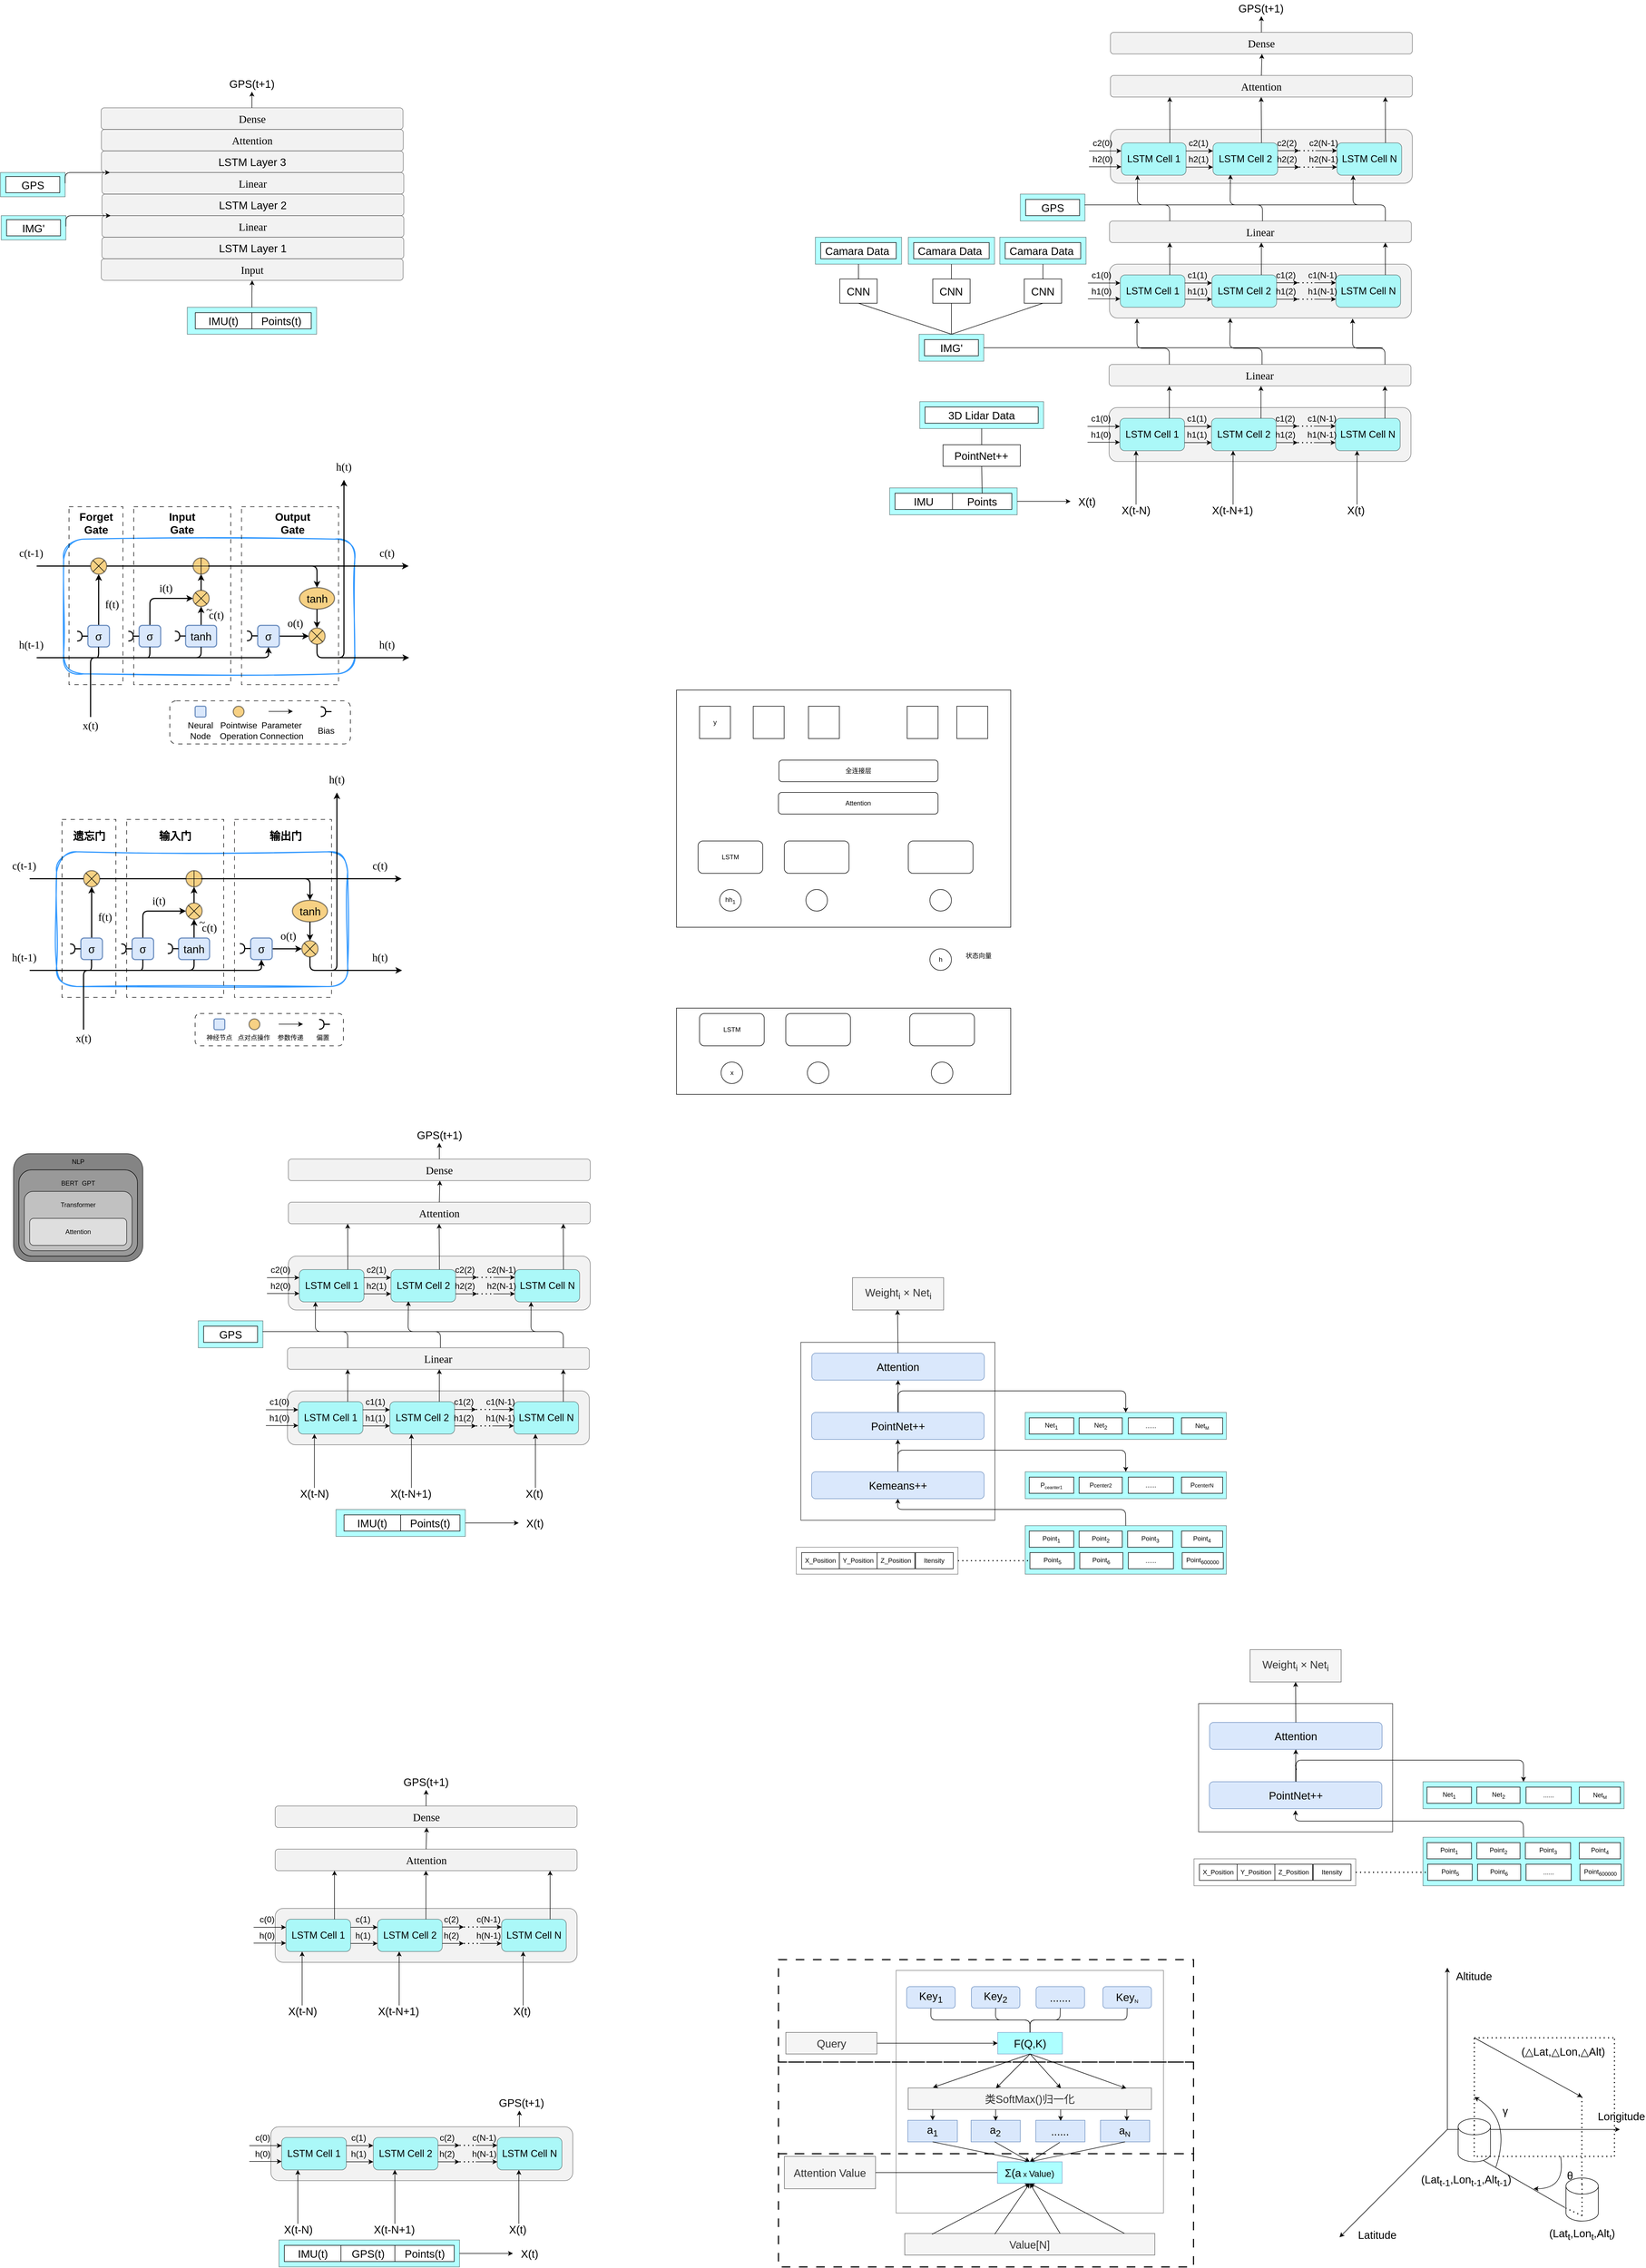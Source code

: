 <mxfile version="26.2.9">
  <diagram name="第 1 页" id="X4bhso8mjWjQhcnnOzam">
    <mxGraphModel dx="1627" dy="3400" grid="1" gridSize="10" guides="1" tooltips="1" connect="1" arrows="1" fold="1" page="1" pageScale="1" pageWidth="827" pageHeight="1169" math="0" shadow="0">
      <root>
        <mxCell id="0" />
        <mxCell id="1" parent="0" />
        <mxCell id="7pnD-s4xEfT34ncrThPy-457" value="" style="rounded=0;whiteSpace=wrap;html=1;gradientColor=none;fillColor=none;" parent="1" vertex="1">
          <mxGeometry x="1250" y="-110" width="620" height="440" as="geometry" />
        </mxCell>
        <mxCell id="7pnD-s4xEfT34ncrThPy-440" value="" style="rounded=0;whiteSpace=wrap;html=1;dashed=1;dashPattern=8 8;strokeWidth=2;fillColor=none;" parent="1" vertex="1">
          <mxGeometry x="1439.12" y="2435" width="770" height="170" as="geometry" />
        </mxCell>
        <mxCell id="7pnD-s4xEfT34ncrThPy-456" value="\" style="rounded=0;whiteSpace=wrap;html=1;fillColor=none;opacity=80;" parent="1" vertex="1">
          <mxGeometry x="1480.62" y="1100" width="360" height="330" as="geometry" />
        </mxCell>
        <mxCell id="7pnD-s4xEfT34ncrThPy-376" value="" style="rounded=0;whiteSpace=wrap;html=1;fillColor=none;opacity=50;" parent="1" vertex="1">
          <mxGeometry x="1657.37" y="2265" width="496" height="450" as="geometry" />
        </mxCell>
        <mxCell id="7pnD-s4xEfT34ncrThPy-441" value="" style="rounded=0;whiteSpace=wrap;html=1;dashed=1;dashPattern=8 8;strokeWidth=2;fillColor=none;" parent="1" vertex="1">
          <mxGeometry x="1439.12" y="2605" width="770" height="210" as="geometry" />
        </mxCell>
        <mxCell id="7pnD-s4xEfT34ncrThPy-438" value="" style="rounded=0;whiteSpace=wrap;html=1;dashed=1;dashPattern=8 8;strokeWidth=2;fillColor=none;fontStyle=1" parent="1" vertex="1">
          <mxGeometry x="1439.12" y="2245" width="770" height="190" as="geometry" />
        </mxCell>
        <mxCell id="0uVwrEN7Zl0lme6d3kHN-1" value="" style="rounded=1;whiteSpace=wrap;html=1;sketch=1;curveFitting=1;jiggle=2;strokeColor=#3399FF;strokeWidth=2;gradientColor=none;fillColor=none;" parent="1" vertex="1">
          <mxGeometry x="100" y="190" width="540" height="250" as="geometry" />
        </mxCell>
        <mxCell id="7pnD-s4xEfT34ncrThPy-138" value="" style="rounded=0;whiteSpace=wrap;html=1;fillColor=none;dashed=1;dashPattern=8 8;" parent="1" vertex="1">
          <mxGeometry x="230" y="130" width="180" height="330" as="geometry" />
        </mxCell>
        <mxCell id="0uVwrEN7Zl0lme6d3kHN-9" value="" style="ellipse;whiteSpace=wrap;html=1;aspect=fixed;fillColor=#f0a30a;strokeColor=light-dark(#171716, #c17f1f);fontColor=#000000;opacity=50;strokeWidth=2;" parent="1" vertex="1">
          <mxGeometry x="340" y="225" width="30" height="30" as="geometry" />
        </mxCell>
        <mxCell id="7pnD-s4xEfT34ncrThPy-137" value="" style="rounded=0;whiteSpace=wrap;html=1;fillColor=none;dashed=1;dashPattern=8 8;" parent="1" vertex="1">
          <mxGeometry x="110" y="130" width="100" height="330" as="geometry" />
        </mxCell>
        <mxCell id="7pnD-s4xEfT34ncrThPy-139" value="" style="rounded=0;whiteSpace=wrap;html=1;fillColor=none;dashed=1;dashPattern=8 8;strokeColor=light-dark(#151413, #c17f1f);" parent="1" vertex="1">
          <mxGeometry x="430" y="130" width="180" height="330" as="geometry" />
        </mxCell>
        <mxCell id="7pnD-s4xEfT34ncrThPy-92" style="edgeStyle=orthogonalEdgeStyle;rounded=0;orthogonalLoop=1;jettySize=auto;html=1;exitX=0.5;exitY=0;exitDx=0;exitDy=0;entryX=0.5;entryY=1;entryDx=0;entryDy=0;strokeWidth=2;" parent="1" source="0uVwrEN7Zl0lme6d3kHN-2" target="0uVwrEN7Zl0lme6d3kHN-8" edge="1">
          <mxGeometry relative="1" as="geometry" />
        </mxCell>
        <mxCell id="0uVwrEN7Zl0lme6d3kHN-2" value="&lt;font style=&quot;font-size: 20px;&quot;&gt;σ&lt;/font&gt;" style="rounded=1;whiteSpace=wrap;html=1;fillColor=#dae8fc;strokeColor=#6c8ebf;strokeWidth=2;" parent="1" vertex="1">
          <mxGeometry x="145" y="350" width="40" height="40" as="geometry" />
        </mxCell>
        <mxCell id="7pnD-s4xEfT34ncrThPy-89" style="edgeStyle=orthogonalEdgeStyle;rounded=1;orthogonalLoop=1;jettySize=auto;html=1;exitX=0.5;exitY=0;exitDx=0;exitDy=0;entryX=0;entryY=0.5;entryDx=0;entryDy=0;curved=0;strokeWidth=2;" parent="1" source="0uVwrEN7Zl0lme6d3kHN-3" target="0uVwrEN7Zl0lme6d3kHN-6" edge="1">
          <mxGeometry relative="1" as="geometry" />
        </mxCell>
        <mxCell id="0uVwrEN7Zl0lme6d3kHN-3" value="&lt;font style=&quot;font-size: 20px;&quot;&gt;σ&lt;/font&gt;" style="rounded=1;whiteSpace=wrap;html=1;fillColor=#dae8fc;strokeColor=#6c8ebf;strokeWidth=2;" parent="1" vertex="1">
          <mxGeometry x="240" y="350" width="40" height="40" as="geometry" />
        </mxCell>
        <mxCell id="7pnD-s4xEfT34ncrThPy-90" style="edgeStyle=orthogonalEdgeStyle;rounded=0;orthogonalLoop=1;jettySize=auto;html=1;exitX=0.5;exitY=0;exitDx=0;exitDy=0;entryX=0.5;entryY=1;entryDx=0;entryDy=0;strokeWidth=2;" parent="1" source="0uVwrEN7Zl0lme6d3kHN-4" target="0uVwrEN7Zl0lme6d3kHN-6" edge="1">
          <mxGeometry relative="1" as="geometry" />
        </mxCell>
        <mxCell id="0uVwrEN7Zl0lme6d3kHN-4" value="&lt;font style=&quot;font-size: 20px;&quot;&gt;tanh&lt;/font&gt;" style="rounded=1;whiteSpace=wrap;html=1;fillColor=#dae8fc;strokeColor=#6c8ebf;strokeWidth=2;" parent="1" vertex="1">
          <mxGeometry x="326.25" y="350" width="57.5" height="40" as="geometry" />
        </mxCell>
        <mxCell id="7pnD-s4xEfT34ncrThPy-94" style="edgeStyle=orthogonalEdgeStyle;rounded=0;orthogonalLoop=1;jettySize=auto;html=1;exitX=1;exitY=0.5;exitDx=0;exitDy=0;entryX=0;entryY=0.5;entryDx=0;entryDy=0;strokeWidth=2;" parent="1" source="0uVwrEN7Zl0lme6d3kHN-5" target="0uVwrEN7Zl0lme6d3kHN-11" edge="1">
          <mxGeometry relative="1" as="geometry" />
        </mxCell>
        <mxCell id="0uVwrEN7Zl0lme6d3kHN-5" value="&lt;font style=&quot;font-size: 20px;&quot;&gt;σ&lt;/font&gt;" style="rounded=1;whiteSpace=wrap;html=1;fillColor=#dae8fc;strokeColor=#6c8ebf;strokeWidth=2;" parent="1" vertex="1">
          <mxGeometry x="460" y="350" width="40" height="40" as="geometry" />
        </mxCell>
        <mxCell id="7pnD-s4xEfT34ncrThPy-93" style="edgeStyle=orthogonalEdgeStyle;rounded=0;orthogonalLoop=1;jettySize=auto;html=1;exitX=0.5;exitY=0;exitDx=0;exitDy=0;entryX=0.5;entryY=1;entryDx=0;entryDy=0;strokeWidth=2;" parent="1" source="0uVwrEN7Zl0lme6d3kHN-6" target="0uVwrEN7Zl0lme6d3kHN-9" edge="1">
          <mxGeometry relative="1" as="geometry" />
        </mxCell>
        <mxCell id="0uVwrEN7Zl0lme6d3kHN-6" value="" style="ellipse;whiteSpace=wrap;html=1;aspect=fixed;fillColor=#f0a30a;strokeColor=light-dark(#100f0f, #c17f1f);fontColor=#000000;opacity=50;strokeWidth=2;" parent="1" vertex="1">
          <mxGeometry x="340" y="285" width="30" height="30" as="geometry" />
        </mxCell>
        <mxCell id="7pnD-s4xEfT34ncrThPy-102" style="edgeStyle=orthogonalEdgeStyle;rounded=0;orthogonalLoop=1;jettySize=auto;html=1;exitX=0.5;exitY=1;exitDx=0;exitDy=0;entryX=0.5;entryY=0;entryDx=0;entryDy=0;strokeWidth=2;" parent="1" source="0uVwrEN7Zl0lme6d3kHN-10" target="0uVwrEN7Zl0lme6d3kHN-11" edge="1">
          <mxGeometry relative="1" as="geometry" />
        </mxCell>
        <mxCell id="0uVwrEN7Zl0lme6d3kHN-10" value="&lt;font style=&quot;font-size: 20px;&quot;&gt;tanh&lt;/font&gt;" style="ellipse;whiteSpace=wrap;html=1;fillColor=#f0a30a;strokeColor=light-dark(#0f0f0f, #c17f1f);fontColor=#000000;opacity=50;strokeWidth=2;" parent="1" vertex="1">
          <mxGeometry x="537.5" y="280" width="65" height="40" as="geometry" />
        </mxCell>
        <mxCell id="7pnD-s4xEfT34ncrThPy-95" style="edgeStyle=orthogonalEdgeStyle;rounded=1;orthogonalLoop=1;jettySize=auto;html=1;exitX=0.5;exitY=1;exitDx=0;exitDy=0;curved=0;strokeWidth=2;" parent="1" source="0uVwrEN7Zl0lme6d3kHN-11" edge="1">
          <mxGeometry relative="1" as="geometry">
            <mxPoint x="740.909" y="410" as="targetPoint" />
            <Array as="points">
              <mxPoint x="570" y="410" />
            </Array>
          </mxGeometry>
        </mxCell>
        <mxCell id="0uVwrEN7Zl0lme6d3kHN-11" value="" style="ellipse;whiteSpace=wrap;html=1;aspect=fixed;fillColor=#f0a30a;strokeColor=light-dark(#151413, #c17f1f);fontColor=#000000;opacity=50;strokeWidth=2;" parent="1" vertex="1">
          <mxGeometry x="555" y="355" width="30" height="30" as="geometry" />
        </mxCell>
        <mxCell id="0uVwrEN7Zl0lme6d3kHN-12" value="" style="endArrow=none;html=1;rounded=0;entryX=0;entryY=0.5;entryDx=0;entryDy=0;strokeWidth=2;" parent="1" target="0uVwrEN7Zl0lme6d3kHN-8" edge="1">
          <mxGeometry width="50" height="50" relative="1" as="geometry">
            <mxPoint x="50" y="240" as="sourcePoint" />
            <mxPoint x="145" y="239.14" as="targetPoint" />
          </mxGeometry>
        </mxCell>
        <mxCell id="0uVwrEN7Zl0lme6d3kHN-13" value="" style="endArrow=none;html=1;rounded=0;exitX=1;exitY=0.5;exitDx=0;exitDy=0;entryX=0;entryY=0.5;entryDx=0;entryDy=0;strokeWidth=2;" parent="1" source="0uVwrEN7Zl0lme6d3kHN-8" target="0uVwrEN7Zl0lme6d3kHN-9" edge="1">
          <mxGeometry width="50" height="50" relative="1" as="geometry">
            <mxPoint x="185" y="239.14" as="sourcePoint" />
            <mxPoint x="335.0" y="239.14" as="targetPoint" />
          </mxGeometry>
        </mxCell>
        <mxCell id="0uVwrEN7Zl0lme6d3kHN-18" value="" style="endArrow=none;html=1;rounded=1;entryX=0.5;entryY=1;entryDx=0;entryDy=0;curved=0;strokeWidth=2;" parent="1" edge="1">
          <mxGeometry width="50" height="50" relative="1" as="geometry">
            <mxPoint x="150" y="520" as="sourcePoint" />
            <mxPoint x="164.74" y="390" as="targetPoint" />
            <Array as="points">
              <mxPoint x="150" y="410" />
              <mxPoint x="165" y="410" />
            </Array>
          </mxGeometry>
        </mxCell>
        <mxCell id="0uVwrEN7Zl0lme6d3kHN-19" value="" style="endArrow=none;html=1;rounded=1;entryX=0.5;entryY=1;entryDx=0;entryDy=0;curved=0;strokeWidth=2;" parent="1" target="0uVwrEN7Zl0lme6d3kHN-3" edge="1">
          <mxGeometry width="50" height="50" relative="1" as="geometry">
            <mxPoint x="190" y="410" as="sourcePoint" />
            <mxPoint x="280" y="390" as="targetPoint" />
            <Array as="points">
              <mxPoint x="240" y="410" />
              <mxPoint x="260" y="410" />
            </Array>
          </mxGeometry>
        </mxCell>
        <mxCell id="_0N-Sy6J2zML003YdObA-2" value="" style="rounded=1;whiteSpace=wrap;html=1;fillColor=#666666;opacity=80;" parent="1" vertex="1">
          <mxGeometry x="20" y="750" width="240" height="200" as="geometry" />
        </mxCell>
        <mxCell id="_0N-Sy6J2zML003YdObA-3" value="" style="rounded=1;whiteSpace=wrap;html=1;fillColor=#999999;" parent="1" vertex="1">
          <mxGeometry x="30" y="780" width="220" height="160" as="geometry" />
        </mxCell>
        <mxCell id="_0N-Sy6J2zML003YdObA-4" value="" style="rounded=1;whiteSpace=wrap;html=1;fillColor=#CCCCCC;opacity=80;" parent="1" vertex="1">
          <mxGeometry x="40" y="820" width="200" height="110" as="geometry" />
        </mxCell>
        <mxCell id="_0N-Sy6J2zML003YdObA-5" value="" style="rounded=1;whiteSpace=wrap;html=1;fillColor=#E6E6E6;opacity=80;" parent="1" vertex="1">
          <mxGeometry x="50" y="870" width="180" height="50" as="geometry" />
        </mxCell>
        <mxCell id="_0N-Sy6J2zML003YdObA-6" value="NLP" style="text;html=1;align=center;verticalAlign=middle;whiteSpace=wrap;rounded=0;" parent="1" vertex="1">
          <mxGeometry x="110" y="750" width="60" height="30" as="geometry" />
        </mxCell>
        <mxCell id="_0N-Sy6J2zML003YdObA-7" value="BERT&amp;nbsp; GPT" style="text;html=1;align=center;verticalAlign=middle;whiteSpace=wrap;rounded=0;" parent="1" vertex="1">
          <mxGeometry x="100" y="790" width="80" height="30" as="geometry" />
        </mxCell>
        <mxCell id="_0N-Sy6J2zML003YdObA-8" value="Transformer" style="text;html=1;align=center;verticalAlign=middle;whiteSpace=wrap;rounded=0;" parent="1" vertex="1">
          <mxGeometry x="110" y="830" width="60" height="30" as="geometry" />
        </mxCell>
        <mxCell id="_0N-Sy6J2zML003YdObA-9" value="Attention" style="text;html=1;align=center;verticalAlign=middle;whiteSpace=wrap;rounded=0;" parent="1" vertex="1">
          <mxGeometry x="110" y="880" width="60" height="30" as="geometry" />
        </mxCell>
        <mxCell id="7pnD-s4xEfT34ncrThPy-17" value="" style="rounded=1;whiteSpace=wrap;html=1;" parent="1" vertex="1">
          <mxGeometry x="1680" y="170" width="120" height="60" as="geometry" />
        </mxCell>
        <mxCell id="7pnD-s4xEfT34ncrThPy-18" value="" style="rounded=1;whiteSpace=wrap;html=1;" parent="1" vertex="1">
          <mxGeometry x="1450" y="170" width="120" height="60" as="geometry" />
        </mxCell>
        <mxCell id="7pnD-s4xEfT34ncrThPy-19" value="LSTM" style="rounded=1;whiteSpace=wrap;html=1;" parent="1" vertex="1">
          <mxGeometry x="1290" y="170" width="120" height="60" as="geometry" />
        </mxCell>
        <mxCell id="7pnD-s4xEfT34ncrThPy-20" value="Attention" style="rounded=1;whiteSpace=wrap;html=1;" parent="1" vertex="1">
          <mxGeometry x="1439.12" y="80" width="296" height="40" as="geometry" />
        </mxCell>
        <mxCell id="7pnD-s4xEfT34ncrThPy-21" value="&lt;font face=&quot;Verdana&quot; style=&quot;font-size: 20px;&quot;&gt;Attention&lt;/font&gt;" style="rounded=1;whiteSpace=wrap;html=1;fillColor=#E6E6E6;opacity=50;" parent="1" vertex="1">
          <mxGeometry x="530" y="840" width="560" height="40" as="geometry" />
        </mxCell>
        <mxCell id="7pnD-s4xEfT34ncrThPy-30" value="全连接层" style="rounded=1;whiteSpace=wrap;html=1;" parent="1" vertex="1">
          <mxGeometry x="1440" y="20" width="295.12" height="40" as="geometry" />
        </mxCell>
        <mxCell id="7pnD-s4xEfT34ncrThPy-31" value="hh&lt;sub&gt;1&lt;/sub&gt;" style="ellipse;whiteSpace=wrap;html=1;aspect=fixed;" parent="1" vertex="1">
          <mxGeometry x="1330" y="260" width="40" height="40" as="geometry" />
        </mxCell>
        <mxCell id="7pnD-s4xEfT34ncrThPy-33" value="" style="ellipse;whiteSpace=wrap;html=1;aspect=fixed;" parent="1" vertex="1">
          <mxGeometry x="1490" y="260" width="40" height="40" as="geometry" />
        </mxCell>
        <mxCell id="7pnD-s4xEfT34ncrThPy-34" value="" style="ellipse;whiteSpace=wrap;html=1;aspect=fixed;" parent="1" vertex="1">
          <mxGeometry x="1720" y="260" width="40" height="40" as="geometry" />
        </mxCell>
        <mxCell id="7pnD-s4xEfT34ncrThPy-41" value="&lt;font style=&quot;font-size: 20px;&quot;&gt;Attention&lt;/font&gt;" style="rounded=1;whiteSpace=wrap;html=1;fillColor=#dae8fc;strokeColor=#6c8ebf;" parent="1" vertex="1">
          <mxGeometry x="1501" y="1120" width="320" height="50" as="geometry" />
        </mxCell>
        <mxCell id="ev7VsVAhJeGhQ74X6_n3-3" style="edgeStyle=orthogonalEdgeStyle;rounded=0;orthogonalLoop=1;jettySize=auto;html=1;exitX=0.5;exitY=0;exitDx=0;exitDy=0;entryX=0.5;entryY=1;entryDx=0;entryDy=0;" parent="1" source="7pnD-s4xEfT34ncrThPy-42" target="7pnD-s4xEfT34ncrThPy-41" edge="1">
          <mxGeometry relative="1" as="geometry" />
        </mxCell>
        <mxCell id="7pnD-s4xEfT34ncrThPy-42" value="&lt;font style=&quot;font-size: 20px;&quot;&gt;PointNet++&lt;/font&gt;" style="rounded=1;whiteSpace=wrap;html=1;fillColor=#dae8fc;strokeColor=#6c8ebf;" parent="1" vertex="1">
          <mxGeometry x="1500.62" y="1230" width="320" height="50" as="geometry" />
        </mxCell>
        <mxCell id="ev7VsVAhJeGhQ74X6_n3-2" style="edgeStyle=orthogonalEdgeStyle;rounded=0;orthogonalLoop=1;jettySize=auto;html=1;exitX=0.5;exitY=0;exitDx=0;exitDy=0;entryX=0.5;entryY=1;entryDx=0;entryDy=0;" parent="1" source="7pnD-s4xEfT34ncrThPy-43" target="7pnD-s4xEfT34ncrThPy-42" edge="1">
          <mxGeometry relative="1" as="geometry" />
        </mxCell>
        <mxCell id="7pnD-s4xEfT34ncrThPy-43" value="&lt;font style=&quot;font-size: 20px;&quot;&gt;Kemeans++&lt;/font&gt;" style="rounded=1;whiteSpace=wrap;html=1;fillColor=#dae8fc;strokeColor=#6c8ebf;" parent="1" vertex="1">
          <mxGeometry x="1500.62" y="1340" width="320" height="50" as="geometry" />
        </mxCell>
        <mxCell id="7pnD-s4xEfT34ncrThPy-83" value="" style="endArrow=none;html=1;rounded=0;exitX=0.5;exitY=1;exitDx=0;exitDy=0;entryX=0.5;entryY=0;entryDx=0;entryDy=0;" parent="1" source="0uVwrEN7Zl0lme6d3kHN-9" target="0uVwrEN7Zl0lme6d3kHN-9" edge="1">
          <mxGeometry width="50" height="50" relative="1" as="geometry">
            <mxPoint x="340" y="180" as="sourcePoint" />
            <mxPoint x="390" y="130" as="targetPoint" />
          </mxGeometry>
        </mxCell>
        <mxCell id="0uVwrEN7Zl0lme6d3kHN-8" value="" style="ellipse;whiteSpace=wrap;html=1;aspect=fixed;fillColor=#f0a30a;strokeColor=light-dark(#151414, #c17f1f);fontColor=#000000;opacity=50;strokeWidth=2;" parent="1" vertex="1">
          <mxGeometry x="150" y="225" width="30" height="30" as="geometry" />
        </mxCell>
        <mxCell id="7pnD-s4xEfT34ncrThPy-85" value="" style="endArrow=none;html=1;rounded=0;exitX=0;exitY=1;exitDx=0;exitDy=0;entryX=1;entryY=0;entryDx=0;entryDy=0;" parent="1" source="0uVwrEN7Zl0lme6d3kHN-6" target="0uVwrEN7Zl0lme6d3kHN-6" edge="1">
          <mxGeometry width="50" height="50" relative="1" as="geometry">
            <mxPoint x="270" y="330" as="sourcePoint" />
            <mxPoint x="320" y="280" as="targetPoint" />
          </mxGeometry>
        </mxCell>
        <mxCell id="7pnD-s4xEfT34ncrThPy-86" value="" style="endArrow=none;html=1;rounded=0;exitX=0;exitY=0;exitDx=0;exitDy=0;entryX=1;entryY=1;entryDx=0;entryDy=0;" parent="1" source="0uVwrEN7Zl0lme6d3kHN-6" target="0uVwrEN7Zl0lme6d3kHN-6" edge="1">
          <mxGeometry width="50" height="50" relative="1" as="geometry">
            <mxPoint x="300" y="200" as="sourcePoint" />
            <mxPoint x="350" y="150" as="targetPoint" />
          </mxGeometry>
        </mxCell>
        <mxCell id="7pnD-s4xEfT34ncrThPy-98" value="" style="endArrow=classic;html=1;rounded=1;curved=0;strokeWidth=2;" parent="1" edge="1">
          <mxGeometry width="50" height="50" relative="1" as="geometry">
            <mxPoint x="550" y="240" as="sourcePoint" />
            <mxPoint x="570" y="280" as="targetPoint" />
            <Array as="points">
              <mxPoint x="570" y="240" />
            </Array>
          </mxGeometry>
        </mxCell>
        <mxCell id="7pnD-s4xEfT34ncrThPy-100" value="" style="endArrow=none;html=1;rounded=0;exitX=0;exitY=1;exitDx=0;exitDy=0;entryX=1;entryY=0;entryDx=0;entryDy=0;" parent="1" source="0uVwrEN7Zl0lme6d3kHN-8" target="0uVwrEN7Zl0lme6d3kHN-8" edge="1">
          <mxGeometry width="50" height="50" relative="1" as="geometry">
            <mxPoint x="150" y="260" as="sourcePoint" />
            <mxPoint x="180" y="230" as="targetPoint" />
          </mxGeometry>
        </mxCell>
        <mxCell id="7pnD-s4xEfT34ncrThPy-101" value="" style="endArrow=none;html=1;rounded=0;exitX=0;exitY=0;exitDx=0;exitDy=0;entryX=1;entryY=1;entryDx=0;entryDy=0;" parent="1" source="0uVwrEN7Zl0lme6d3kHN-8" target="0uVwrEN7Zl0lme6d3kHN-8" edge="1">
          <mxGeometry width="50" height="50" relative="1" as="geometry">
            <mxPoint x="170" y="220" as="sourcePoint" />
            <mxPoint x="220" y="170" as="targetPoint" />
          </mxGeometry>
        </mxCell>
        <mxCell id="7pnD-s4xEfT34ncrThPy-104" value="" style="endArrow=none;html=1;rounded=0;exitX=0;exitY=1;exitDx=0;exitDy=0;entryX=1;entryY=0;entryDx=0;entryDy=0;" parent="1" source="0uVwrEN7Zl0lme6d3kHN-11" target="0uVwrEN7Zl0lme6d3kHN-11" edge="1">
          <mxGeometry width="50" height="50" relative="1" as="geometry">
            <mxPoint x="540" y="520" as="sourcePoint" />
            <mxPoint x="590" y="470" as="targetPoint" />
          </mxGeometry>
        </mxCell>
        <mxCell id="7pnD-s4xEfT34ncrThPy-105" value="" style="endArrow=none;html=1;rounded=0;entryX=0;entryY=0;entryDx=0;entryDy=0;exitX=1;exitY=1;exitDx=0;exitDy=0;" parent="1" source="0uVwrEN7Zl0lme6d3kHN-11" target="0uVwrEN7Zl0lme6d3kHN-11" edge="1">
          <mxGeometry width="50" height="50" relative="1" as="geometry">
            <mxPoint x="520" y="510" as="sourcePoint" />
            <mxPoint x="570" y="460" as="targetPoint" />
          </mxGeometry>
        </mxCell>
        <mxCell id="7pnD-s4xEfT34ncrThPy-106" value="" style="endArrow=classic;html=1;rounded=0;exitX=0.936;exitY=0.5;exitDx=0;exitDy=0;exitPerimeter=0;strokeWidth=2;" parent="1" source="0uVwrEN7Zl0lme6d3kHN-9" edge="1">
          <mxGeometry width="50" height="50" relative="1" as="geometry">
            <mxPoint x="375" y="239.84" as="sourcePoint" />
            <mxPoint x="740" y="240" as="targetPoint" />
          </mxGeometry>
        </mxCell>
        <mxCell id="7pnD-s4xEfT34ncrThPy-108" value="" style="endArrow=classic;html=1;rounded=1;curved=0;strokeWidth=2;" parent="1" edge="1">
          <mxGeometry width="50" height="50" relative="1" as="geometry">
            <mxPoint x="580" y="410" as="sourcePoint" />
            <mxPoint x="620" y="80" as="targetPoint" />
            <Array as="points">
              <mxPoint x="620" y="410" />
            </Array>
          </mxGeometry>
        </mxCell>
        <mxCell id="7pnD-s4xEfT34ncrThPy-109" value="&lt;font style=&quot;font-size: 20px;&quot; face=&quot;Verdana&quot;&gt;c(t-1)&lt;/font&gt;" style="text;html=1;align=center;verticalAlign=middle;whiteSpace=wrap;rounded=0;" parent="1" vertex="1">
          <mxGeometry x="10" y="200" width="60" height="30" as="geometry" />
        </mxCell>
        <mxCell id="7pnD-s4xEfT34ncrThPy-110" value="&lt;font style=&quot;font-size: 20px;&quot; face=&quot;Verdana&quot;&gt;h(t-1)&lt;/font&gt;" style="text;html=1;align=center;verticalAlign=middle;whiteSpace=wrap;rounded=0;" parent="1" vertex="1">
          <mxGeometry y="370" width="80" height="30" as="geometry" />
        </mxCell>
        <mxCell id="7pnD-s4xEfT34ncrThPy-111" value="&lt;font style=&quot;font-size: 20px;&quot; face=&quot;Verdana&quot;&gt;f(t)&lt;/font&gt;" style="text;html=1;align=center;verticalAlign=middle;whiteSpace=wrap;rounded=0;" parent="1" vertex="1">
          <mxGeometry x="170" y="295" width="40" height="30" as="geometry" />
        </mxCell>
        <mxCell id="7pnD-s4xEfT34ncrThPy-112" value="&lt;font style=&quot;font-size: 20px;&quot; face=&quot;Verdana&quot;&gt;i(t)&lt;/font&gt;" style="text;html=1;align=center;verticalAlign=middle;whiteSpace=wrap;rounded=0;" parent="1" vertex="1">
          <mxGeometry x="270" y="265" width="40" height="30" as="geometry" />
        </mxCell>
        <mxCell id="7pnD-s4xEfT34ncrThPy-113" value="&lt;font style=&quot;font-size: 20px;&quot; face=&quot;Verdana&quot;&gt;c(t)&lt;/font&gt;" style="text;html=1;align=center;verticalAlign=middle;whiteSpace=wrap;rounded=0;" parent="1" vertex="1">
          <mxGeometry x="357" y="315" width="53" height="30" as="geometry" />
        </mxCell>
        <mxCell id="7pnD-s4xEfT34ncrThPy-115" value="" style="endArrow=none;html=1;rounded=1;entryX=0.5;entryY=1;entryDx=0;entryDy=0;curved=0;strokeWidth=2;" parent="1" target="0uVwrEN7Zl0lme6d3kHN-4" edge="1">
          <mxGeometry width="50" height="50" relative="1" as="geometry">
            <mxPoint x="320" y="410" as="sourcePoint" />
            <mxPoint x="380" y="410" as="targetPoint" />
            <Array as="points">
              <mxPoint x="355" y="410" />
            </Array>
          </mxGeometry>
        </mxCell>
        <mxCell id="7pnD-s4xEfT34ncrThPy-116" value="" style="endArrow=classic;html=1;rounded=1;entryX=0.5;entryY=1;entryDx=0;entryDy=0;curved=0;strokeWidth=2;" parent="1" target="0uVwrEN7Zl0lme6d3kHN-5" edge="1">
          <mxGeometry width="50" height="50" relative="1" as="geometry">
            <mxPoint x="50" y="410" as="sourcePoint" />
            <mxPoint x="160" y="370" as="targetPoint" />
            <Array as="points">
              <mxPoint x="480" y="410" />
            </Array>
          </mxGeometry>
        </mxCell>
        <mxCell id="7pnD-s4xEfT34ncrThPy-117" value="&lt;font face=&quot;Verdana&quot; style=&quot;font-size: 20px;&quot;&gt;~&lt;/font&gt;" style="text;html=1;align=center;verticalAlign=middle;whiteSpace=wrap;rounded=0;" parent="1" vertex="1">
          <mxGeometry x="350" y="315" width="40" height="10" as="geometry" />
        </mxCell>
        <mxCell id="7pnD-s4xEfT34ncrThPy-122" value="" style="ellipse;whiteSpace=wrap;html=1;align=center;aspect=fixed;fillColor=none;strokeColor=none;resizable=0;perimeter=centerPerimeter;rotatable=0;allowArrows=0;points=[];outlineConnect=1;" parent="1" vertex="1">
          <mxGeometry x="120" y="360" width="10" height="10" as="geometry" />
        </mxCell>
        <mxCell id="7pnD-s4xEfT34ncrThPy-125" value="" style="rounded=0;orthogonalLoop=1;jettySize=auto;html=1;endArrow=halfCircle;endFill=0;endSize=6;strokeWidth=2;sketch=0;fontSize=12;curved=1;" parent="1" edge="1">
          <mxGeometry relative="1" as="geometry">
            <mxPoint x="145" y="370" as="sourcePoint" />
            <mxPoint x="125" y="370" as="targetPoint" />
          </mxGeometry>
        </mxCell>
        <mxCell id="7pnD-s4xEfT34ncrThPy-126" value="" style="rounded=0;orthogonalLoop=1;jettySize=auto;html=1;endArrow=halfCircle;endFill=0;endSize=6;strokeWidth=2;sketch=0;fontSize=12;curved=1;" parent="1" edge="1">
          <mxGeometry relative="1" as="geometry">
            <mxPoint x="240" y="370" as="sourcePoint" />
            <mxPoint x="220" y="370" as="targetPoint" />
          </mxGeometry>
        </mxCell>
        <mxCell id="7pnD-s4xEfT34ncrThPy-128" value="" style="rounded=0;orthogonalLoop=1;jettySize=auto;html=1;endArrow=halfCircle;endFill=0;endSize=6;strokeWidth=2;sketch=0;fontSize=12;curved=1;" parent="1" edge="1">
          <mxGeometry relative="1" as="geometry">
            <mxPoint x="326.25" y="369.77" as="sourcePoint" />
            <mxPoint x="306.25" y="369.77" as="targetPoint" />
          </mxGeometry>
        </mxCell>
        <mxCell id="7pnD-s4xEfT34ncrThPy-129" value="" style="rounded=0;orthogonalLoop=1;jettySize=auto;html=1;endArrow=halfCircle;endFill=0;endSize=6;strokeWidth=2;sketch=0;fontSize=12;curved=1;" parent="1" edge="1">
          <mxGeometry relative="1" as="geometry">
            <mxPoint x="460" y="369.52" as="sourcePoint" />
            <mxPoint x="440" y="369.52" as="targetPoint" />
          </mxGeometry>
        </mxCell>
        <mxCell id="7pnD-s4xEfT34ncrThPy-130" value="" style="endArrow=none;html=1;rounded=0;exitX=0;exitY=0.5;exitDx=0;exitDy=0;entryX=1;entryY=0.5;entryDx=0;entryDy=0;" parent="1" source="0uVwrEN7Zl0lme6d3kHN-9" target="0uVwrEN7Zl0lme6d3kHN-9" edge="1">
          <mxGeometry width="50" height="50" relative="1" as="geometry">
            <mxPoint x="335.0" y="239.14" as="sourcePoint" />
            <mxPoint x="375.0" y="239.14" as="targetPoint" />
          </mxGeometry>
        </mxCell>
        <mxCell id="7pnD-s4xEfT34ncrThPy-131" value="" style="endArrow=none;html=1;rounded=0;exitX=0.5;exitY=1;exitDx=0;exitDy=0;entryX=0.5;entryY=0;entryDx=0;entryDy=0;" parent="1" source="0uVwrEN7Zl0lme6d3kHN-9" target="0uVwrEN7Zl0lme6d3kHN-9" edge="1">
          <mxGeometry width="50" height="50" relative="1" as="geometry">
            <mxPoint x="290" y="190" as="sourcePoint" />
            <mxPoint x="340" y="140" as="targetPoint" />
          </mxGeometry>
        </mxCell>
        <mxCell id="7pnD-s4xEfT34ncrThPy-133" value="&lt;font style=&quot;font-size: 20px;&quot; face=&quot;Verdana&quot;&gt;h(t)&lt;/font&gt;" style="text;html=1;align=center;verticalAlign=middle;whiteSpace=wrap;rounded=0;" parent="1" vertex="1">
          <mxGeometry x="590" y="40" width="60" height="30" as="geometry" />
        </mxCell>
        <mxCell id="7pnD-s4xEfT34ncrThPy-134" value="&lt;font style=&quot;font-size: 20px;&quot; face=&quot;Verdana&quot;&gt;c(t)&lt;/font&gt;" style="text;html=1;align=center;verticalAlign=middle;whiteSpace=wrap;rounded=0;" parent="1" vertex="1">
          <mxGeometry x="660" y="200" width="80" height="30" as="geometry" />
        </mxCell>
        <mxCell id="7pnD-s4xEfT34ncrThPy-135" value="&lt;font style=&quot;font-size: 20px;&quot; face=&quot;Verdana&quot;&gt;h(t)&lt;/font&gt;" style="text;html=1;align=center;verticalAlign=middle;whiteSpace=wrap;rounded=0;" parent="1" vertex="1">
          <mxGeometry x="660" y="370" width="80" height="30" as="geometry" />
        </mxCell>
        <mxCell id="7pnD-s4xEfT34ncrThPy-136" value="&lt;font style=&quot;font-size: 20px;&quot; face=&quot;Verdana&quot;&gt;o(t)&lt;/font&gt;" style="text;html=1;align=center;verticalAlign=middle;whiteSpace=wrap;rounded=0;" parent="1" vertex="1">
          <mxGeometry x="510" y="330" width="40" height="30" as="geometry" />
        </mxCell>
        <mxCell id="7pnD-s4xEfT34ncrThPy-142" value="&lt;span style=&quot;font-size: 20px;&quot;&gt;&lt;b&gt;输出门&lt;/b&gt;&lt;/span&gt;" style="text;html=1;align=center;verticalAlign=middle;whiteSpace=wrap;rounded=0;" parent="1" vertex="1">
          <mxGeometry x="465" y="145" width="120" height="30" as="geometry" />
        </mxCell>
        <mxCell id="7pnD-s4xEfT34ncrThPy-143" value="&lt;span style=&quot;font-size: 20px;&quot;&gt;&lt;b&gt;输入门&lt;/b&gt;&lt;/span&gt;" style="text;html=1;align=center;verticalAlign=middle;whiteSpace=wrap;rounded=0;" parent="1" vertex="1">
          <mxGeometry x="260" y="145" width="120" height="30" as="geometry" />
        </mxCell>
        <mxCell id="7pnD-s4xEfT34ncrThPy-144" value="&lt;span style=&quot;font-size: 20px;&quot;&gt;&lt;b&gt;遗忘门&lt;/b&gt;&lt;/span&gt;" style="text;html=1;align=center;verticalAlign=middle;whiteSpace=wrap;rounded=0;" parent="1" vertex="1">
          <mxGeometry x="112.5" y="145" width="95" height="30" as="geometry" />
        </mxCell>
        <mxCell id="7pnD-s4xEfT34ncrThPy-146" value="&lt;font style=&quot;font-size: 20px;&quot; face=&quot;Verdana&quot;&gt;x(t)&lt;/font&gt;" style="text;html=1;align=center;verticalAlign=middle;whiteSpace=wrap;rounded=0;" parent="1" vertex="1">
          <mxGeometry x="130" y="520" width="40" height="30" as="geometry" />
        </mxCell>
        <mxCell id="7pnD-s4xEfT34ncrThPy-147" value="" style="rounded=1;whiteSpace=wrap;html=1;fillColor=#E6E6E6;opacity=50;" parent="1" vertex="1">
          <mxGeometry x="497.5" y="2555" width="560" height="100" as="geometry" />
        </mxCell>
        <mxCell id="7pnD-s4xEfT34ncrThPy-148" value="" style="rounded=1;whiteSpace=wrap;html=1;fillColor=#66FFFF;opacity=50;" parent="1" vertex="1">
          <mxGeometry x="517.5" y="2575" width="120" height="60" as="geometry" />
        </mxCell>
        <mxCell id="7pnD-s4xEfT34ncrThPy-149" value="" style="rounded=1;whiteSpace=wrap;html=1;fillColor=#66FFFF;opacity=50;" parent="1" vertex="1">
          <mxGeometry x="687.5" y="2575" width="120" height="60" as="geometry" />
        </mxCell>
        <mxCell id="7pnD-s4xEfT34ncrThPy-150" value="" style="rounded=1;whiteSpace=wrap;html=1;fillColor=#66FFFF;opacity=50;" parent="1" vertex="1">
          <mxGeometry x="917.5" y="2575" width="120" height="60" as="geometry" />
        </mxCell>
        <mxCell id="7pnD-s4xEfT34ncrThPy-151" value="" style="endArrow=classic;html=1;rounded=0;entryX=0.25;entryY=1;entryDx=0;entryDy=0;" parent="1" target="7pnD-s4xEfT34ncrThPy-148" edge="1">
          <mxGeometry width="50" height="50" relative="1" as="geometry">
            <mxPoint x="547.5" y="2735" as="sourcePoint" />
            <mxPoint x="577.5" y="2685" as="targetPoint" />
          </mxGeometry>
        </mxCell>
        <mxCell id="7pnD-s4xEfT34ncrThPy-152" value="" style="endArrow=classic;html=1;rounded=0;entryX=0.003;entryY=0.35;entryDx=0;entryDy=0;entryPerimeter=0;" parent="1" edge="1">
          <mxGeometry width="50" height="50" relative="1" as="geometry">
            <mxPoint x="637.14" y="2590" as="sourcePoint" />
            <mxPoint x="687.5" y="2590.0" as="targetPoint" />
          </mxGeometry>
        </mxCell>
        <mxCell id="7pnD-s4xEfT34ncrThPy-153" value="" style="endArrow=classic;html=1;rounded=0;exitX=1;exitY=0.75;exitDx=0;exitDy=0;entryX=0;entryY=0.75;entryDx=0;entryDy=0;" parent="1" source="7pnD-s4xEfT34ncrThPy-148" target="7pnD-s4xEfT34ncrThPy-149" edge="1">
          <mxGeometry width="50" height="50" relative="1" as="geometry">
            <mxPoint x="637.5" y="2635" as="sourcePoint" />
            <mxPoint x="687.5" y="2585" as="targetPoint" />
          </mxGeometry>
        </mxCell>
        <mxCell id="7pnD-s4xEfT34ncrThPy-154" value="" style="endArrow=classic;html=1;rounded=0;exitX=1;exitY=0.75;exitDx=0;exitDy=0;" parent="1" source="7pnD-s4xEfT34ncrThPy-149" edge="1">
          <mxGeometry width="50" height="50" relative="1" as="geometry">
            <mxPoint x="827.5" y="2615" as="sourcePoint" />
            <mxPoint x="847.5" y="2620" as="targetPoint" />
          </mxGeometry>
        </mxCell>
        <mxCell id="7pnD-s4xEfT34ncrThPy-155" value="" style="endArrow=classic;html=1;rounded=0;exitX=1;exitY=0.25;exitDx=0;exitDy=0;entryX=0.625;entryY=0.35;entryDx=0;entryDy=0;entryPerimeter=0;" parent="1" edge="1">
          <mxGeometry width="50" height="50" relative="1" as="geometry">
            <mxPoint x="807.5" y="2589.52" as="sourcePoint" />
            <mxPoint x="847.5" y="2589.52" as="targetPoint" />
          </mxGeometry>
        </mxCell>
        <mxCell id="7pnD-s4xEfT34ncrThPy-156" value="" style="endArrow=classic;html=1;rounded=0;exitX=1;exitY=0.25;exitDx=0;exitDy=0;entryX=0;entryY=0.25;entryDx=0;entryDy=0;" parent="1" edge="1">
          <mxGeometry width="50" height="50" relative="1" as="geometry">
            <mxPoint x="877.5" y="2589.52" as="sourcePoint" />
            <mxPoint x="917.5" y="2589.52" as="targetPoint" />
          </mxGeometry>
        </mxCell>
        <mxCell id="7pnD-s4xEfT34ncrThPy-157" value="" style="endArrow=classic;html=1;rounded=0;exitX=1;exitY=0.75;exitDx=0;exitDy=0;entryX=0;entryY=0.75;entryDx=0;entryDy=0;" parent="1" target="7pnD-s4xEfT34ncrThPy-150" edge="1">
          <mxGeometry width="50" height="50" relative="1" as="geometry">
            <mxPoint x="877.5" y="2620" as="sourcePoint" />
            <mxPoint x="957.5" y="2604.74" as="targetPoint" />
          </mxGeometry>
        </mxCell>
        <mxCell id="7pnD-s4xEfT34ncrThPy-158" value="" style="endArrow=none;dashed=1;html=1;dashPattern=1 3;strokeWidth=2;rounded=0;exitX=0;exitY=0.25;exitDx=0;exitDy=0;entryX=1;entryY=0.25;entryDx=0;entryDy=0;" parent="1" edge="1">
          <mxGeometry width="50" height="50" relative="1" as="geometry">
            <mxPoint x="847.5" y="2589.52" as="sourcePoint" />
            <mxPoint x="877.5" y="2589.52" as="targetPoint" />
          </mxGeometry>
        </mxCell>
        <mxCell id="7pnD-s4xEfT34ncrThPy-159" value="" style="endArrow=none;dashed=1;html=1;dashPattern=1 3;strokeWidth=2;rounded=0;exitX=0;exitY=0.75;exitDx=0;exitDy=0;entryX=1;entryY=0.75;entryDx=0;entryDy=0;" parent="1" edge="1">
          <mxGeometry width="50" height="50" relative="1" as="geometry">
            <mxPoint x="847.5" y="2620" as="sourcePoint" />
            <mxPoint x="877.5" y="2620" as="targetPoint" />
          </mxGeometry>
        </mxCell>
        <mxCell id="7pnD-s4xEfT34ncrThPy-165" value="&lt;font style=&quot;font-size: 18px;&quot;&gt;LSTM Cell 1&lt;/font&gt;" style="text;html=1;align=center;verticalAlign=middle;whiteSpace=wrap;rounded=0;" parent="1" vertex="1">
          <mxGeometry x="525" y="2590" width="105" height="30" as="geometry" />
        </mxCell>
        <mxCell id="7pnD-s4xEfT34ncrThPy-166" value="&lt;font style=&quot;font-size: 18px;&quot;&gt;LSTM Cell 2&lt;/font&gt;" style="text;html=1;align=center;verticalAlign=middle;whiteSpace=wrap;rounded=0;" parent="1" vertex="1">
          <mxGeometry x="696" y="2590" width="103" height="30" as="geometry" />
        </mxCell>
        <mxCell id="7pnD-s4xEfT34ncrThPy-167" value="&lt;font style=&quot;font-size: 18px;&quot;&gt;LSTM Cell N&lt;/font&gt;" style="text;html=1;align=center;verticalAlign=middle;whiteSpace=wrap;rounded=0;" parent="1" vertex="1">
          <mxGeometry x="925" y="2590" width="105" height="30" as="geometry" />
        </mxCell>
        <mxCell id="7pnD-s4xEfT34ncrThPy-168" value="" style="rounded=1;whiteSpace=wrap;html=1;fillColor=#E6E6E6;opacity=50;" parent="1" vertex="1">
          <mxGeometry x="530" y="940" width="560" height="100" as="geometry" />
        </mxCell>
        <mxCell id="7pnD-s4xEfT34ncrThPy-180" value="" style="endArrow=classic;html=1;rounded=0;exitX=0.75;exitY=0;exitDx=0;exitDy=0;" parent="1" source="nX5PE-bYj0G8H7j0t6tw-237" edge="1">
          <mxGeometry width="50" height="50" relative="1" as="geometry">
            <mxPoint x="1040" y="970" as="sourcePoint" />
            <mxPoint x="1040" y="880" as="targetPoint" />
          </mxGeometry>
        </mxCell>
        <mxCell id="7pnD-s4xEfT34ncrThPy-188" value="" style="endArrow=classic;html=1;rounded=0;exitX=0.75;exitY=0;exitDx=0;exitDy=0;" parent="1" source="nX5PE-bYj0G8H7j0t6tw-236" edge="1">
          <mxGeometry width="50" height="50" relative="1" as="geometry">
            <mxPoint x="809.66" y="970" as="sourcePoint" />
            <mxPoint x="809.66" y="880" as="targetPoint" />
          </mxGeometry>
        </mxCell>
        <mxCell id="7pnD-s4xEfT34ncrThPy-189" value="" style="endArrow=classic;html=1;rounded=0;exitX=0.75;exitY=0;exitDx=0;exitDy=0;" parent="1" source="nX5PE-bYj0G8H7j0t6tw-235" edge="1">
          <mxGeometry width="50" height="50" relative="1" as="geometry">
            <mxPoint x="640" y="970" as="sourcePoint" />
            <mxPoint x="640" y="880" as="targetPoint" />
          </mxGeometry>
        </mxCell>
        <mxCell id="7pnD-s4xEfT34ncrThPy-190" value="" style="endArrow=classic;html=1;rounded=0;entryX=0.25;entryY=1;entryDx=0;entryDy=0;" parent="1" edge="1">
          <mxGeometry width="50" height="50" relative="1" as="geometry">
            <mxPoint x="727.5" y="2735" as="sourcePoint" />
            <mxPoint x="727.5" y="2635" as="targetPoint" />
          </mxGeometry>
        </mxCell>
        <mxCell id="7pnD-s4xEfT34ncrThPy-191" value="" style="endArrow=classic;html=1;rounded=0;entryX=0.25;entryY=1;entryDx=0;entryDy=0;" parent="1" edge="1">
          <mxGeometry width="50" height="50" relative="1" as="geometry">
            <mxPoint x="957.5" y="2735" as="sourcePoint" />
            <mxPoint x="957.5" y="2635" as="targetPoint" />
          </mxGeometry>
        </mxCell>
        <mxCell id="7pnD-s4xEfT34ncrThPy-223" value="&lt;font face=&quot;Verdana&quot; style=&quot;font-size: 20px;&quot;&gt;Attention&lt;/font&gt;" style="rounded=1;whiteSpace=wrap;html=1;fillColor=#E6E6E6;opacity=50;" parent="1" vertex="1">
          <mxGeometry x="505.5" y="2040" width="560" height="40" as="geometry" />
        </mxCell>
        <mxCell id="7pnD-s4xEfT34ncrThPy-227" value="&lt;font face=&quot;Verdana&quot;&gt;&lt;span style=&quot;font-size: 20px;&quot;&gt;Dense&lt;/span&gt;&lt;/font&gt;" style="rounded=1;whiteSpace=wrap;html=1;fillColor=#E6E6E6;opacity=50;" parent="1" vertex="1">
          <mxGeometry x="505.5" y="1960" width="560" height="40" as="geometry" />
        </mxCell>
        <mxCell id="7pnD-s4xEfT34ncrThPy-296" value="" style="endArrow=classic;html=1;rounded=0;exitX=0.418;exitY=-0.012;exitDx=0;exitDy=0;exitPerimeter=0;" parent="1" edge="1">
          <mxGeometry width="50" height="50" relative="1" as="geometry">
            <mxPoint x="785.5" y="2040" as="sourcePoint" />
            <mxPoint x="786.5" y="2000" as="targetPoint" />
          </mxGeometry>
        </mxCell>
        <mxCell id="7pnD-s4xEfT34ncrThPy-300" value="" style="rounded=0;whiteSpace=wrap;html=1;fillColor=#66FFFF;opacity=50;" parent="1" vertex="1">
          <mxGeometry x="362.75" y="1060" width="120" height="50" as="geometry" />
        </mxCell>
        <mxCell id="7pnD-s4xEfT34ncrThPy-301" value="&lt;font style=&quot;font-size: 20px;&quot;&gt;GPS&lt;/font&gt;" style="rounded=0;whiteSpace=wrap;html=1;" parent="1" vertex="1">
          <mxGeometry x="372.75" y="1070" width="100" height="30" as="geometry" />
        </mxCell>
        <mxCell id="7pnD-s4xEfT34ncrThPy-311" value="&lt;font face=&quot;Verdana&quot;&gt;&lt;span style=&quot;font-size: 20px;&quot;&gt;Dense&lt;/span&gt;&lt;/font&gt;" style="rounded=1;whiteSpace=wrap;html=1;fillColor=#E6E6E6;opacity=50;" parent="1" vertex="1">
          <mxGeometry x="530" y="760" width="560" height="40" as="geometry" />
        </mxCell>
        <mxCell id="7pnD-s4xEfT34ncrThPy-314" value="" style="endArrow=classic;html=1;rounded=0;exitX=0.418;exitY=-0.012;exitDx=0;exitDy=0;exitPerimeter=0;" parent="1" edge="1">
          <mxGeometry width="50" height="50" relative="1" as="geometry">
            <mxPoint x="810" y="840" as="sourcePoint" />
            <mxPoint x="811" y="800" as="targetPoint" />
          </mxGeometry>
        </mxCell>
        <mxCell id="7pnD-s4xEfT34ncrThPy-345" value="" style="rounded=0;whiteSpace=wrap;html=1;fillColor=#66FFFF;opacity=50;" parent="1" vertex="1">
          <mxGeometry x="1896.88" y="1440" width="373.12" height="90" as="geometry" />
        </mxCell>
        <mxCell id="7pnD-s4xEfT34ncrThPy-347" value="Point&lt;sub&gt;1&lt;/sub&gt;" style="rounded=0;whiteSpace=wrap;html=1;" parent="1" vertex="1">
          <mxGeometry x="1904.38" y="1450" width="82.5" height="30" as="geometry" />
        </mxCell>
        <mxCell id="7pnD-s4xEfT34ncrThPy-348" value="" style="rounded=0;whiteSpace=wrap;html=1;fillColor=#FFFFFF;opacity=50;" parent="1" vertex="1">
          <mxGeometry x="1472.12" y="1480" width="300" height="50" as="geometry" />
        </mxCell>
        <mxCell id="7pnD-s4xEfT34ncrThPy-349" value="X_Position" style="rounded=0;whiteSpace=wrap;html=1;" parent="1" vertex="1">
          <mxGeometry x="1482.12" y="1490" width="70" height="30" as="geometry" />
        </mxCell>
        <mxCell id="7pnD-s4xEfT34ncrThPy-351" value="" style="endArrow=classic;html=1;rounded=1;exitX=0.5;exitY=0;exitDx=0;exitDy=0;curved=0;entryX=0.5;entryY=1;entryDx=0;entryDy=0;" parent="1" source="7pnD-s4xEfT34ncrThPy-345" target="7pnD-s4xEfT34ncrThPy-43" edge="1">
          <mxGeometry width="50" height="50" relative="1" as="geometry">
            <mxPoint x="1850" y="1570" as="sourcePoint" />
            <mxPoint x="1900" y="1520" as="targetPoint" />
            <Array as="points">
              <mxPoint x="2083" y="1410" />
              <mxPoint x="1660" y="1410" />
            </Array>
          </mxGeometry>
        </mxCell>
        <mxCell id="7pnD-s4xEfT34ncrThPy-353" value="Point&lt;sub&gt;2&lt;/sub&gt;" style="rounded=0;whiteSpace=wrap;html=1;" parent="1" vertex="1">
          <mxGeometry x="1996.88" y="1450" width="80" height="30" as="geometry" />
        </mxCell>
        <mxCell id="7pnD-s4xEfT34ncrThPy-354" value="Point&lt;sub&gt;3&lt;/sub&gt;" style="rounded=0;whiteSpace=wrap;html=1;" parent="1" vertex="1">
          <mxGeometry x="2086.88" y="1450" width="83.75" height="30" as="geometry" />
        </mxCell>
        <mxCell id="7pnD-s4xEfT34ncrThPy-355" value="Point&lt;sub&gt;4&lt;/sub&gt;" style="rounded=0;whiteSpace=wrap;html=1;" parent="1" vertex="1">
          <mxGeometry x="2186.88" y="1450" width="76.25" height="30" as="geometry" />
        </mxCell>
        <mxCell id="7pnD-s4xEfT34ncrThPy-357" value="" style="endArrow=none;dashed=1;html=1;dashPattern=1 3;strokeWidth=2;rounded=0;entryX=0;entryY=0.5;entryDx=0;entryDy=0;exitX=1;exitY=0.5;exitDx=0;exitDy=0;" parent="1" source="7pnD-s4xEfT34ncrThPy-348" target="7pnD-s4xEfT34ncrThPy-450" edge="1">
          <mxGeometry width="50" height="50" relative="1" as="geometry">
            <mxPoint x="1811.25" y="1560" as="sourcePoint" />
            <mxPoint x="1988.12" y="1575" as="targetPoint" />
          </mxGeometry>
        </mxCell>
        <mxCell id="7pnD-s4xEfT34ncrThPy-358" value="Y_Position" style="rounded=0;whiteSpace=wrap;html=1;" parent="1" vertex="1">
          <mxGeometry x="1552.12" y="1490" width="70" height="30" as="geometry" />
        </mxCell>
        <mxCell id="7pnD-s4xEfT34ncrThPy-359" value="Z_Position" style="rounded=0;whiteSpace=wrap;html=1;" parent="1" vertex="1">
          <mxGeometry x="1622.12" y="1490" width="70" height="30" as="geometry" />
        </mxCell>
        <mxCell id="7pnD-s4xEfT34ncrThPy-361" value="&lt;font style=&quot;font-size: 20px;&quot;&gt;Key&lt;sub style=&quot;&quot;&gt;1&lt;/sub&gt;&lt;/font&gt;" style="rounded=1;whiteSpace=wrap;html=1;fillColor=#dae8fc;strokeColor=#6c8ebf;" parent="1" vertex="1">
          <mxGeometry x="1676.99" y="2295" width="90" height="40" as="geometry" />
        </mxCell>
        <mxCell id="7pnD-s4xEfT34ncrThPy-365" value="&lt;font style=&quot;font-size: 20px;&quot;&gt;Key&lt;sub style=&quot;&quot;&gt;2&lt;/sub&gt;&lt;/font&gt;" style="rounded=1;whiteSpace=wrap;html=1;fillColor=#dae8fc;strokeColor=#6c8ebf;" parent="1" vertex="1">
          <mxGeometry x="1796.99" y="2295" width="90" height="40" as="geometry" />
        </mxCell>
        <mxCell id="7pnD-s4xEfT34ncrThPy-367" value="&lt;font style=&quot;font-size: 20px;&quot;&gt;.......&lt;/font&gt;" style="rounded=1;whiteSpace=wrap;html=1;fillColor=#dae8fc;strokeColor=#6c8ebf;" parent="1" vertex="1">
          <mxGeometry x="1916.99" y="2295" width="90" height="40" as="geometry" />
        </mxCell>
        <mxCell id="7pnD-s4xEfT34ncrThPy-369" value="&lt;font style=&quot;font-size: 20px;&quot;&gt;Key&lt;/font&gt;&lt;font style=&quot;font-size: 11.574px;&quot;&gt;&lt;sub&gt;N&lt;/sub&gt;&lt;/font&gt;" style="rounded=1;whiteSpace=wrap;html=1;fillColor=#dae8fc;strokeColor=#6c8ebf;" parent="1" vertex="1">
          <mxGeometry x="2040.99" y="2295" width="90" height="40" as="geometry" />
        </mxCell>
        <mxCell id="7pnD-s4xEfT34ncrThPy-381" value="&lt;font style=&quot;font-size: 20px;&quot;&gt;类SoftMax()归一化&lt;/font&gt;" style="rounded=0;whiteSpace=wrap;html=1;fillColor=#f5f5f5;fontColor=#333333;strokeColor=#666666;" parent="1" vertex="1">
          <mxGeometry x="1679.74" y="2483" width="451.25" height="40" as="geometry" />
        </mxCell>
        <mxCell id="7pnD-s4xEfT34ncrThPy-382" value="&lt;font style=&quot;font-size: 20px;&quot;&gt;a&lt;sub style=&quot;&quot;&gt;1&lt;/sub&gt;&lt;/font&gt;" style="rounded=0;whiteSpace=wrap;html=1;fillColor=#dae8fc;strokeColor=#6c8ebf;" parent="1" vertex="1">
          <mxGeometry x="1679.12" y="2543" width="91.87" height="40" as="geometry" />
        </mxCell>
        <mxCell id="7pnD-s4xEfT34ncrThPy-383" value="&lt;font style=&quot;font-size: 20px;&quot;&gt;a&lt;sub style=&quot;&quot;&gt;2&lt;/sub&gt;&lt;/font&gt;" style="rounded=0;whiteSpace=wrap;html=1;fillColor=#dae8fc;strokeColor=#6c8ebf;" parent="1" vertex="1">
          <mxGeometry x="1796.49" y="2543" width="91.25" height="40" as="geometry" />
        </mxCell>
        <mxCell id="7pnD-s4xEfT34ncrThPy-384" value="&lt;span style=&quot;font-size: 20px;&quot;&gt;......&lt;/span&gt;" style="rounded=0;whiteSpace=wrap;html=1;fillColor=#dae8fc;strokeColor=#6c8ebf;" parent="1" vertex="1">
          <mxGeometry x="1916.49" y="2543" width="91.25" height="40" as="geometry" />
        </mxCell>
        <mxCell id="7pnD-s4xEfT34ncrThPy-385" value="&lt;font style=&quot;font-size: 20px;&quot;&gt;a&lt;/font&gt;&lt;font style=&quot;font-size: 16.667px;&quot;&gt;&lt;sub&gt;N&lt;/sub&gt;&lt;/font&gt;" style="rounded=0;whiteSpace=wrap;html=1;fillColor=#dae8fc;strokeColor=#6c8ebf;" parent="1" vertex="1">
          <mxGeometry x="2036.49" y="2543" width="91.25" height="40" as="geometry" />
        </mxCell>
        <mxCell id="7pnD-s4xEfT34ncrThPy-391" value="&lt;font style=&quot;font-size: 20px;&quot;&gt;Value[N]&lt;/font&gt;" style="rounded=0;whiteSpace=wrap;html=1;fillColor=#f5f5f5;fontColor=#333333;strokeColor=#666666;" parent="1" vertex="1">
          <mxGeometry x="1673.42" y="2753" width="463.88" height="40" as="geometry" />
        </mxCell>
        <mxCell id="7pnD-s4xEfT34ncrThPy-396" value="Itensity" style="rounded=0;whiteSpace=wrap;html=1;" parent="1" vertex="1">
          <mxGeometry x="1693.37" y="1490" width="70" height="30" as="geometry" />
        </mxCell>
        <mxCell id="7pnD-s4xEfT34ncrThPy-413" value="" style="endArrow=classic;html=1;rounded=0;exitX=0.101;exitY=0.983;exitDx=0;exitDy=0;exitPerimeter=0;entryX=0.5;entryY=0;entryDx=0;entryDy=0;" parent="1" source="7pnD-s4xEfT34ncrThPy-381" target="7pnD-s4xEfT34ncrThPy-382" edge="1">
          <mxGeometry width="50" height="50" relative="1" as="geometry">
            <mxPoint x="1779.12" y="2565" as="sourcePoint" />
            <mxPoint x="1721.12" y="2545" as="targetPoint" />
          </mxGeometry>
        </mxCell>
        <mxCell id="7pnD-s4xEfT34ncrThPy-414" value="" style="endArrow=classic;html=1;rounded=0;exitX=0.101;exitY=0.983;exitDx=0;exitDy=0;exitPerimeter=0;entryX=0.5;entryY=0;entryDx=0;entryDy=0;" parent="1" edge="1">
          <mxGeometry width="50" height="50" relative="1" as="geometry">
            <mxPoint x="1842.01" y="2523" as="sourcePoint" />
            <mxPoint x="1842.01" y="2544" as="targetPoint" />
          </mxGeometry>
        </mxCell>
        <mxCell id="7pnD-s4xEfT34ncrThPy-415" value="" style="endArrow=classic;html=1;rounded=0;exitX=0.101;exitY=0.983;exitDx=0;exitDy=0;exitPerimeter=0;entryX=0.5;entryY=0;entryDx=0;entryDy=0;" parent="1" edge="1">
          <mxGeometry width="50" height="50" relative="1" as="geometry">
            <mxPoint x="1962.63" y="2523" as="sourcePoint" />
            <mxPoint x="1962.63" y="2544" as="targetPoint" />
          </mxGeometry>
        </mxCell>
        <mxCell id="7pnD-s4xEfT34ncrThPy-416" value="" style="endArrow=classic;html=1;rounded=0;exitX=0.101;exitY=0.983;exitDx=0;exitDy=0;exitPerimeter=0;entryX=0.5;entryY=0;entryDx=0;entryDy=0;" parent="1" edge="1">
          <mxGeometry width="50" height="50" relative="1" as="geometry">
            <mxPoint x="2085.37" y="2523" as="sourcePoint" />
            <mxPoint x="2085.37" y="2544" as="targetPoint" />
          </mxGeometry>
        </mxCell>
        <mxCell id="7pnD-s4xEfT34ncrThPy-417" value="" style="endArrow=classic;html=1;rounded=0;entryX=0.5;entryY=1;entryDx=0;entryDy=0;exitX=0.109;exitY=0.035;exitDx=0;exitDy=0;exitPerimeter=0;" parent="1" source="7pnD-s4xEfT34ncrThPy-391" target="IlILtSrDFZHpTDScSJJz-2" edge="1">
          <mxGeometry width="50" height="50" relative="1" as="geometry">
            <mxPoint x="1719.12" y="2695" as="sourcePoint" />
            <mxPoint x="1724.74" y="2665" as="targetPoint" />
          </mxGeometry>
        </mxCell>
        <mxCell id="7pnD-s4xEfT34ncrThPy-418" value="" style="endArrow=classic;html=1;rounded=0;entryX=0.5;entryY=1;entryDx=0;entryDy=0;exitX=0.36;exitY=0.03;exitDx=0;exitDy=0;exitPerimeter=0;" parent="1" source="7pnD-s4xEfT34ncrThPy-391" target="IlILtSrDFZHpTDScSJJz-2" edge="1">
          <mxGeometry width="50" height="50" relative="1" as="geometry">
            <mxPoint x="1841.21" y="2693" as="sourcePoint" />
            <mxPoint x="1841.21" y="2667" as="targetPoint" />
          </mxGeometry>
        </mxCell>
        <mxCell id="7pnD-s4xEfT34ncrThPy-419" value="" style="endArrow=classic;html=1;rounded=0;entryX=0.5;entryY=1;entryDx=0;entryDy=0;exitX=0.621;exitY=-0.008;exitDx=0;exitDy=0;exitPerimeter=0;" parent="1" source="7pnD-s4xEfT34ncrThPy-391" target="IlILtSrDFZHpTDScSJJz-2" edge="1">
          <mxGeometry width="50" height="50" relative="1" as="geometry">
            <mxPoint x="1962.46" y="2693" as="sourcePoint" />
            <mxPoint x="1962.46" y="2667" as="targetPoint" />
          </mxGeometry>
        </mxCell>
        <mxCell id="7pnD-s4xEfT34ncrThPy-420" value="" style="endArrow=classic;html=1;rounded=0;entryX=0.5;entryY=1;entryDx=0;entryDy=0;exitX=0.878;exitY=-0.008;exitDx=0;exitDy=0;exitPerimeter=0;" parent="1" source="7pnD-s4xEfT34ncrThPy-391" target="IlILtSrDFZHpTDScSJJz-2" edge="1">
          <mxGeometry width="50" height="50" relative="1" as="geometry">
            <mxPoint x="2081.21" y="2693" as="sourcePoint" />
            <mxPoint x="2081.21" y="2667" as="targetPoint" />
          </mxGeometry>
        </mxCell>
        <mxCell id="7pnD-s4xEfT34ncrThPy-421" value="" style="endArrow=classic;html=1;rounded=0;exitX=0.101;exitY=0.983;exitDx=0;exitDy=0;exitPerimeter=0;entryX=0.5;entryY=0;entryDx=0;entryDy=0;" parent="1" target="IlILtSrDFZHpTDScSJJz-2" edge="1">
          <mxGeometry width="50" height="50" relative="1" as="geometry">
            <mxPoint x="1725.04" y="2583" as="sourcePoint" />
            <mxPoint x="1724.74" y="2615" as="targetPoint" />
          </mxGeometry>
        </mxCell>
        <mxCell id="7pnD-s4xEfT34ncrThPy-422" value="" style="endArrow=classic;html=1;rounded=0;exitX=0.476;exitY=0.995;exitDx=0;exitDy=0;exitPerimeter=0;entryX=0.5;entryY=0;entryDx=0;entryDy=0;" parent="1" source="7pnD-s4xEfT34ncrThPy-383" target="IlILtSrDFZHpTDScSJJz-2" edge="1">
          <mxGeometry width="50" height="50" relative="1" as="geometry">
            <mxPoint x="1841.93" y="2584" as="sourcePoint" />
            <mxPoint x="1840.24" y="2618" as="targetPoint" />
          </mxGeometry>
        </mxCell>
        <mxCell id="7pnD-s4xEfT34ncrThPy-423" value="" style="endArrow=classic;html=1;rounded=0;exitX=0.487;exitY=1.026;exitDx=0;exitDy=0;exitPerimeter=0;entryX=0.5;entryY=0;entryDx=0;entryDy=0;" parent="1" source="7pnD-s4xEfT34ncrThPy-384" target="IlILtSrDFZHpTDScSJJz-2" edge="1">
          <mxGeometry width="50" height="50" relative="1" as="geometry">
            <mxPoint x="1962.55" y="2584" as="sourcePoint" />
            <mxPoint x="1960.982" y="2617.35" as="targetPoint" />
          </mxGeometry>
        </mxCell>
        <mxCell id="7pnD-s4xEfT34ncrThPy-424" value="" style="endArrow=classic;html=1;rounded=0;exitX=0.5;exitY=1;exitDx=0;exitDy=0;entryX=0.5;entryY=0;entryDx=0;entryDy=0;" parent="1" source="7pnD-s4xEfT34ncrThPy-385" target="IlILtSrDFZHpTDScSJJz-2" edge="1">
          <mxGeometry width="50" height="50" relative="1" as="geometry">
            <mxPoint x="2085.29" y="2584" as="sourcePoint" />
            <mxPoint x="2081.49" y="2618" as="targetPoint" />
          </mxGeometry>
        </mxCell>
        <mxCell id="7pnD-s4xEfT34ncrThPy-426" value="" style="endArrow=classic;html=1;rounded=0;exitX=0;exitY=0.5;exitDx=0;exitDy=0;" parent="1" source="IlILtSrDFZHpTDScSJJz-2" edge="1">
          <mxGeometry width="50" height="50" relative="1" as="geometry">
            <mxPoint x="1678.49" y="2640" as="sourcePoint" />
            <mxPoint x="1569.12" y="2640" as="targetPoint" />
          </mxGeometry>
        </mxCell>
        <mxCell id="7pnD-s4xEfT34ncrThPy-427" value="&lt;font style=&quot;font-size: 20px;&quot;&gt;Attention Value&lt;/font&gt;" style="rounded=0;whiteSpace=wrap;html=1;fillColor=#f5f5f5;fontColor=#333333;strokeColor=#666666;" parent="1" vertex="1">
          <mxGeometry x="1450.12" y="2610" width="169" height="60" as="geometry" />
        </mxCell>
        <mxCell id="ev7VsVAhJeGhQ74X6_n3-4" style="edgeStyle=orthogonalEdgeStyle;rounded=0;orthogonalLoop=1;jettySize=auto;html=1;exitX=1;exitY=0.5;exitDx=0;exitDy=0;entryX=0;entryY=0.5;entryDx=0;entryDy=0;" parent="1" source="7pnD-s4xEfT34ncrThPy-428" target="7pnD-s4xEfT34ncrThPy-429" edge="1">
          <mxGeometry relative="1" as="geometry" />
        </mxCell>
        <mxCell id="7pnD-s4xEfT34ncrThPy-428" value="&lt;font style=&quot;font-size: 20px;&quot;&gt;Query&lt;/font&gt;" style="rounded=0;whiteSpace=wrap;html=1;fillColor=#f5f5f5;fontColor=#333333;strokeColor=#666666;" parent="1" vertex="1">
          <mxGeometry x="1452.81" y="2380" width="169" height="40" as="geometry" />
        </mxCell>
        <mxCell id="7pnD-s4xEfT34ncrThPy-429" value="&lt;font style=&quot;font-size: 20px;&quot;&gt;F(Q,K)&lt;/font&gt;" style="rounded=0;whiteSpace=wrap;html=1;fillColor=#99FFFF;opacity=80;strokeColor=#6c8ebf;" parent="1" vertex="1">
          <mxGeometry x="1845.86" y="2380" width="120" height="40" as="geometry" />
        </mxCell>
        <mxCell id="7pnD-s4xEfT34ncrThPy-430" value="" style="endArrow=none;html=1;rounded=1;entryX=0.5;entryY=1;entryDx=0;entryDy=0;exitX=0.5;exitY=0;exitDx=0;exitDy=0;curved=0;" parent="1" source="7pnD-s4xEfT34ncrThPy-429" target="7pnD-s4xEfT34ncrThPy-361" edge="1">
          <mxGeometry width="50" height="50" relative="1" as="geometry">
            <mxPoint x="1749.62" y="2417" as="sourcePoint" />
            <mxPoint x="1799.62" y="2367" as="targetPoint" />
            <Array as="points">
              <mxPoint x="1905.62" y="2357" />
              <mxPoint x="1721.62" y="2357" />
            </Array>
          </mxGeometry>
        </mxCell>
        <mxCell id="7pnD-s4xEfT34ncrThPy-431" value="" style="endArrow=none;html=1;rounded=1;entryX=0.5;entryY=1;entryDx=0;entryDy=0;exitX=0.5;exitY=0;exitDx=0;exitDy=0;strokeColor=default;curved=0;" parent="1" source="7pnD-s4xEfT34ncrThPy-429" target="7pnD-s4xEfT34ncrThPy-365" edge="1">
          <mxGeometry width="50" height="50" relative="1" as="geometry">
            <mxPoint x="1841.62" y="2357" as="sourcePoint" />
            <mxPoint x="1819.62" y="2377" as="targetPoint" />
            <Array as="points">
              <mxPoint x="1905.62" y="2357" />
              <mxPoint x="1841.62" y="2357" />
            </Array>
          </mxGeometry>
        </mxCell>
        <mxCell id="7pnD-s4xEfT34ncrThPy-432" value="" style="endArrow=none;html=1;rounded=1;exitX=0.5;exitY=0;exitDx=0;exitDy=0;entryX=0.5;entryY=1;entryDx=0;entryDy=0;curved=0;" parent="1" source="7pnD-s4xEfT34ncrThPy-429" target="7pnD-s4xEfT34ncrThPy-367" edge="1">
          <mxGeometry width="50" height="50" relative="1" as="geometry">
            <mxPoint x="1869.62" y="2227" as="sourcePoint" />
            <mxPoint x="1919.62" y="2177" as="targetPoint" />
            <Array as="points">
              <mxPoint x="1905.62" y="2357" />
              <mxPoint x="1961.62" y="2357" />
            </Array>
          </mxGeometry>
        </mxCell>
        <mxCell id="7pnD-s4xEfT34ncrThPy-433" value="" style="endArrow=none;html=1;rounded=1;exitX=0.5;exitY=0;exitDx=0;exitDy=0;entryX=0.5;entryY=1;entryDx=0;entryDy=0;curved=0;" parent="1" source="7pnD-s4xEfT34ncrThPy-429" target="7pnD-s4xEfT34ncrThPy-369" edge="1">
          <mxGeometry width="50" height="50" relative="1" as="geometry">
            <mxPoint x="1939.62" y="2237" as="sourcePoint" />
            <mxPoint x="1989.62" y="2187" as="targetPoint" />
            <Array as="points">
              <mxPoint x="1905.62" y="2357" />
              <mxPoint x="2085.62" y="2357" />
            </Array>
          </mxGeometry>
        </mxCell>
        <mxCell id="7pnD-s4xEfT34ncrThPy-434" value="" style="endArrow=classic;html=1;rounded=0;exitX=0.5;exitY=1;exitDx=0;exitDy=0;entryX=0.102;entryY=-0.023;entryDx=0;entryDy=0;entryPerimeter=0;" parent="1" source="7pnD-s4xEfT34ncrThPy-429" target="7pnD-s4xEfT34ncrThPy-381" edge="1">
          <mxGeometry width="50" height="50" relative="1" as="geometry">
            <mxPoint x="1919.12" y="2465" as="sourcePoint" />
            <mxPoint x="1969.12" y="2415" as="targetPoint" />
          </mxGeometry>
        </mxCell>
        <mxCell id="7pnD-s4xEfT34ncrThPy-435" value="" style="endArrow=classic;html=1;rounded=0;exitX=0.5;exitY=1;exitDx=0;exitDy=0;entryX=0.361;entryY=0.015;entryDx=0;entryDy=0;entryPerimeter=0;" parent="1" source="7pnD-s4xEfT34ncrThPy-429" target="7pnD-s4xEfT34ncrThPy-381" edge="1">
          <mxGeometry width="50" height="50" relative="1" as="geometry">
            <mxPoint x="1919.12" y="2485" as="sourcePoint" />
            <mxPoint x="1969.12" y="2435" as="targetPoint" />
          </mxGeometry>
        </mxCell>
        <mxCell id="7pnD-s4xEfT34ncrThPy-436" value="" style="endArrow=classic;html=1;rounded=0;exitX=0.5;exitY=1;exitDx=0;exitDy=0;entryX=0.628;entryY=0.014;entryDx=0;entryDy=0;entryPerimeter=0;" parent="1" source="7pnD-s4xEfT34ncrThPy-429" target="7pnD-s4xEfT34ncrThPy-381" edge="1">
          <mxGeometry width="50" height="50" relative="1" as="geometry">
            <mxPoint x="1909.12" y="2395" as="sourcePoint" />
            <mxPoint x="1979.12" y="2475" as="targetPoint" />
          </mxGeometry>
        </mxCell>
        <mxCell id="7pnD-s4xEfT34ncrThPy-437" value="" style="endArrow=classic;html=1;rounded=0;exitX=0.5;exitY=1;exitDx=0;exitDy=0;entryX=0.897;entryY=0.018;entryDx=0;entryDy=0;entryPerimeter=0;" parent="1" source="7pnD-s4xEfT34ncrThPy-429" target="7pnD-s4xEfT34ncrThPy-381" edge="1">
          <mxGeometry width="50" height="50" relative="1" as="geometry">
            <mxPoint x="1926" y="2205" as="sourcePoint" />
            <mxPoint x="2089.12" y="2485" as="targetPoint" />
          </mxGeometry>
        </mxCell>
        <mxCell id="7pnD-s4xEfT34ncrThPy-450" value="Point&lt;sub&gt;5&lt;/sub&gt;" style="rounded=0;whiteSpace=wrap;html=1;" parent="1" vertex="1">
          <mxGeometry x="1905.62" y="1490" width="82.5" height="30" as="geometry" />
        </mxCell>
        <mxCell id="7pnD-s4xEfT34ncrThPy-451" value="Point&lt;sub&gt;6&lt;/sub&gt;" style="rounded=0;whiteSpace=wrap;html=1;" parent="1" vertex="1">
          <mxGeometry x="1998.12" y="1490" width="80" height="30" as="geometry" />
        </mxCell>
        <mxCell id="7pnD-s4xEfT34ncrThPy-452" value="......" style="rounded=0;whiteSpace=wrap;html=1;" parent="1" vertex="1">
          <mxGeometry x="2088.12" y="1490" width="83.75" height="30" as="geometry" />
        </mxCell>
        <mxCell id="7pnD-s4xEfT34ncrThPy-453" value="Point&lt;sub&gt;600000&lt;/sub&gt;" style="rounded=0;whiteSpace=wrap;html=1;" parent="1" vertex="1">
          <mxGeometry x="2188.12" y="1490" width="76.25" height="30" as="geometry" />
        </mxCell>
        <mxCell id="ev7VsVAhJeGhQ74X6_n3-5" value="" style="endArrow=classic;html=1;rounded=0;exitX=0.5;exitY=0;exitDx=0;exitDy=0;" parent="1" source="7pnD-s4xEfT34ncrThPy-41" edge="1">
          <mxGeometry width="50" height="50" relative="1" as="geometry">
            <mxPoint x="1660" y="1130" as="sourcePoint" />
            <mxPoint x="1660" y="1040" as="targetPoint" />
          </mxGeometry>
        </mxCell>
        <mxCell id="ev7VsVAhJeGhQ74X6_n3-8" value="&lt;font style=&quot;font-size: 20px;&quot;&gt;Weight&lt;sub style=&quot;&quot;&gt;i&lt;/sub&gt;&amp;nbsp;× Net&lt;sub style=&quot;&quot;&gt;i&lt;/sub&gt;&lt;/font&gt;" style="rounded=0;whiteSpace=wrap;html=1;fillColor=#f5f5f5;fontColor=#333333;strokeColor=#666666;" parent="1" vertex="1">
          <mxGeometry x="1576.5" y="980" width="169" height="60" as="geometry" />
        </mxCell>
        <mxCell id="ev7VsVAhJeGhQ74X6_n3-10" value="" style="rounded=0;whiteSpace=wrap;html=1;fillColor=#66FFFF;opacity=50;" parent="1" vertex="1">
          <mxGeometry x="1896.88" y="1340" width="373.12" height="50" as="geometry" />
        </mxCell>
        <mxCell id="ev7VsVAhJeGhQ74X6_n3-11" value="P&lt;span style=&quot;font-size: 10px;&quot;&gt;&lt;sub&gt;ceanter1&lt;/sub&gt;&lt;/span&gt;" style="rounded=0;whiteSpace=wrap;html=1;" parent="1" vertex="1">
          <mxGeometry x="1904.38" y="1350" width="82.5" height="30" as="geometry" />
        </mxCell>
        <mxCell id="ev7VsVAhJeGhQ74X6_n3-12" value="P&lt;span style=&quot;font-size: 10px;&quot;&gt;center2&lt;/span&gt;" style="rounded=0;whiteSpace=wrap;html=1;" parent="1" vertex="1">
          <mxGeometry x="1996.88" y="1350" width="80" height="30" as="geometry" />
        </mxCell>
        <mxCell id="ev7VsVAhJeGhQ74X6_n3-14" value="P&lt;span style=&quot;font-size: 10px;&quot;&gt;centerN&lt;/span&gt;" style="rounded=0;whiteSpace=wrap;html=1;" parent="1" vertex="1">
          <mxGeometry x="2186.88" y="1350" width="76.25" height="30" as="geometry" />
        </mxCell>
        <mxCell id="ev7VsVAhJeGhQ74X6_n3-17" value="......" style="rounded=0;whiteSpace=wrap;html=1;" parent="1" vertex="1">
          <mxGeometry x="2088.12" y="1350" width="83.75" height="30" as="geometry" />
        </mxCell>
        <mxCell id="ev7VsVAhJeGhQ74X6_n3-19" value="" style="endArrow=classic;html=1;rounded=1;exitX=0.5;exitY=0;exitDx=0;exitDy=0;entryX=0.5;entryY=0;entryDx=0;entryDy=0;curved=0;" parent="1" source="7pnD-s4xEfT34ncrThPy-43" target="ev7VsVAhJeGhQ74X6_n3-10" edge="1">
          <mxGeometry width="50" height="50" relative="1" as="geometry">
            <mxPoint x="1920" y="1280" as="sourcePoint" />
            <mxPoint x="1970" y="1230" as="targetPoint" />
            <Array as="points">
              <mxPoint x="1661" y="1300" />
              <mxPoint x="2083" y="1300" />
            </Array>
          </mxGeometry>
        </mxCell>
        <mxCell id="ev7VsVAhJeGhQ74X6_n3-20" value="" style="endArrow=classic;html=1;rounded=1;exitX=0.5;exitY=0;exitDx=0;exitDy=0;entryX=0.5;entryY=0;entryDx=0;entryDy=0;curved=0;" parent="1" edge="1">
          <mxGeometry width="50" height="50" relative="1" as="geometry">
            <mxPoint x="1661.37" y="1230" as="sourcePoint" />
            <mxPoint x="2083.37" y="1230" as="targetPoint" />
            <Array as="points">
              <mxPoint x="1661.37" y="1190" />
              <mxPoint x="1870" y="1190" />
              <mxPoint x="2083.37" y="1190" />
            </Array>
          </mxGeometry>
        </mxCell>
        <mxCell id="ev7VsVAhJeGhQ74X6_n3-22" value="" style="rounded=0;whiteSpace=wrap;html=1;fillColor=#66FFFF;opacity=50;" parent="1" vertex="1">
          <mxGeometry x="1896.88" y="1230" width="373.12" height="50" as="geometry" />
        </mxCell>
        <mxCell id="ev7VsVAhJeGhQ74X6_n3-23" value="Net&lt;sub&gt;1&lt;/sub&gt;" style="rounded=0;whiteSpace=wrap;html=1;" parent="1" vertex="1">
          <mxGeometry x="1904.38" y="1240" width="82.5" height="30" as="geometry" />
        </mxCell>
        <mxCell id="ev7VsVAhJeGhQ74X6_n3-24" value="Net&lt;sub&gt;2&lt;/sub&gt;" style="rounded=0;whiteSpace=wrap;html=1;" parent="1" vertex="1">
          <mxGeometry x="1996.88" y="1240" width="80" height="30" as="geometry" />
        </mxCell>
        <mxCell id="ev7VsVAhJeGhQ74X6_n3-25" value="Net&lt;span style=&quot;font-size: 10px;&quot;&gt;&lt;sub&gt;M&lt;/sub&gt;&lt;/span&gt;" style="rounded=0;whiteSpace=wrap;html=1;" parent="1" vertex="1">
          <mxGeometry x="2186.88" y="1240" width="76.25" height="30" as="geometry" />
        </mxCell>
        <mxCell id="ev7VsVAhJeGhQ74X6_n3-26" value="......" style="rounded=0;whiteSpace=wrap;html=1;" parent="1" vertex="1">
          <mxGeometry x="2088.12" y="1240" width="83.75" height="30" as="geometry" />
        </mxCell>
        <mxCell id="pVM85VVzEngOV5LKcyKx-1" value="" style="rounded=1;whiteSpace=wrap;html=1;dashed=1;dashPattern=8 8;" parent="1" vertex="1">
          <mxGeometry x="357" y="490" width="275" height="60" as="geometry" />
        </mxCell>
        <mxCell id="pVM85VVzEngOV5LKcyKx-2" value="" style="rounded=0;orthogonalLoop=1;jettySize=auto;html=1;endArrow=halfCircle;endFill=0;endSize=6;strokeWidth=2;sketch=0;fontSize=12;curved=1;" parent="1" edge="1">
          <mxGeometry relative="1" as="geometry">
            <mxPoint x="607" y="510" as="sourcePoint" />
            <mxPoint x="587" y="510" as="targetPoint" />
          </mxGeometry>
        </mxCell>
        <mxCell id="pVM85VVzEngOV5LKcyKx-3" value="" style="ellipse;whiteSpace=wrap;html=1;align=center;aspect=fixed;fillColor=none;strokeColor=none;resizable=0;perimeter=centerPerimeter;rotatable=0;allowArrows=0;points=[];outlineConnect=1;" parent="1" vertex="1">
          <mxGeometry x="572" y="520" width="10" height="10" as="geometry" />
        </mxCell>
        <mxCell id="pVM85VVzEngOV5LKcyKx-4" value="" style="endArrow=classic;html=1;rounded=0;" parent="1" edge="1">
          <mxGeometry width="50" height="50" relative="1" as="geometry">
            <mxPoint x="512" y="509.77" as="sourcePoint" />
            <mxPoint x="557" y="509.77" as="targetPoint" />
          </mxGeometry>
        </mxCell>
        <mxCell id="pVM85VVzEngOV5LKcyKx-5" value="" style="ellipse;whiteSpace=wrap;html=1;aspect=fixed;fillColor=#f0a30a;strokeColor=light-dark(#171716, #c17f1f);fontColor=#000000;opacity=50;strokeWidth=2;" parent="1" vertex="1">
          <mxGeometry x="457" y="500" width="20" height="20" as="geometry" />
        </mxCell>
        <mxCell id="pVM85VVzEngOV5LKcyKx-7" value="" style="rounded=1;whiteSpace=wrap;html=1;fillColor=#dae8fc;strokeColor=#6c8ebf;strokeWidth=2;" parent="1" vertex="1">
          <mxGeometry x="392" y="500" width="20" height="20" as="geometry" />
        </mxCell>
        <mxCell id="pVM85VVzEngOV5LKcyKx-8" value="神经节点" style="text;html=1;align=center;verticalAlign=middle;whiteSpace=wrap;rounded=0;" parent="1" vertex="1">
          <mxGeometry x="372" y="520" width="60" height="30" as="geometry" />
        </mxCell>
        <mxCell id="pVM85VVzEngOV5LKcyKx-9" value="点对点操作" style="text;html=1;align=center;verticalAlign=middle;whiteSpace=wrap;rounded=0;" parent="1" vertex="1">
          <mxGeometry x="431" y="520" width="70" height="30" as="geometry" />
        </mxCell>
        <mxCell id="pVM85VVzEngOV5LKcyKx-10" value="参数传递" style="text;html=1;align=center;verticalAlign=middle;whiteSpace=wrap;rounded=0;" parent="1" vertex="1">
          <mxGeometry x="504" y="520" width="60" height="30" as="geometry" />
        </mxCell>
        <mxCell id="pVM85VVzEngOV5LKcyKx-11" value="偏置" style="text;html=1;align=center;verticalAlign=middle;whiteSpace=wrap;rounded=0;" parent="1" vertex="1">
          <mxGeometry x="564" y="520" width="60" height="30" as="geometry" />
        </mxCell>
        <mxCell id="IlILtSrDFZHpTDScSJJz-2" value="&lt;span style=&quot;font-size: 20px;&quot;&gt;Σ(a&lt;/span&gt;&lt;span style=&quot;font-size: 13.889px;&quot;&gt;&amp;nbsp;x&amp;nbsp;&lt;/span&gt;&lt;span style=&quot;font-size: 16.667px;&quot;&gt;Value)&lt;/span&gt;" style="rounded=0;whiteSpace=wrap;html=1;fillColor=#99FFFF;opacity=80;strokeColor=#6c8ebf;" parent="1" vertex="1">
          <mxGeometry x="1845.36" y="2620" width="120" height="40" as="geometry" />
        </mxCell>
        <mxCell id="IlILtSrDFZHpTDScSJJz-4" value="y" style="rounded=0;whiteSpace=wrap;html=1;" parent="1" vertex="1">
          <mxGeometry x="1292.69" y="-80" width="57.31" height="60" as="geometry" />
        </mxCell>
        <mxCell id="IlILtSrDFZHpTDScSJJz-5" value="" style="rounded=0;whiteSpace=wrap;html=1;" parent="1" vertex="1">
          <mxGeometry x="1392.35" y="-80" width="57.31" height="60" as="geometry" />
        </mxCell>
        <mxCell id="IlILtSrDFZHpTDScSJJz-6" value="" style="rounded=0;whiteSpace=wrap;html=1;" parent="1" vertex="1">
          <mxGeometry x="1494.81" y="-80" width="57.31" height="60" as="geometry" />
        </mxCell>
        <mxCell id="IlILtSrDFZHpTDScSJJz-7" value="" style="rounded=0;whiteSpace=wrap;html=1;fillStyle=auto;" parent="1" vertex="1">
          <mxGeometry x="1677.87" y="-80" width="57.31" height="60" as="geometry" />
        </mxCell>
        <mxCell id="IlILtSrDFZHpTDScSJJz-8" value="" style="rounded=0;whiteSpace=wrap;html=1;" parent="1" vertex="1">
          <mxGeometry x="1770.06" y="-80" width="57.31" height="60" as="geometry" />
        </mxCell>
        <mxCell id="IlILtSrDFZHpTDScSJJz-10" value="h" style="ellipse;whiteSpace=wrap;html=1;aspect=fixed;" parent="1" vertex="1">
          <mxGeometry x="1720" y="370" width="40" height="40" as="geometry" />
        </mxCell>
        <mxCell id="IlILtSrDFZHpTDScSJJz-11" value="" style="rounded=0;whiteSpace=wrap;html=1;fillColor=none;" parent="1" vertex="1">
          <mxGeometry x="1250" y="480" width="620" height="160" as="geometry" />
        </mxCell>
        <mxCell id="IlILtSrDFZHpTDScSJJz-19" value="" style="rounded=1;whiteSpace=wrap;html=1;" parent="1" vertex="1">
          <mxGeometry x="1682.69" y="490" width="120" height="60" as="geometry" />
        </mxCell>
        <mxCell id="IlILtSrDFZHpTDScSJJz-20" value="" style="rounded=1;whiteSpace=wrap;html=1;" parent="1" vertex="1">
          <mxGeometry x="1452.69" y="490" width="120" height="60" as="geometry" />
        </mxCell>
        <mxCell id="IlILtSrDFZHpTDScSJJz-21" value="LSTM" style="rounded=1;whiteSpace=wrap;html=1;" parent="1" vertex="1">
          <mxGeometry x="1292.69" y="490" width="120" height="60" as="geometry" />
        </mxCell>
        <mxCell id="IlILtSrDFZHpTDScSJJz-22" value="x" style="ellipse;whiteSpace=wrap;html=1;aspect=fixed;" parent="1" vertex="1">
          <mxGeometry x="1332.69" y="580" width="40" height="40" as="geometry" />
        </mxCell>
        <mxCell id="IlILtSrDFZHpTDScSJJz-23" value="" style="ellipse;whiteSpace=wrap;html=1;aspect=fixed;" parent="1" vertex="1">
          <mxGeometry x="1492.69" y="580" width="40" height="40" as="geometry" />
        </mxCell>
        <mxCell id="IlILtSrDFZHpTDScSJJz-24" value="" style="ellipse;whiteSpace=wrap;html=1;aspect=fixed;" parent="1" vertex="1">
          <mxGeometry x="1722.69" y="580" width="40" height="40" as="geometry" />
        </mxCell>
        <mxCell id="IlILtSrDFZHpTDScSJJz-25" value="状态向量" style="text;html=1;align=center;verticalAlign=middle;resizable=0;points=[];autosize=1;strokeColor=none;fillColor=none;" parent="1" vertex="1">
          <mxGeometry x="1775" y="368" width="70" height="30" as="geometry" />
        </mxCell>
        <mxCell id="IYwuT9nIVU6_Rz07fIWp-2" value="\" style="rounded=0;whiteSpace=wrap;html=1;fillColor=none;opacity=80;" parent="1" vertex="1">
          <mxGeometry x="2218.5" y="1770" width="360" height="238" as="geometry" />
        </mxCell>
        <mxCell id="IYwuT9nIVU6_Rz07fIWp-3" value="&lt;font style=&quot;font-size: 20px;&quot;&gt;Attention&lt;/font&gt;" style="rounded=1;whiteSpace=wrap;html=1;fillColor=#dae8fc;strokeColor=#6c8ebf;" parent="1" vertex="1">
          <mxGeometry x="2238.88" y="1805" width="320" height="50" as="geometry" />
        </mxCell>
        <mxCell id="IYwuT9nIVU6_Rz07fIWp-4" style="edgeStyle=orthogonalEdgeStyle;rounded=0;orthogonalLoop=1;jettySize=auto;html=1;exitX=0.5;exitY=0;exitDx=0;exitDy=0;entryX=0.5;entryY=1;entryDx=0;entryDy=0;" parent="1" source="IYwuT9nIVU6_Rz07fIWp-5" target="IYwuT9nIVU6_Rz07fIWp-3" edge="1">
          <mxGeometry relative="1" as="geometry" />
        </mxCell>
        <mxCell id="IYwuT9nIVU6_Rz07fIWp-5" value="&lt;font style=&quot;font-size: 20px;&quot;&gt;PointNet++&lt;/font&gt;" style="rounded=1;whiteSpace=wrap;html=1;fillColor=#dae8fc;strokeColor=#6c8ebf;" parent="1" vertex="1">
          <mxGeometry x="2238.5" y="1915" width="320" height="50" as="geometry" />
        </mxCell>
        <mxCell id="IYwuT9nIVU6_Rz07fIWp-8" value="" style="rounded=0;whiteSpace=wrap;html=1;fillColor=#66FFFF;opacity=50;" parent="1" vertex="1">
          <mxGeometry x="2634.76" y="2018" width="373.12" height="90" as="geometry" />
        </mxCell>
        <mxCell id="IYwuT9nIVU6_Rz07fIWp-9" value="Point&lt;sub&gt;1&lt;/sub&gt;" style="rounded=0;whiteSpace=wrap;html=1;" parent="1" vertex="1">
          <mxGeometry x="2642.26" y="2028" width="82.5" height="30" as="geometry" />
        </mxCell>
        <mxCell id="IYwuT9nIVU6_Rz07fIWp-10" value="" style="rounded=0;whiteSpace=wrap;html=1;fillColor=#FFFFFF;opacity=50;" parent="1" vertex="1">
          <mxGeometry x="2210" y="2058" width="300" height="50" as="geometry" />
        </mxCell>
        <mxCell id="IYwuT9nIVU6_Rz07fIWp-11" value="X_Position" style="rounded=0;whiteSpace=wrap;html=1;" parent="1" vertex="1">
          <mxGeometry x="2220" y="2068" width="70" height="30" as="geometry" />
        </mxCell>
        <mxCell id="IYwuT9nIVU6_Rz07fIWp-12" value="" style="endArrow=classic;html=1;rounded=1;exitX=0.5;exitY=0;exitDx=0;exitDy=0;curved=0;entryX=0.5;entryY=1;entryDx=0;entryDy=0;" parent="1" source="IYwuT9nIVU6_Rz07fIWp-8" edge="1">
          <mxGeometry width="50" height="50" relative="1" as="geometry">
            <mxPoint x="2587.88" y="2148" as="sourcePoint" />
            <mxPoint x="2398.5" y="1968" as="targetPoint" />
            <Array as="points">
              <mxPoint x="2820.88" y="1988" />
              <mxPoint x="2397.88" y="1988" />
            </Array>
          </mxGeometry>
        </mxCell>
        <mxCell id="IYwuT9nIVU6_Rz07fIWp-13" value="Point&lt;sub&gt;2&lt;/sub&gt;" style="rounded=0;whiteSpace=wrap;html=1;" parent="1" vertex="1">
          <mxGeometry x="2734.76" y="2028" width="80" height="30" as="geometry" />
        </mxCell>
        <mxCell id="IYwuT9nIVU6_Rz07fIWp-14" value="Point&lt;sub&gt;3&lt;/sub&gt;" style="rounded=0;whiteSpace=wrap;html=1;" parent="1" vertex="1">
          <mxGeometry x="2824.76" y="2028" width="83.75" height="30" as="geometry" />
        </mxCell>
        <mxCell id="IYwuT9nIVU6_Rz07fIWp-15" value="Point&lt;sub&gt;4&lt;/sub&gt;" style="rounded=0;whiteSpace=wrap;html=1;" parent="1" vertex="1">
          <mxGeometry x="2924.76" y="2028" width="76.25" height="30" as="geometry" />
        </mxCell>
        <mxCell id="IYwuT9nIVU6_Rz07fIWp-16" value="" style="endArrow=none;dashed=1;html=1;dashPattern=1 3;strokeWidth=2;rounded=0;entryX=0;entryY=0.5;entryDx=0;entryDy=0;exitX=1;exitY=0.5;exitDx=0;exitDy=0;" parent="1" source="IYwuT9nIVU6_Rz07fIWp-10" target="IYwuT9nIVU6_Rz07fIWp-20" edge="1">
          <mxGeometry width="50" height="50" relative="1" as="geometry">
            <mxPoint x="2549.13" y="2138" as="sourcePoint" />
            <mxPoint x="2726" y="2153" as="targetPoint" />
          </mxGeometry>
        </mxCell>
        <mxCell id="IYwuT9nIVU6_Rz07fIWp-17" value="Y_Position" style="rounded=0;whiteSpace=wrap;html=1;" parent="1" vertex="1">
          <mxGeometry x="2290" y="2068" width="70" height="30" as="geometry" />
        </mxCell>
        <mxCell id="IYwuT9nIVU6_Rz07fIWp-18" value="Z_Position" style="rounded=0;whiteSpace=wrap;html=1;" parent="1" vertex="1">
          <mxGeometry x="2360" y="2068" width="70" height="30" as="geometry" />
        </mxCell>
        <mxCell id="IYwuT9nIVU6_Rz07fIWp-19" value="Itensity" style="rounded=0;whiteSpace=wrap;html=1;" parent="1" vertex="1">
          <mxGeometry x="2431.25" y="2068" width="70" height="30" as="geometry" />
        </mxCell>
        <mxCell id="IYwuT9nIVU6_Rz07fIWp-20" value="Point&lt;sub&gt;5&lt;/sub&gt;" style="rounded=0;whiteSpace=wrap;html=1;" parent="1" vertex="1">
          <mxGeometry x="2643.5" y="2068" width="82.5" height="30" as="geometry" />
        </mxCell>
        <mxCell id="IYwuT9nIVU6_Rz07fIWp-21" value="Point&lt;sub&gt;6&lt;/sub&gt;" style="rounded=0;whiteSpace=wrap;html=1;" parent="1" vertex="1">
          <mxGeometry x="2736" y="2068" width="80" height="30" as="geometry" />
        </mxCell>
        <mxCell id="IYwuT9nIVU6_Rz07fIWp-22" value="......" style="rounded=0;whiteSpace=wrap;html=1;" parent="1" vertex="1">
          <mxGeometry x="2826" y="2068" width="83.75" height="30" as="geometry" />
        </mxCell>
        <mxCell id="IYwuT9nIVU6_Rz07fIWp-23" value="Point&lt;sub&gt;600000&lt;/sub&gt;" style="rounded=0;whiteSpace=wrap;html=1;" parent="1" vertex="1">
          <mxGeometry x="2926" y="2068" width="76.25" height="30" as="geometry" />
        </mxCell>
        <mxCell id="IYwuT9nIVU6_Rz07fIWp-24" value="" style="endArrow=classic;html=1;rounded=0;exitX=0.5;exitY=0;exitDx=0;exitDy=0;entryX=0.5;entryY=1;entryDx=0;entryDy=0;" parent="1" source="IYwuT9nIVU6_Rz07fIWp-3" target="IYwuT9nIVU6_Rz07fIWp-25" edge="1">
          <mxGeometry width="50" height="50" relative="1" as="geometry">
            <mxPoint x="2397.88" y="1708" as="sourcePoint" />
            <mxPoint x="2397.88" y="1618" as="targetPoint" />
          </mxGeometry>
        </mxCell>
        <mxCell id="IYwuT9nIVU6_Rz07fIWp-25" value="&lt;font style=&quot;font-size: 20px;&quot;&gt;Weight&lt;sub style=&quot;&quot;&gt;i&lt;/sub&gt;&amp;nbsp;× Net&lt;sub style=&quot;&quot;&gt;i&lt;/sub&gt;&lt;/font&gt;" style="rounded=0;whiteSpace=wrap;html=1;fillColor=#f5f5f5;fontColor=#333333;strokeColor=#666666;" parent="1" vertex="1">
          <mxGeometry x="2314" y="1670" width="169" height="60" as="geometry" />
        </mxCell>
        <mxCell id="IYwuT9nIVU6_Rz07fIWp-32" value="" style="endArrow=classic;html=1;rounded=1;exitX=0.5;exitY=0;exitDx=0;exitDy=0;entryX=0.5;entryY=0;entryDx=0;entryDy=0;curved=0;" parent="1" edge="1">
          <mxGeometry width="50" height="50" relative="1" as="geometry">
            <mxPoint x="2399.25" y="1915" as="sourcePoint" />
            <mxPoint x="2821.25" y="1915" as="targetPoint" />
            <Array as="points">
              <mxPoint x="2399.25" y="1875" />
              <mxPoint x="2607.88" y="1875" />
              <mxPoint x="2821.25" y="1875" />
            </Array>
          </mxGeometry>
        </mxCell>
        <mxCell id="IYwuT9nIVU6_Rz07fIWp-33" value="" style="rounded=0;whiteSpace=wrap;html=1;fillColor=#66FFFF;opacity=50;" parent="1" vertex="1">
          <mxGeometry x="2634.76" y="1915" width="373.12" height="50" as="geometry" />
        </mxCell>
        <mxCell id="IYwuT9nIVU6_Rz07fIWp-34" value="Net&lt;sub&gt;1&lt;/sub&gt;" style="rounded=0;whiteSpace=wrap;html=1;" parent="1" vertex="1">
          <mxGeometry x="2642.26" y="1925" width="82.5" height="30" as="geometry" />
        </mxCell>
        <mxCell id="IYwuT9nIVU6_Rz07fIWp-35" value="Net&lt;sub&gt;2&lt;/sub&gt;" style="rounded=0;whiteSpace=wrap;html=1;" parent="1" vertex="1">
          <mxGeometry x="2734.76" y="1925" width="80" height="30" as="geometry" />
        </mxCell>
        <mxCell id="IYwuT9nIVU6_Rz07fIWp-36" value="Net&lt;span style=&quot;font-size: 10px;&quot;&gt;&lt;sub&gt;M&lt;/sub&gt;&lt;/span&gt;" style="rounded=0;whiteSpace=wrap;html=1;" parent="1" vertex="1">
          <mxGeometry x="2924.76" y="1925" width="76.25" height="30" as="geometry" />
        </mxCell>
        <mxCell id="IYwuT9nIVU6_Rz07fIWp-37" value="......" style="rounded=0;whiteSpace=wrap;html=1;" parent="1" vertex="1">
          <mxGeometry x="2826" y="1925" width="83.75" height="30" as="geometry" />
        </mxCell>
        <mxCell id="nX5PE-bYj0G8H7j0t6tw-1" value="" style="endArrow=classic;html=1;rounded=0;" parent="1" edge="1">
          <mxGeometry width="50" height="50" relative="1" as="geometry">
            <mxPoint x="2680" y="2560" as="sourcePoint" />
            <mxPoint x="2680" y="2260" as="targetPoint" />
          </mxGeometry>
        </mxCell>
        <mxCell id="nX5PE-bYj0G8H7j0t6tw-2" value="" style="endArrow=classic;html=1;rounded=0;" parent="1" edge="1">
          <mxGeometry width="50" height="50" relative="1" as="geometry">
            <mxPoint x="2680" y="2560" as="sourcePoint" />
            <mxPoint x="3000" y="2560" as="targetPoint" />
          </mxGeometry>
        </mxCell>
        <mxCell id="nX5PE-bYj0G8H7j0t6tw-3" value="" style="endArrow=classic;html=1;rounded=0;" parent="1" edge="1">
          <mxGeometry width="50" height="50" relative="1" as="geometry">
            <mxPoint x="2680" y="2560" as="sourcePoint" />
            <mxPoint x="2480" y="2760" as="targetPoint" />
          </mxGeometry>
        </mxCell>
        <mxCell id="nX5PE-bYj0G8H7j0t6tw-4" value="" style="shape=cylinder3;whiteSpace=wrap;html=1;boundedLbl=1;backgroundOutline=1;size=15;" parent="1" vertex="1">
          <mxGeometry x="2700" y="2540" width="60" height="80" as="geometry" />
        </mxCell>
        <mxCell id="nX5PE-bYj0G8H7j0t6tw-5" value="" style="shape=cylinder3;whiteSpace=wrap;html=1;boundedLbl=1;backgroundOutline=1;size=15;" parent="1" vertex="1">
          <mxGeometry x="2900" y="2650" width="60" height="80" as="geometry" />
        </mxCell>
        <mxCell id="nX5PE-bYj0G8H7j0t6tw-8" value="" style="endArrow=none;dashed=1;html=1;dashPattern=1 3;strokeWidth=2;rounded=0;" parent="1" edge="1">
          <mxGeometry width="50" height="50" relative="1" as="geometry">
            <mxPoint x="2730" y="2553" as="sourcePoint" />
            <mxPoint x="2730" y="2390" as="targetPoint" />
          </mxGeometry>
        </mxCell>
        <mxCell id="nX5PE-bYj0G8H7j0t6tw-9" value="" style="endArrow=none;dashed=1;html=1;dashPattern=1 3;strokeWidth=2;rounded=0;" parent="1" edge="1">
          <mxGeometry width="50" height="50" relative="1" as="geometry">
            <mxPoint x="2929.5" y="2661.5" as="sourcePoint" />
            <mxPoint x="2929.5" y="2498.5" as="targetPoint" />
          </mxGeometry>
        </mxCell>
        <mxCell id="nX5PE-bYj0G8H7j0t6tw-10" value="&lt;font style=&quot;font-size: 20px;&quot;&gt;Latitude&lt;/font&gt;" style="text;html=1;align=center;verticalAlign=middle;whiteSpace=wrap;rounded=0;" parent="1" vertex="1">
          <mxGeometry x="2498.5" y="2740" width="101.5" height="30" as="geometry" />
        </mxCell>
        <mxCell id="nX5PE-bYj0G8H7j0t6tw-12" value="&lt;font style=&quot;font-size: 20px;&quot;&gt;Longitude&lt;/font&gt;" style="text;html=1;align=center;verticalAlign=middle;whiteSpace=wrap;rounded=0;" parent="1" vertex="1">
          <mxGeometry x="2960" y="2520" width="85.88" height="30" as="geometry" />
        </mxCell>
        <mxCell id="nX5PE-bYj0G8H7j0t6tw-13" value="&lt;font style=&quot;font-size: 20px;&quot;&gt;Altitude&lt;/font&gt;" style="text;html=1;align=center;verticalAlign=middle;whiteSpace=wrap;rounded=0;" parent="1" vertex="1">
          <mxGeometry x="2687.38" y="2260" width="85.24" height="30" as="geometry" />
        </mxCell>
        <mxCell id="nX5PE-bYj0G8H7j0t6tw-18" value="" style="endArrow=none;html=1;rounded=0;exitX=0.771;exitY=0.967;exitDx=0;exitDy=0;exitPerimeter=0;entryX=-0.028;entryY=0.688;entryDx=0;entryDy=0;entryPerimeter=0;" parent="1" source="nX5PE-bYj0G8H7j0t6tw-4" target="nX5PE-bYj0G8H7j0t6tw-5" edge="1">
          <mxGeometry width="50" height="50" relative="1" as="geometry">
            <mxPoint x="2770" y="2710" as="sourcePoint" />
            <mxPoint x="2820" y="2660" as="targetPoint" />
          </mxGeometry>
        </mxCell>
        <mxCell id="nX5PE-bYj0G8H7j0t6tw-19" value="" style="endArrow=classic;html=1;rounded=0;" parent="1" edge="1">
          <mxGeometry width="50" height="50" relative="1" as="geometry">
            <mxPoint x="2730" y="2390" as="sourcePoint" />
            <mxPoint x="2930" y="2500" as="targetPoint" />
          </mxGeometry>
        </mxCell>
        <mxCell id="nX5PE-bYj0G8H7j0t6tw-20" value="&lt;font style=&quot;font-size: 20px;&quot;&gt;(Lat&lt;sub&gt;t-1&lt;/sub&gt;,Lon&lt;sub&gt;t-1&lt;/sub&gt;,Alt&lt;sub&gt;t-1&lt;/sub&gt;)&lt;/font&gt;" style="text;html=1;align=center;verticalAlign=middle;whiteSpace=wrap;rounded=0;" parent="1" vertex="1">
          <mxGeometry x="2630" y="2640" width="170" height="30" as="geometry" />
        </mxCell>
        <mxCell id="nX5PE-bYj0G8H7j0t6tw-22" value="&lt;font style=&quot;font-size: 20px;&quot;&gt;(Lat&lt;sub&gt;t&lt;/sub&gt;,Lon&lt;sub&gt;t&lt;/sub&gt;,Alt&lt;/font&gt;&lt;font style=&quot;font-size: 16.667px;&quot;&gt;&lt;sub&gt;t&lt;/sub&gt;&lt;/font&gt;&lt;font style=&quot;&quot;&gt;&lt;span style=&quot;font-size: 20px;&quot;&gt;)&lt;/span&gt;&lt;/font&gt;" style="text;html=1;align=center;verticalAlign=middle;whiteSpace=wrap;rounded=0;" parent="1" vertex="1">
          <mxGeometry x="2855" y="2740" width="150" height="30" as="geometry" />
        </mxCell>
        <mxCell id="nX5PE-bYj0G8H7j0t6tw-24" value="" style="endArrow=none;dashed=1;html=1;dashPattern=1 3;strokeWidth=2;rounded=0;" parent="1" edge="1">
          <mxGeometry width="50" height="50" relative="1" as="geometry">
            <mxPoint x="2730" y="2390" as="sourcePoint" />
            <mxPoint x="2990" y="2390" as="targetPoint" />
          </mxGeometry>
        </mxCell>
        <mxCell id="nX5PE-bYj0G8H7j0t6tw-25" value="" style="endArrow=none;dashed=1;html=1;dashPattern=1 3;strokeWidth=2;rounded=0;" parent="1" edge="1">
          <mxGeometry width="50" height="50" relative="1" as="geometry">
            <mxPoint x="2990" y="2610" as="sourcePoint" />
            <mxPoint x="2990" y="2390" as="targetPoint" />
          </mxGeometry>
        </mxCell>
        <mxCell id="nX5PE-bYj0G8H7j0t6tw-26" value="" style="endArrow=none;dashed=1;html=1;dashPattern=1 3;strokeWidth=2;rounded=0;" parent="1" edge="1">
          <mxGeometry width="50" height="50" relative="1" as="geometry">
            <mxPoint x="2734.76" y="2610" as="sourcePoint" />
            <mxPoint x="2990" y="2610" as="targetPoint" />
          </mxGeometry>
        </mxCell>
        <mxCell id="nX5PE-bYj0G8H7j0t6tw-27" value="" style="endArrow=none;dashed=1;html=1;dashPattern=1 3;strokeWidth=2;rounded=0;" parent="1" edge="1">
          <mxGeometry width="50" height="50" relative="1" as="geometry">
            <mxPoint x="2729.78" y="2610" as="sourcePoint" />
            <mxPoint x="2729.78" y="2550" as="targetPoint" />
          </mxGeometry>
        </mxCell>
        <mxCell id="nX5PE-bYj0G8H7j0t6tw-28" value="" style="endArrow=none;dashed=1;html=1;dashPattern=1 3;strokeWidth=2;rounded=0;" parent="1" edge="1">
          <mxGeometry width="50" height="50" relative="1" as="geometry">
            <mxPoint x="2929.83" y="2720" as="sourcePoint" />
            <mxPoint x="2929.83" y="2660" as="targetPoint" />
          </mxGeometry>
        </mxCell>
        <mxCell id="nX5PE-bYj0G8H7j0t6tw-29" value="" style="endArrow=none;dashed=1;html=1;dashPattern=1 3;strokeWidth=2;rounded=0;entryX=-0.01;entryY=0.697;entryDx=0;entryDy=0;entryPerimeter=0;" parent="1" target="nX5PE-bYj0G8H7j0t6tw-5" edge="1">
          <mxGeometry width="50" height="50" relative="1" as="geometry">
            <mxPoint x="2930" y="2720" as="sourcePoint" />
            <mxPoint x="2888.31" y="2700" as="targetPoint" />
          </mxGeometry>
        </mxCell>
        <mxCell id="nX5PE-bYj0G8H7j0t6tw-32" value="" style="curved=1;endArrow=classic;html=1;rounded=0;" parent="1" edge="1">
          <mxGeometry width="50" height="50" relative="1" as="geometry">
            <mxPoint x="2890" y="2610" as="sourcePoint" />
            <mxPoint x="2840" y="2670" as="targetPoint" />
            <Array as="points">
              <mxPoint x="2900" y="2670" />
            </Array>
          </mxGeometry>
        </mxCell>
        <mxCell id="nX5PE-bYj0G8H7j0t6tw-35" value="&lt;font style=&quot;font-size: 20px;&quot;&gt;θ&lt;/font&gt;" style="text;html=1;align=center;verticalAlign=middle;whiteSpace=wrap;rounded=0;" parent="1" vertex="1">
          <mxGeometry x="2895" y="2630" width="25" height="30" as="geometry" />
        </mxCell>
        <mxCell id="nX5PE-bYj0G8H7j0t6tw-38" value="" style="curved=1;endArrow=classic;html=1;rounded=0;" parent="1" edge="1">
          <mxGeometry width="50" height="50" relative="1" as="geometry">
            <mxPoint x="2770" y="2630" as="sourcePoint" />
            <mxPoint x="2730" y="2500" as="targetPoint" />
            <Array as="points">
              <mxPoint x="2800" y="2540" />
            </Array>
          </mxGeometry>
        </mxCell>
        <mxCell id="nX5PE-bYj0G8H7j0t6tw-40" value="&lt;span style=&quot;font-size: 20px;&quot;&gt;γ&lt;/span&gt;" style="text;html=1;align=center;verticalAlign=middle;whiteSpace=wrap;rounded=0;" parent="1" vertex="1">
          <mxGeometry x="2775" y="2510" width="25" height="30" as="geometry" />
        </mxCell>
        <mxCell id="nX5PE-bYj0G8H7j0t6tw-42" value="&lt;font style=&quot;font-size: 20px;&quot;&gt;(△Lat,△Lon,△Alt)&lt;/font&gt;" style="text;html=1;align=center;verticalAlign=middle;whiteSpace=wrap;rounded=0;" parent="1" vertex="1">
          <mxGeometry x="2810" y="2400" width="170" height="30" as="geometry" />
        </mxCell>
        <mxCell id="nX5PE-bYj0G8H7j0t6tw-43" value="" style="endArrow=classic;html=1;rounded=0;exitX=0.5;exitY=0;exitDx=0;exitDy=0;entryX=0.5;entryY=1;entryDx=0;entryDy=0;" parent="1" source="7pnD-s4xEfT34ncrThPy-227" edge="1">
          <mxGeometry width="50" height="50" relative="1" as="geometry">
            <mxPoint x="985.5" y="1910" as="sourcePoint" />
            <mxPoint x="785.5" y="1930.0" as="targetPoint" />
          </mxGeometry>
        </mxCell>
        <mxCell id="nX5PE-bYj0G8H7j0t6tw-46" value="" style="endArrow=classic;html=1;rounded=0;exitX=0.5;exitY=0;exitDx=0;exitDy=0;entryX=0.5;entryY=1;entryDx=0;entryDy=0;" parent="1" edge="1">
          <mxGeometry width="50" height="50" relative="1" as="geometry">
            <mxPoint x="810" y="760" as="sourcePoint" />
            <mxPoint x="810" y="730" as="targetPoint" />
          </mxGeometry>
        </mxCell>
        <mxCell id="nX5PE-bYj0G8H7j0t6tw-49" value="" style="endArrow=classic;html=1;rounded=0;exitX=0.5;exitY=0;exitDx=0;exitDy=0;entryX=0.5;entryY=1;entryDx=0;entryDy=0;" parent="1" edge="1">
          <mxGeometry width="50" height="50" relative="1" as="geometry">
            <mxPoint x="958.5" y="2555" as="sourcePoint" />
            <mxPoint x="958.5" y="2525.0" as="targetPoint" />
          </mxGeometry>
        </mxCell>
        <mxCell id="nX5PE-bYj0G8H7j0t6tw-56" value="&lt;font style=&quot;font-size: 20px;&quot;&gt;GPS(t+1)&lt;/font&gt;" style="text;html=1;align=center;verticalAlign=middle;whiteSpace=wrap;rounded=0;" parent="1" vertex="1">
          <mxGeometry x="917.5" y="2495" width="89" height="30" as="geometry" />
        </mxCell>
        <mxCell id="nX5PE-bYj0G8H7j0t6tw-59" value="" style="endArrow=classic;html=1;rounded=0;entryX=0;entryY=0.25;entryDx=0;entryDy=0;" parent="1" edge="1">
          <mxGeometry width="50" height="50" relative="1" as="geometry">
            <mxPoint x="457.5" y="2619.39" as="sourcePoint" />
            <mxPoint x="517.5" y="2619.39" as="targetPoint" />
          </mxGeometry>
        </mxCell>
        <mxCell id="nX5PE-bYj0G8H7j0t6tw-60" value="" style="endArrow=classic;html=1;rounded=0;entryX=0.003;entryY=0.35;entryDx=0;entryDy=0;entryPerimeter=0;" parent="1" edge="1">
          <mxGeometry width="50" height="50" relative="1" as="geometry">
            <mxPoint x="457.5" y="2590" as="sourcePoint" />
            <mxPoint x="517.5" y="2590" as="targetPoint" />
          </mxGeometry>
        </mxCell>
        <mxCell id="nX5PE-bYj0G8H7j0t6tw-61" value="" style="rounded=0;whiteSpace=wrap;html=1;fillColor=#66FFFF;opacity=50;" parent="1" vertex="1">
          <mxGeometry x="512.5" y="2765" width="335" height="50" as="geometry" />
        </mxCell>
        <mxCell id="nX5PE-bYj0G8H7j0t6tw-62" value="&lt;font style=&quot;font-size: 20px;&quot;&gt;IMU(t)&lt;/font&gt;" style="rounded=0;whiteSpace=wrap;html=1;" parent="1" vertex="1">
          <mxGeometry x="522.5" y="2775" width="105" height="30" as="geometry" />
        </mxCell>
        <mxCell id="nX5PE-bYj0G8H7j0t6tw-63" value="&lt;font style=&quot;font-size: 20px;&quot;&gt;GPS(t)&lt;/font&gt;" style="rounded=0;whiteSpace=wrap;html=1;" parent="1" vertex="1">
          <mxGeometry x="627.5" y="2775" width="100" height="30" as="geometry" />
        </mxCell>
        <mxCell id="nX5PE-bYj0G8H7j0t6tw-64" value="&lt;font style=&quot;font-size: 20px;&quot;&gt;Points(t)&lt;/font&gt;" style="rounded=0;whiteSpace=wrap;html=1;" parent="1" vertex="1">
          <mxGeometry x="727.5" y="2775" width="110" height="30" as="geometry" />
        </mxCell>
        <mxCell id="nX5PE-bYj0G8H7j0t6tw-65" value="&lt;font style=&quot;font-size: 20px;&quot;&gt;X(t)&lt;/font&gt;" style="text;html=1;align=center;verticalAlign=middle;resizable=0;points=[];autosize=1;strokeColor=none;fillColor=none;" parent="1" vertex="1">
          <mxGeometry x="946.5" y="2770" width="60" height="40" as="geometry" />
        </mxCell>
        <mxCell id="nX5PE-bYj0G8H7j0t6tw-66" value="" style="endArrow=classic;html=1;rounded=0;exitX=1;exitY=0.5;exitDx=0;exitDy=0;" parent="1" source="nX5PE-bYj0G8H7j0t6tw-61" target="nX5PE-bYj0G8H7j0t6tw-65" edge="1">
          <mxGeometry width="50" height="50" relative="1" as="geometry">
            <mxPoint x="867.5" y="2745" as="sourcePoint" />
            <mxPoint x="917.5" y="2695" as="targetPoint" />
          </mxGeometry>
        </mxCell>
        <mxCell id="nX5PE-bYj0G8H7j0t6tw-67" value="&lt;font style=&quot;font-size: 20px;&quot;&gt;X(t-N)&lt;/font&gt;" style="text;html=1;align=center;verticalAlign=middle;resizable=0;points=[];autosize=1;strokeColor=none;fillColor=none;" parent="1" vertex="1">
          <mxGeometry x="507.5" y="2725" width="80" height="40" as="geometry" />
        </mxCell>
        <mxCell id="nX5PE-bYj0G8H7j0t6tw-68" value="&lt;font style=&quot;font-size: 20px;&quot;&gt;X(t-N+1)&lt;/font&gt;" style="text;html=1;align=center;verticalAlign=middle;resizable=0;points=[];autosize=1;strokeColor=none;fillColor=none;" parent="1" vertex="1">
          <mxGeometry x="676" y="2725" width="100" height="40" as="geometry" />
        </mxCell>
        <mxCell id="nX5PE-bYj0G8H7j0t6tw-69" value="&lt;font style=&quot;font-size: 20px;&quot;&gt;X(t)&lt;/font&gt;" style="text;html=1;align=center;verticalAlign=middle;resizable=0;points=[];autosize=1;strokeColor=none;fillColor=none;" parent="1" vertex="1">
          <mxGeometry x="925" y="2725" width="60" height="40" as="geometry" />
        </mxCell>
        <mxCell id="nX5PE-bYj0G8H7j0t6tw-70" value="&lt;font style=&quot;font-size: 16px;&quot;&gt;c(0)&lt;/font&gt;" style="text;html=1;align=center;verticalAlign=middle;resizable=0;points=[];autosize=1;strokeColor=none;fillColor=none;" parent="1" vertex="1">
          <mxGeometry x="457" y="2560" width="50" height="30" as="geometry" />
        </mxCell>
        <mxCell id="nX5PE-bYj0G8H7j0t6tw-71" value="&lt;font style=&quot;font-size: 16px;&quot;&gt;h(0)&lt;/font&gt;" style="text;html=1;align=center;verticalAlign=middle;resizable=0;points=[];autosize=1;strokeColor=none;fillColor=none;" parent="1" vertex="1">
          <mxGeometry x="457" y="2590" width="50" height="30" as="geometry" />
        </mxCell>
        <mxCell id="nX5PE-bYj0G8H7j0t6tw-73" value="&lt;font style=&quot;font-size: 16px;&quot;&gt;c(1)&lt;/font&gt;" style="text;html=1;align=center;verticalAlign=middle;resizable=0;points=[];autosize=1;strokeColor=none;fillColor=none;" parent="1" vertex="1">
          <mxGeometry x="635" y="2560" width="50" height="30" as="geometry" />
        </mxCell>
        <mxCell id="nX5PE-bYj0G8H7j0t6tw-74" value="&lt;font style=&quot;font-size: 16px;&quot;&gt;h(1)&lt;/font&gt;" style="text;html=1;align=center;verticalAlign=middle;resizable=0;points=[];autosize=1;strokeColor=none;fillColor=none;" parent="1" vertex="1">
          <mxGeometry x="635" y="2590" width="50" height="30" as="geometry" />
        </mxCell>
        <mxCell id="nX5PE-bYj0G8H7j0t6tw-76" value="&lt;font style=&quot;font-size: 16px;&quot;&gt;c(2)&lt;/font&gt;" style="text;html=1;align=center;verticalAlign=middle;resizable=0;points=[];autosize=1;strokeColor=none;fillColor=none;" parent="1" vertex="1">
          <mxGeometry x="799" y="2560" width="50" height="30" as="geometry" />
        </mxCell>
        <mxCell id="nX5PE-bYj0G8H7j0t6tw-77" value="&lt;font style=&quot;font-size: 16px;&quot;&gt;h(2)&lt;/font&gt;" style="text;html=1;align=center;verticalAlign=middle;resizable=0;points=[];autosize=1;strokeColor=none;fillColor=none;" parent="1" vertex="1">
          <mxGeometry x="799" y="2590" width="50" height="30" as="geometry" />
        </mxCell>
        <mxCell id="nX5PE-bYj0G8H7j0t6tw-78" value="&lt;font style=&quot;font-size: 16px;&quot;&gt;c(N-1)&lt;/font&gt;" style="text;html=1;align=center;verticalAlign=middle;resizable=0;points=[];autosize=1;strokeColor=none;fillColor=none;" parent="1" vertex="1">
          <mxGeometry x="857.5" y="2560" width="70" height="30" as="geometry" />
        </mxCell>
        <mxCell id="nX5PE-bYj0G8H7j0t6tw-79" value="&lt;font style=&quot;font-size: 16px;&quot;&gt;h(N-1)&lt;/font&gt;" style="text;html=1;align=center;verticalAlign=middle;resizable=0;points=[];autosize=1;strokeColor=none;fillColor=none;" parent="1" vertex="1">
          <mxGeometry x="857.5" y="2590" width="70" height="30" as="geometry" />
        </mxCell>
        <mxCell id="nX5PE-bYj0G8H7j0t6tw-81" value="" style="rounded=1;whiteSpace=wrap;html=1;fillColor=#E6E6E6;opacity=50;" parent="1" vertex="1">
          <mxGeometry x="505.5" y="2150" width="560" height="100" as="geometry" />
        </mxCell>
        <mxCell id="nX5PE-bYj0G8H7j0t6tw-82" value="" style="rounded=1;whiteSpace=wrap;html=1;fillColor=#66FFFF;opacity=50;" parent="1" vertex="1">
          <mxGeometry x="525.5" y="2170" width="120" height="60" as="geometry" />
        </mxCell>
        <mxCell id="nX5PE-bYj0G8H7j0t6tw-83" value="" style="rounded=1;whiteSpace=wrap;html=1;fillColor=#66FFFF;opacity=50;" parent="1" vertex="1">
          <mxGeometry x="695.5" y="2170" width="120" height="60" as="geometry" />
        </mxCell>
        <mxCell id="nX5PE-bYj0G8H7j0t6tw-84" value="" style="rounded=1;whiteSpace=wrap;html=1;fillColor=#66FFFF;opacity=50;" parent="1" vertex="1">
          <mxGeometry x="925.5" y="2170" width="120" height="60" as="geometry" />
        </mxCell>
        <mxCell id="nX5PE-bYj0G8H7j0t6tw-85" value="" style="endArrow=classic;html=1;rounded=0;entryX=0.25;entryY=1;entryDx=0;entryDy=0;" parent="1" target="nX5PE-bYj0G8H7j0t6tw-82" edge="1">
          <mxGeometry width="50" height="50" relative="1" as="geometry">
            <mxPoint x="555.5" y="2330" as="sourcePoint" />
            <mxPoint x="585.5" y="2280" as="targetPoint" />
          </mxGeometry>
        </mxCell>
        <mxCell id="nX5PE-bYj0G8H7j0t6tw-86" value="" style="endArrow=classic;html=1;rounded=0;entryX=0.003;entryY=0.35;entryDx=0;entryDy=0;entryPerimeter=0;" parent="1" edge="1">
          <mxGeometry width="50" height="50" relative="1" as="geometry">
            <mxPoint x="645.14" y="2185" as="sourcePoint" />
            <mxPoint x="695.5" y="2185.0" as="targetPoint" />
          </mxGeometry>
        </mxCell>
        <mxCell id="nX5PE-bYj0G8H7j0t6tw-87" value="" style="endArrow=classic;html=1;rounded=0;exitX=1;exitY=0.75;exitDx=0;exitDy=0;entryX=0;entryY=0.75;entryDx=0;entryDy=0;" parent="1" source="nX5PE-bYj0G8H7j0t6tw-82" target="nX5PE-bYj0G8H7j0t6tw-83" edge="1">
          <mxGeometry width="50" height="50" relative="1" as="geometry">
            <mxPoint x="645.5" y="2230" as="sourcePoint" />
            <mxPoint x="695.5" y="2180" as="targetPoint" />
          </mxGeometry>
        </mxCell>
        <mxCell id="nX5PE-bYj0G8H7j0t6tw-88" value="" style="endArrow=classic;html=1;rounded=0;exitX=1;exitY=0.75;exitDx=0;exitDy=0;" parent="1" source="nX5PE-bYj0G8H7j0t6tw-83" edge="1">
          <mxGeometry width="50" height="50" relative="1" as="geometry">
            <mxPoint x="835.5" y="2210" as="sourcePoint" />
            <mxPoint x="855.5" y="2215" as="targetPoint" />
          </mxGeometry>
        </mxCell>
        <mxCell id="nX5PE-bYj0G8H7j0t6tw-89" value="" style="endArrow=classic;html=1;rounded=0;exitX=1;exitY=0.25;exitDx=0;exitDy=0;entryX=0.625;entryY=0.35;entryDx=0;entryDy=0;entryPerimeter=0;" parent="1" edge="1">
          <mxGeometry width="50" height="50" relative="1" as="geometry">
            <mxPoint x="815.5" y="2184.52" as="sourcePoint" />
            <mxPoint x="855.5" y="2184.52" as="targetPoint" />
          </mxGeometry>
        </mxCell>
        <mxCell id="nX5PE-bYj0G8H7j0t6tw-90" value="" style="endArrow=classic;html=1;rounded=0;exitX=1;exitY=0.25;exitDx=0;exitDy=0;entryX=0;entryY=0.25;entryDx=0;entryDy=0;" parent="1" edge="1">
          <mxGeometry width="50" height="50" relative="1" as="geometry">
            <mxPoint x="885.5" y="2184.52" as="sourcePoint" />
            <mxPoint x="925.5" y="2184.52" as="targetPoint" />
          </mxGeometry>
        </mxCell>
        <mxCell id="nX5PE-bYj0G8H7j0t6tw-91" value="" style="endArrow=classic;html=1;rounded=0;exitX=1;exitY=0.75;exitDx=0;exitDy=0;entryX=0;entryY=0.75;entryDx=0;entryDy=0;" parent="1" target="nX5PE-bYj0G8H7j0t6tw-84" edge="1">
          <mxGeometry width="50" height="50" relative="1" as="geometry">
            <mxPoint x="885.5" y="2215" as="sourcePoint" />
            <mxPoint x="965.5" y="2199.74" as="targetPoint" />
          </mxGeometry>
        </mxCell>
        <mxCell id="nX5PE-bYj0G8H7j0t6tw-92" value="" style="endArrow=none;dashed=1;html=1;dashPattern=1 3;strokeWidth=2;rounded=0;exitX=0;exitY=0.25;exitDx=0;exitDy=0;entryX=1;entryY=0.25;entryDx=0;entryDy=0;" parent="1" edge="1">
          <mxGeometry width="50" height="50" relative="1" as="geometry">
            <mxPoint x="855.5" y="2184.52" as="sourcePoint" />
            <mxPoint x="885.5" y="2184.52" as="targetPoint" />
          </mxGeometry>
        </mxCell>
        <mxCell id="nX5PE-bYj0G8H7j0t6tw-93" value="" style="endArrow=none;dashed=1;html=1;dashPattern=1 3;strokeWidth=2;rounded=0;exitX=0;exitY=0.75;exitDx=0;exitDy=0;entryX=1;entryY=0.75;entryDx=0;entryDy=0;" parent="1" edge="1">
          <mxGeometry width="50" height="50" relative="1" as="geometry">
            <mxPoint x="855.5" y="2215" as="sourcePoint" />
            <mxPoint x="885.5" y="2215" as="targetPoint" />
          </mxGeometry>
        </mxCell>
        <mxCell id="nX5PE-bYj0G8H7j0t6tw-94" value="&lt;font style=&quot;font-size: 18px;&quot;&gt;LSTM Cell 1&lt;/font&gt;" style="text;html=1;align=center;verticalAlign=middle;whiteSpace=wrap;rounded=0;" parent="1" vertex="1">
          <mxGeometry x="533" y="2185" width="105" height="30" as="geometry" />
        </mxCell>
        <mxCell id="nX5PE-bYj0G8H7j0t6tw-95" value="&lt;font style=&quot;font-size: 18px;&quot;&gt;LSTM Cell 2&lt;/font&gt;" style="text;html=1;align=center;verticalAlign=middle;whiteSpace=wrap;rounded=0;" parent="1" vertex="1">
          <mxGeometry x="704" y="2185" width="103" height="30" as="geometry" />
        </mxCell>
        <mxCell id="nX5PE-bYj0G8H7j0t6tw-96" value="&lt;font style=&quot;font-size: 18px;&quot;&gt;LSTM Cell N&lt;/font&gt;" style="text;html=1;align=center;verticalAlign=middle;whiteSpace=wrap;rounded=0;" parent="1" vertex="1">
          <mxGeometry x="933" y="2185" width="105" height="30" as="geometry" />
        </mxCell>
        <mxCell id="nX5PE-bYj0G8H7j0t6tw-97" value="" style="endArrow=classic;html=1;rounded=0;entryX=0.25;entryY=1;entryDx=0;entryDy=0;" parent="1" edge="1">
          <mxGeometry width="50" height="50" relative="1" as="geometry">
            <mxPoint x="735.5" y="2330" as="sourcePoint" />
            <mxPoint x="735.5" y="2230" as="targetPoint" />
          </mxGeometry>
        </mxCell>
        <mxCell id="nX5PE-bYj0G8H7j0t6tw-98" value="" style="endArrow=classic;html=1;rounded=0;entryX=0.25;entryY=1;entryDx=0;entryDy=0;" parent="1" edge="1">
          <mxGeometry width="50" height="50" relative="1" as="geometry">
            <mxPoint x="965.5" y="2330" as="sourcePoint" />
            <mxPoint x="965.5" y="2230" as="targetPoint" />
          </mxGeometry>
        </mxCell>
        <mxCell id="nX5PE-bYj0G8H7j0t6tw-101" value="" style="endArrow=classic;html=1;rounded=0;entryX=0;entryY=0.25;entryDx=0;entryDy=0;" parent="1" edge="1">
          <mxGeometry width="50" height="50" relative="1" as="geometry">
            <mxPoint x="465.5" y="2214.39" as="sourcePoint" />
            <mxPoint x="525.5" y="2214.39" as="targetPoint" />
          </mxGeometry>
        </mxCell>
        <mxCell id="nX5PE-bYj0G8H7j0t6tw-102" value="" style="endArrow=classic;html=1;rounded=0;entryX=0.003;entryY=0.35;entryDx=0;entryDy=0;entryPerimeter=0;" parent="1" edge="1">
          <mxGeometry width="50" height="50" relative="1" as="geometry">
            <mxPoint x="465.5" y="2185" as="sourcePoint" />
            <mxPoint x="525.5" y="2185" as="targetPoint" />
          </mxGeometry>
        </mxCell>
        <mxCell id="nX5PE-bYj0G8H7j0t6tw-103" value="&lt;font style=&quot;font-size: 20px;&quot;&gt;X(t-N)&lt;/font&gt;" style="text;html=1;align=center;verticalAlign=middle;resizable=0;points=[];autosize=1;strokeColor=none;fillColor=none;" parent="1" vertex="1">
          <mxGeometry x="515.5" y="2320" width="80" height="40" as="geometry" />
        </mxCell>
        <mxCell id="nX5PE-bYj0G8H7j0t6tw-104" value="&lt;font style=&quot;font-size: 20px;&quot;&gt;X(t-N+1)&lt;/font&gt;" style="text;html=1;align=center;verticalAlign=middle;resizable=0;points=[];autosize=1;strokeColor=none;fillColor=none;" parent="1" vertex="1">
          <mxGeometry x="684" y="2320" width="100" height="40" as="geometry" />
        </mxCell>
        <mxCell id="nX5PE-bYj0G8H7j0t6tw-105" value="&lt;font style=&quot;font-size: 20px;&quot;&gt;X(t)&lt;/font&gt;" style="text;html=1;align=center;verticalAlign=middle;resizable=0;points=[];autosize=1;strokeColor=none;fillColor=none;" parent="1" vertex="1">
          <mxGeometry x="933" y="2320" width="60" height="40" as="geometry" />
        </mxCell>
        <mxCell id="nX5PE-bYj0G8H7j0t6tw-106" value="&lt;font style=&quot;font-size: 16px;&quot;&gt;c(0)&lt;/font&gt;" style="text;html=1;align=center;verticalAlign=middle;resizable=0;points=[];autosize=1;strokeColor=none;fillColor=none;" parent="1" vertex="1">
          <mxGeometry x="465" y="2155" width="50" height="30" as="geometry" />
        </mxCell>
        <mxCell id="nX5PE-bYj0G8H7j0t6tw-107" value="&lt;font style=&quot;font-size: 16px;&quot;&gt;h(0)&lt;/font&gt;" style="text;html=1;align=center;verticalAlign=middle;resizable=0;points=[];autosize=1;strokeColor=none;fillColor=none;" parent="1" vertex="1">
          <mxGeometry x="465" y="2185" width="50" height="30" as="geometry" />
        </mxCell>
        <mxCell id="nX5PE-bYj0G8H7j0t6tw-108" value="&lt;font style=&quot;font-size: 16px;&quot;&gt;c(1)&lt;/font&gt;" style="text;html=1;align=center;verticalAlign=middle;resizable=0;points=[];autosize=1;strokeColor=none;fillColor=none;" parent="1" vertex="1">
          <mxGeometry x="643" y="2155" width="50" height="30" as="geometry" />
        </mxCell>
        <mxCell id="nX5PE-bYj0G8H7j0t6tw-109" value="&lt;font style=&quot;font-size: 16px;&quot;&gt;h(1)&lt;/font&gt;" style="text;html=1;align=center;verticalAlign=middle;resizable=0;points=[];autosize=1;strokeColor=none;fillColor=none;" parent="1" vertex="1">
          <mxGeometry x="643" y="2185" width="50" height="30" as="geometry" />
        </mxCell>
        <mxCell id="nX5PE-bYj0G8H7j0t6tw-110" value="&lt;font style=&quot;font-size: 16px;&quot;&gt;c(2)&lt;/font&gt;" style="text;html=1;align=center;verticalAlign=middle;resizable=0;points=[];autosize=1;strokeColor=none;fillColor=none;" parent="1" vertex="1">
          <mxGeometry x="807" y="2155" width="50" height="30" as="geometry" />
        </mxCell>
        <mxCell id="nX5PE-bYj0G8H7j0t6tw-111" value="&lt;font style=&quot;font-size: 16px;&quot;&gt;h(2)&lt;/font&gt;" style="text;html=1;align=center;verticalAlign=middle;resizable=0;points=[];autosize=1;strokeColor=none;fillColor=none;" parent="1" vertex="1">
          <mxGeometry x="807" y="2185" width="50" height="30" as="geometry" />
        </mxCell>
        <mxCell id="nX5PE-bYj0G8H7j0t6tw-112" value="&lt;font style=&quot;font-size: 16px;&quot;&gt;c(N-1)&lt;/font&gt;" style="text;html=1;align=center;verticalAlign=middle;resizable=0;points=[];autosize=1;strokeColor=none;fillColor=none;" parent="1" vertex="1">
          <mxGeometry x="865.5" y="2155" width="70" height="30" as="geometry" />
        </mxCell>
        <mxCell id="nX5PE-bYj0G8H7j0t6tw-113" value="&lt;font style=&quot;font-size: 16px;&quot;&gt;h(N-1)&lt;/font&gt;" style="text;html=1;align=center;verticalAlign=middle;resizable=0;points=[];autosize=1;strokeColor=none;fillColor=none;" parent="1" vertex="1">
          <mxGeometry x="865.5" y="2185" width="70" height="30" as="geometry" />
        </mxCell>
        <mxCell id="7pnD-s4xEfT34ncrThPy-226" value="" style="endArrow=classic;html=1;rounded=0;exitX=0.75;exitY=0;exitDx=0;exitDy=0;" parent="1" edge="1">
          <mxGeometry width="50" height="50" relative="1" as="geometry">
            <mxPoint x="615.5" y="2170" as="sourcePoint" />
            <mxPoint x="615.5" y="2080" as="targetPoint" />
          </mxGeometry>
        </mxCell>
        <mxCell id="7pnD-s4xEfT34ncrThPy-225" value="" style="endArrow=classic;html=1;rounded=0;exitX=0.75;exitY=0;exitDx=0;exitDy=0;" parent="1" edge="1">
          <mxGeometry width="50" height="50" relative="1" as="geometry">
            <mxPoint x="785.16" y="2170" as="sourcePoint" />
            <mxPoint x="785.16" y="2080" as="targetPoint" />
          </mxGeometry>
        </mxCell>
        <mxCell id="7pnD-s4xEfT34ncrThPy-224" value="" style="endArrow=classic;html=1;rounded=0;exitX=0.75;exitY=0;exitDx=0;exitDy=0;" parent="1" edge="1">
          <mxGeometry width="50" height="50" relative="1" as="geometry">
            <mxPoint x="1015.5" y="2170" as="sourcePoint" />
            <mxPoint x="1015.5" y="2080" as="targetPoint" />
          </mxGeometry>
        </mxCell>
        <mxCell id="nX5PE-bYj0G8H7j0t6tw-114" value="&lt;font style=&quot;font-size: 20px;&quot;&gt;GPS(t+1)&lt;/font&gt;" style="text;html=1;align=center;verticalAlign=middle;whiteSpace=wrap;rounded=0;" parent="1" vertex="1">
          <mxGeometry x="741" y="1900" width="89" height="30" as="geometry" />
        </mxCell>
        <mxCell id="nX5PE-bYj0G8H7j0t6tw-115" value="&lt;font style=&quot;font-size: 20px;&quot;&gt;GPS(t+1)&lt;/font&gt;" style="text;html=1;align=center;verticalAlign=middle;whiteSpace=wrap;rounded=0;" parent="1" vertex="1">
          <mxGeometry x="765.5" y="700" width="89" height="30" as="geometry" />
        </mxCell>
        <mxCell id="nX5PE-bYj0G8H7j0t6tw-164" value="" style="rounded=0;whiteSpace=wrap;html=1;fillColor=#66FFFF;opacity=50;" parent="1" vertex="1">
          <mxGeometry x="618.25" y="1410" width="240" height="50" as="geometry" />
        </mxCell>
        <mxCell id="nX5PE-bYj0G8H7j0t6tw-165" value="&lt;font style=&quot;font-size: 20px;&quot;&gt;IMU(t)&lt;/font&gt;" style="rounded=0;whiteSpace=wrap;html=1;" parent="1" vertex="1">
          <mxGeometry x="633.25" y="1420" width="105" height="30" as="geometry" />
        </mxCell>
        <mxCell id="nX5PE-bYj0G8H7j0t6tw-166" value="&lt;font style=&quot;font-size: 20px;&quot;&gt;Points(t)&lt;/font&gt;" style="rounded=0;whiteSpace=wrap;html=1;" parent="1" vertex="1">
          <mxGeometry x="738.25" y="1420" width="110" height="30" as="geometry" />
        </mxCell>
        <mxCell id="nX5PE-bYj0G8H7j0t6tw-167" value="&lt;font style=&quot;font-size: 20px;&quot;&gt;X(t)&lt;/font&gt;" style="text;html=1;align=center;verticalAlign=middle;resizable=0;points=[];autosize=1;strokeColor=none;fillColor=none;" parent="1" vertex="1">
          <mxGeometry x="957.25" y="1415" width="60" height="40" as="geometry" />
        </mxCell>
        <mxCell id="nX5PE-bYj0G8H7j0t6tw-168" value="" style="endArrow=classic;html=1;rounded=0;exitX=1;exitY=0.5;exitDx=0;exitDy=0;" parent="1" source="nX5PE-bYj0G8H7j0t6tw-164" target="nX5PE-bYj0G8H7j0t6tw-167" edge="1">
          <mxGeometry width="50" height="50" relative="1" as="geometry">
            <mxPoint x="878.25" y="1390" as="sourcePoint" />
            <mxPoint x="928.25" y="1340" as="targetPoint" />
          </mxGeometry>
        </mxCell>
        <mxCell id="nX5PE-bYj0G8H7j0t6tw-202" value="" style="rounded=1;whiteSpace=wrap;html=1;fillColor=#E6E6E6;opacity=50;" parent="1" vertex="1">
          <mxGeometry x="528.25" y="1190" width="560" height="100" as="geometry" />
        </mxCell>
        <mxCell id="nX5PE-bYj0G8H7j0t6tw-203" value="" style="rounded=1;whiteSpace=wrap;html=1;fillColor=#66FFFF;opacity=50;" parent="1" vertex="1">
          <mxGeometry x="548.25" y="1210" width="120" height="60" as="geometry" />
        </mxCell>
        <mxCell id="nX5PE-bYj0G8H7j0t6tw-204" value="" style="rounded=1;whiteSpace=wrap;html=1;fillColor=#66FFFF;opacity=50;" parent="1" vertex="1">
          <mxGeometry x="718.25" y="1210" width="120" height="60" as="geometry" />
        </mxCell>
        <mxCell id="nX5PE-bYj0G8H7j0t6tw-205" value="" style="rounded=1;whiteSpace=wrap;html=1;fillColor=#66FFFF;opacity=50;" parent="1" vertex="1">
          <mxGeometry x="948.25" y="1210" width="120" height="60" as="geometry" />
        </mxCell>
        <mxCell id="nX5PE-bYj0G8H7j0t6tw-206" value="" style="endArrow=classic;html=1;rounded=0;entryX=0.25;entryY=1;entryDx=0;entryDy=0;" parent="1" target="nX5PE-bYj0G8H7j0t6tw-203" edge="1">
          <mxGeometry width="50" height="50" relative="1" as="geometry">
            <mxPoint x="578.25" y="1370" as="sourcePoint" />
            <mxPoint x="608.25" y="1320" as="targetPoint" />
          </mxGeometry>
        </mxCell>
        <mxCell id="nX5PE-bYj0G8H7j0t6tw-207" value="" style="endArrow=classic;html=1;rounded=0;entryX=0.003;entryY=0.35;entryDx=0;entryDy=0;entryPerimeter=0;" parent="1" edge="1">
          <mxGeometry width="50" height="50" relative="1" as="geometry">
            <mxPoint x="667.89" y="1225" as="sourcePoint" />
            <mxPoint x="718.25" y="1225.0" as="targetPoint" />
          </mxGeometry>
        </mxCell>
        <mxCell id="nX5PE-bYj0G8H7j0t6tw-208" value="" style="endArrow=classic;html=1;rounded=0;exitX=1;exitY=0.75;exitDx=0;exitDy=0;entryX=0;entryY=0.75;entryDx=0;entryDy=0;" parent="1" source="nX5PE-bYj0G8H7j0t6tw-203" target="nX5PE-bYj0G8H7j0t6tw-204" edge="1">
          <mxGeometry width="50" height="50" relative="1" as="geometry">
            <mxPoint x="668.25" y="1270" as="sourcePoint" />
            <mxPoint x="718.25" y="1220" as="targetPoint" />
          </mxGeometry>
        </mxCell>
        <mxCell id="nX5PE-bYj0G8H7j0t6tw-209" value="" style="endArrow=classic;html=1;rounded=0;exitX=1;exitY=0.75;exitDx=0;exitDy=0;" parent="1" source="nX5PE-bYj0G8H7j0t6tw-204" edge="1">
          <mxGeometry width="50" height="50" relative="1" as="geometry">
            <mxPoint x="858.25" y="1250" as="sourcePoint" />
            <mxPoint x="878.25" y="1255" as="targetPoint" />
          </mxGeometry>
        </mxCell>
        <mxCell id="nX5PE-bYj0G8H7j0t6tw-210" value="" style="endArrow=classic;html=1;rounded=0;exitX=1;exitY=0.25;exitDx=0;exitDy=0;entryX=0.625;entryY=0.35;entryDx=0;entryDy=0;entryPerimeter=0;" parent="1" edge="1">
          <mxGeometry width="50" height="50" relative="1" as="geometry">
            <mxPoint x="838.25" y="1224.52" as="sourcePoint" />
            <mxPoint x="878.25" y="1224.52" as="targetPoint" />
          </mxGeometry>
        </mxCell>
        <mxCell id="nX5PE-bYj0G8H7j0t6tw-211" value="" style="endArrow=classic;html=1;rounded=0;exitX=1;exitY=0.25;exitDx=0;exitDy=0;entryX=0;entryY=0.25;entryDx=0;entryDy=0;" parent="1" edge="1">
          <mxGeometry width="50" height="50" relative="1" as="geometry">
            <mxPoint x="908.25" y="1224.52" as="sourcePoint" />
            <mxPoint x="948.25" y="1224.52" as="targetPoint" />
          </mxGeometry>
        </mxCell>
        <mxCell id="nX5PE-bYj0G8H7j0t6tw-212" value="" style="endArrow=classic;html=1;rounded=0;exitX=1;exitY=0.75;exitDx=0;exitDy=0;entryX=0;entryY=0.75;entryDx=0;entryDy=0;" parent="1" target="nX5PE-bYj0G8H7j0t6tw-205" edge="1">
          <mxGeometry width="50" height="50" relative="1" as="geometry">
            <mxPoint x="908.25" y="1255" as="sourcePoint" />
            <mxPoint x="988.25" y="1239.74" as="targetPoint" />
          </mxGeometry>
        </mxCell>
        <mxCell id="nX5PE-bYj0G8H7j0t6tw-213" value="" style="endArrow=none;dashed=1;html=1;dashPattern=1 3;strokeWidth=2;rounded=0;exitX=0;exitY=0.25;exitDx=0;exitDy=0;entryX=1;entryY=0.25;entryDx=0;entryDy=0;" parent="1" edge="1">
          <mxGeometry width="50" height="50" relative="1" as="geometry">
            <mxPoint x="878.25" y="1224.52" as="sourcePoint" />
            <mxPoint x="908.25" y="1224.52" as="targetPoint" />
          </mxGeometry>
        </mxCell>
        <mxCell id="nX5PE-bYj0G8H7j0t6tw-214" value="" style="endArrow=none;dashed=1;html=1;dashPattern=1 3;strokeWidth=2;rounded=0;exitX=0;exitY=0.75;exitDx=0;exitDy=0;entryX=1;entryY=0.75;entryDx=0;entryDy=0;" parent="1" edge="1">
          <mxGeometry width="50" height="50" relative="1" as="geometry">
            <mxPoint x="878.25" y="1255" as="sourcePoint" />
            <mxPoint x="908.25" y="1255" as="targetPoint" />
          </mxGeometry>
        </mxCell>
        <mxCell id="nX5PE-bYj0G8H7j0t6tw-215" value="&lt;font style=&quot;font-size: 18px;&quot;&gt;LSTM Cell 1&lt;/font&gt;" style="text;html=1;align=center;verticalAlign=middle;whiteSpace=wrap;rounded=0;" parent="1" vertex="1">
          <mxGeometry x="555.75" y="1225" width="105" height="30" as="geometry" />
        </mxCell>
        <mxCell id="nX5PE-bYj0G8H7j0t6tw-216" value="&lt;font style=&quot;font-size: 18px;&quot;&gt;LSTM Cell 2&lt;/font&gt;" style="text;html=1;align=center;verticalAlign=middle;whiteSpace=wrap;rounded=0;" parent="1" vertex="1">
          <mxGeometry x="726.75" y="1225" width="103" height="30" as="geometry" />
        </mxCell>
        <mxCell id="nX5PE-bYj0G8H7j0t6tw-217" value="&lt;font style=&quot;font-size: 18px;&quot;&gt;LSTM Cell N&lt;/font&gt;" style="text;html=1;align=center;verticalAlign=middle;whiteSpace=wrap;rounded=0;" parent="1" vertex="1">
          <mxGeometry x="955.75" y="1225" width="105" height="30" as="geometry" />
        </mxCell>
        <mxCell id="nX5PE-bYj0G8H7j0t6tw-218" value="" style="endArrow=classic;html=1;rounded=0;entryX=0.25;entryY=1;entryDx=0;entryDy=0;" parent="1" edge="1">
          <mxGeometry width="50" height="50" relative="1" as="geometry">
            <mxPoint x="758.25" y="1370" as="sourcePoint" />
            <mxPoint x="758.25" y="1270" as="targetPoint" />
          </mxGeometry>
        </mxCell>
        <mxCell id="nX5PE-bYj0G8H7j0t6tw-219" value="" style="endArrow=classic;html=1;rounded=0;entryX=0.25;entryY=1;entryDx=0;entryDy=0;" parent="1" edge="1">
          <mxGeometry width="50" height="50" relative="1" as="geometry">
            <mxPoint x="988.25" y="1370" as="sourcePoint" />
            <mxPoint x="988.25" y="1270" as="targetPoint" />
          </mxGeometry>
        </mxCell>
        <mxCell id="nX5PE-bYj0G8H7j0t6tw-222" value="" style="endArrow=classic;html=1;rounded=0;entryX=0;entryY=0.25;entryDx=0;entryDy=0;" parent="1" edge="1">
          <mxGeometry width="50" height="50" relative="1" as="geometry">
            <mxPoint x="488.25" y="1254.39" as="sourcePoint" />
            <mxPoint x="548.25" y="1254.39" as="targetPoint" />
          </mxGeometry>
        </mxCell>
        <mxCell id="nX5PE-bYj0G8H7j0t6tw-223" value="" style="endArrow=classic;html=1;rounded=0;entryX=0.003;entryY=0.35;entryDx=0;entryDy=0;entryPerimeter=0;" parent="1" edge="1">
          <mxGeometry width="50" height="50" relative="1" as="geometry">
            <mxPoint x="488.25" y="1225" as="sourcePoint" />
            <mxPoint x="548.25" y="1225" as="targetPoint" />
          </mxGeometry>
        </mxCell>
        <mxCell id="nX5PE-bYj0G8H7j0t6tw-224" value="&lt;font style=&quot;font-size: 20px;&quot;&gt;X(t-N)&lt;/font&gt;" style="text;html=1;align=center;verticalAlign=middle;resizable=0;points=[];autosize=1;strokeColor=none;fillColor=none;" parent="1" vertex="1">
          <mxGeometry x="538.25" y="1360" width="80" height="40" as="geometry" />
        </mxCell>
        <mxCell id="nX5PE-bYj0G8H7j0t6tw-225" value="&lt;font style=&quot;font-size: 20px;&quot;&gt;X(t-N+1)&lt;/font&gt;" style="text;html=1;align=center;verticalAlign=middle;resizable=0;points=[];autosize=1;strokeColor=none;fillColor=none;" parent="1" vertex="1">
          <mxGeometry x="706.75" y="1360" width="100" height="40" as="geometry" />
        </mxCell>
        <mxCell id="nX5PE-bYj0G8H7j0t6tw-226" value="&lt;font style=&quot;font-size: 20px;&quot;&gt;X(t)&lt;/font&gt;" style="text;html=1;align=center;verticalAlign=middle;resizable=0;points=[];autosize=1;strokeColor=none;fillColor=none;" parent="1" vertex="1">
          <mxGeometry x="955.75" y="1360" width="60" height="40" as="geometry" />
        </mxCell>
        <mxCell id="nX5PE-bYj0G8H7j0t6tw-227" value="&lt;font style=&quot;font-size: 16px;&quot;&gt;c1(0)&lt;/font&gt;" style="text;html=1;align=center;verticalAlign=middle;resizable=0;points=[];autosize=1;strokeColor=none;fillColor=none;" parent="1" vertex="1">
          <mxGeometry x="482.75" y="1195" width="60" height="30" as="geometry" />
        </mxCell>
        <mxCell id="nX5PE-bYj0G8H7j0t6tw-228" value="&lt;font style=&quot;font-size: 16px;&quot;&gt;h1(0)&lt;/font&gt;" style="text;html=1;align=center;verticalAlign=middle;resizable=0;points=[];autosize=1;strokeColor=none;fillColor=none;" parent="1" vertex="1">
          <mxGeometry x="482.75" y="1225" width="60" height="30" as="geometry" />
        </mxCell>
        <mxCell id="nX5PE-bYj0G8H7j0t6tw-229" value="&lt;font style=&quot;font-size: 16px;&quot;&gt;c1(1)&lt;/font&gt;" style="text;html=1;align=center;verticalAlign=middle;resizable=0;points=[];autosize=1;strokeColor=none;fillColor=none;" parent="1" vertex="1">
          <mxGeometry x="660.75" y="1195" width="60" height="30" as="geometry" />
        </mxCell>
        <mxCell id="nX5PE-bYj0G8H7j0t6tw-230" value="&lt;font style=&quot;font-size: 16px;&quot;&gt;h1(1)&lt;/font&gt;" style="text;html=1;align=center;verticalAlign=middle;resizable=0;points=[];autosize=1;strokeColor=none;fillColor=none;" parent="1" vertex="1">
          <mxGeometry x="660.75" y="1225" width="60" height="30" as="geometry" />
        </mxCell>
        <mxCell id="nX5PE-bYj0G8H7j0t6tw-231" value="&lt;font style=&quot;font-size: 16px;&quot;&gt;c1(2)&lt;/font&gt;" style="text;html=1;align=center;verticalAlign=middle;resizable=0;points=[];autosize=1;strokeColor=none;fillColor=none;" parent="1" vertex="1">
          <mxGeometry x="824.75" y="1195" width="60" height="30" as="geometry" />
        </mxCell>
        <mxCell id="nX5PE-bYj0G8H7j0t6tw-232" value="&lt;font style=&quot;font-size: 16px;&quot;&gt;h1(2)&lt;/font&gt;" style="text;html=1;align=center;verticalAlign=middle;resizable=0;points=[];autosize=1;strokeColor=none;fillColor=none;" parent="1" vertex="1">
          <mxGeometry x="824.75" y="1225" width="60" height="30" as="geometry" />
        </mxCell>
        <mxCell id="nX5PE-bYj0G8H7j0t6tw-233" value="&lt;font style=&quot;font-size: 16px;&quot;&gt;c1(N-1)&lt;/font&gt;" style="text;html=1;align=center;verticalAlign=middle;resizable=0;points=[];autosize=1;strokeColor=none;fillColor=none;" parent="1" vertex="1">
          <mxGeometry x="883.25" y="1195" width="80" height="30" as="geometry" />
        </mxCell>
        <mxCell id="nX5PE-bYj0G8H7j0t6tw-234" value="&lt;font style=&quot;font-size: 16px;&quot;&gt;h1(N-1)&lt;/font&gt;" style="text;html=1;align=center;verticalAlign=middle;resizable=0;points=[];autosize=1;strokeColor=none;fillColor=none;" parent="1" vertex="1">
          <mxGeometry x="883.25" y="1225" width="80" height="30" as="geometry" />
        </mxCell>
        <mxCell id="7pnD-s4xEfT34ncrThPy-186" value="" style="endArrow=classic;html=1;rounded=1;entryX=0.27;entryY=0.979;entryDx=0;entryDy=0;curved=0;entryPerimeter=0;" parent="1" target="nX5PE-bYj0G8H7j0t6tw-236" edge="1">
          <mxGeometry width="50" height="50" relative="1" as="geometry">
            <mxPoint x="812" y="1110" as="sourcePoint" />
            <mxPoint x="752" y="1030" as="targetPoint" />
            <Array as="points">
              <mxPoint x="812" y="1080" />
              <mxPoint x="752" y="1080" />
            </Array>
          </mxGeometry>
        </mxCell>
        <mxCell id="7pnD-s4xEfT34ncrThPy-185" value="" style="endArrow=classic;html=1;rounded=1;entryX=0.25;entryY=1;entryDx=0;entryDy=0;curved=0;" parent="1" target="nX5PE-bYj0G8H7j0t6tw-235" edge="1">
          <mxGeometry width="50" height="50" relative="1" as="geometry">
            <mxPoint x="640" y="1110" as="sourcePoint" />
            <mxPoint x="580" y="1030" as="targetPoint" />
            <Array as="points">
              <mxPoint x="640" y="1080" />
              <mxPoint x="580" y="1080" />
            </Array>
          </mxGeometry>
        </mxCell>
        <mxCell id="7pnD-s4xEfT34ncrThPy-187" value="" style="endArrow=classic;html=1;rounded=1;curved=0;entryX=0.25;entryY=1;entryDx=0;entryDy=0;" parent="1" target="nX5PE-bYj0G8H7j0t6tw-237" edge="1">
          <mxGeometry width="50" height="50" relative="1" as="geometry">
            <mxPoint x="1040" y="1110" as="sourcePoint" />
            <mxPoint x="980" y="1030" as="targetPoint" />
            <Array as="points">
              <mxPoint x="1040" y="1080" />
              <mxPoint x="980" y="1080" />
            </Array>
          </mxGeometry>
        </mxCell>
        <mxCell id="nX5PE-bYj0G8H7j0t6tw-235" value="" style="rounded=1;whiteSpace=wrap;html=1;fillColor=#66FFFF;opacity=50;" parent="1" vertex="1">
          <mxGeometry x="550.25" y="965" width="120" height="60" as="geometry" />
        </mxCell>
        <mxCell id="nX5PE-bYj0G8H7j0t6tw-236" value="" style="rounded=1;whiteSpace=wrap;html=1;fillColor=#66FFFF;opacity=50;" parent="1" vertex="1">
          <mxGeometry x="720.25" y="965" width="120" height="60" as="geometry" />
        </mxCell>
        <mxCell id="nX5PE-bYj0G8H7j0t6tw-237" value="" style="rounded=1;whiteSpace=wrap;html=1;fillColor=#66FFFF;opacity=50;" parent="1" vertex="1">
          <mxGeometry x="950.25" y="965" width="120" height="60" as="geometry" />
        </mxCell>
        <mxCell id="nX5PE-bYj0G8H7j0t6tw-238" value="" style="endArrow=classic;html=1;rounded=0;entryX=0.003;entryY=0.35;entryDx=0;entryDy=0;entryPerimeter=0;" parent="1" edge="1">
          <mxGeometry width="50" height="50" relative="1" as="geometry">
            <mxPoint x="669.89" y="980" as="sourcePoint" />
            <mxPoint x="720.25" y="980.0" as="targetPoint" />
          </mxGeometry>
        </mxCell>
        <mxCell id="nX5PE-bYj0G8H7j0t6tw-239" value="" style="endArrow=classic;html=1;rounded=0;exitX=1;exitY=0.75;exitDx=0;exitDy=0;entryX=0;entryY=0.75;entryDx=0;entryDy=0;" parent="1" source="nX5PE-bYj0G8H7j0t6tw-235" target="nX5PE-bYj0G8H7j0t6tw-236" edge="1">
          <mxGeometry width="50" height="50" relative="1" as="geometry">
            <mxPoint x="670.25" y="1025" as="sourcePoint" />
            <mxPoint x="720.25" y="975" as="targetPoint" />
          </mxGeometry>
        </mxCell>
        <mxCell id="nX5PE-bYj0G8H7j0t6tw-240" value="" style="endArrow=classic;html=1;rounded=0;exitX=1;exitY=0.75;exitDx=0;exitDy=0;" parent="1" source="nX5PE-bYj0G8H7j0t6tw-236" edge="1">
          <mxGeometry width="50" height="50" relative="1" as="geometry">
            <mxPoint x="860.25" y="1005" as="sourcePoint" />
            <mxPoint x="880.25" y="1010" as="targetPoint" />
          </mxGeometry>
        </mxCell>
        <mxCell id="nX5PE-bYj0G8H7j0t6tw-241" value="" style="endArrow=classic;html=1;rounded=0;exitX=1;exitY=0.25;exitDx=0;exitDy=0;entryX=0.625;entryY=0.35;entryDx=0;entryDy=0;entryPerimeter=0;" parent="1" edge="1">
          <mxGeometry width="50" height="50" relative="1" as="geometry">
            <mxPoint x="840.25" y="979.52" as="sourcePoint" />
            <mxPoint x="880.25" y="979.52" as="targetPoint" />
          </mxGeometry>
        </mxCell>
        <mxCell id="nX5PE-bYj0G8H7j0t6tw-242" value="" style="endArrow=classic;html=1;rounded=0;exitX=1;exitY=0.25;exitDx=0;exitDy=0;entryX=0;entryY=0.25;entryDx=0;entryDy=0;" parent="1" edge="1">
          <mxGeometry width="50" height="50" relative="1" as="geometry">
            <mxPoint x="910.25" y="979.52" as="sourcePoint" />
            <mxPoint x="950.25" y="979.52" as="targetPoint" />
          </mxGeometry>
        </mxCell>
        <mxCell id="nX5PE-bYj0G8H7j0t6tw-243" value="" style="endArrow=classic;html=1;rounded=0;exitX=1;exitY=0.75;exitDx=0;exitDy=0;entryX=0;entryY=0.75;entryDx=0;entryDy=0;" parent="1" target="nX5PE-bYj0G8H7j0t6tw-237" edge="1">
          <mxGeometry width="50" height="50" relative="1" as="geometry">
            <mxPoint x="910.25" y="1010" as="sourcePoint" />
            <mxPoint x="990.25" y="994.74" as="targetPoint" />
          </mxGeometry>
        </mxCell>
        <mxCell id="nX5PE-bYj0G8H7j0t6tw-244" value="" style="endArrow=none;dashed=1;html=1;dashPattern=1 3;strokeWidth=2;rounded=0;exitX=0;exitY=0.25;exitDx=0;exitDy=0;entryX=1;entryY=0.25;entryDx=0;entryDy=0;" parent="1" edge="1">
          <mxGeometry width="50" height="50" relative="1" as="geometry">
            <mxPoint x="880.25" y="979.52" as="sourcePoint" />
            <mxPoint x="910.25" y="979.52" as="targetPoint" />
          </mxGeometry>
        </mxCell>
        <mxCell id="nX5PE-bYj0G8H7j0t6tw-245" value="" style="endArrow=none;dashed=1;html=1;dashPattern=1 3;strokeWidth=2;rounded=0;exitX=0;exitY=0.75;exitDx=0;exitDy=0;entryX=1;entryY=0.75;entryDx=0;entryDy=0;" parent="1" edge="1">
          <mxGeometry width="50" height="50" relative="1" as="geometry">
            <mxPoint x="880.25" y="1010" as="sourcePoint" />
            <mxPoint x="910.25" y="1010" as="targetPoint" />
          </mxGeometry>
        </mxCell>
        <mxCell id="nX5PE-bYj0G8H7j0t6tw-246" value="&lt;font style=&quot;font-size: 18px;&quot;&gt;LSTM Cell 1&lt;/font&gt;" style="text;html=1;align=center;verticalAlign=middle;whiteSpace=wrap;rounded=0;" parent="1" vertex="1">
          <mxGeometry x="557.75" y="980" width="105" height="30" as="geometry" />
        </mxCell>
        <mxCell id="nX5PE-bYj0G8H7j0t6tw-247" value="&lt;font style=&quot;font-size: 18px;&quot;&gt;LSTM Cell 2&lt;/font&gt;" style="text;html=1;align=center;verticalAlign=middle;whiteSpace=wrap;rounded=0;" parent="1" vertex="1">
          <mxGeometry x="728.75" y="980" width="103" height="30" as="geometry" />
        </mxCell>
        <mxCell id="nX5PE-bYj0G8H7j0t6tw-248" value="&lt;font style=&quot;font-size: 18px;&quot;&gt;LSTM Cell N&lt;/font&gt;" style="text;html=1;align=center;verticalAlign=middle;whiteSpace=wrap;rounded=0;" parent="1" vertex="1">
          <mxGeometry x="957.75" y="980" width="105" height="30" as="geometry" />
        </mxCell>
        <mxCell id="nX5PE-bYj0G8H7j0t6tw-249" value="" style="endArrow=classic;html=1;rounded=0;entryX=0;entryY=0.25;entryDx=0;entryDy=0;" parent="1" edge="1">
          <mxGeometry width="50" height="50" relative="1" as="geometry">
            <mxPoint x="490.25" y="1009.39" as="sourcePoint" />
            <mxPoint x="550.25" y="1009.39" as="targetPoint" />
          </mxGeometry>
        </mxCell>
        <mxCell id="nX5PE-bYj0G8H7j0t6tw-250" value="" style="endArrow=classic;html=1;rounded=0;entryX=0.003;entryY=0.35;entryDx=0;entryDy=0;entryPerimeter=0;" parent="1" edge="1">
          <mxGeometry width="50" height="50" relative="1" as="geometry">
            <mxPoint x="490.25" y="980" as="sourcePoint" />
            <mxPoint x="550.25" y="980" as="targetPoint" />
          </mxGeometry>
        </mxCell>
        <mxCell id="nX5PE-bYj0G8H7j0t6tw-251" value="&lt;font style=&quot;font-size: 16px;&quot;&gt;c2(0)&lt;/font&gt;" style="text;html=1;align=center;verticalAlign=middle;resizable=0;points=[];autosize=1;strokeColor=none;fillColor=none;" parent="1" vertex="1">
          <mxGeometry x="484.75" y="950" width="60" height="30" as="geometry" />
        </mxCell>
        <mxCell id="nX5PE-bYj0G8H7j0t6tw-252" value="&lt;font style=&quot;font-size: 16px;&quot;&gt;h2(0)&lt;/font&gt;" style="text;html=1;align=center;verticalAlign=middle;resizable=0;points=[];autosize=1;strokeColor=none;fillColor=none;" parent="1" vertex="1">
          <mxGeometry x="484.75" y="980" width="60" height="30" as="geometry" />
        </mxCell>
        <mxCell id="nX5PE-bYj0G8H7j0t6tw-253" value="&lt;font style=&quot;font-size: 16px;&quot;&gt;c2(1)&lt;/font&gt;" style="text;html=1;align=center;verticalAlign=middle;resizable=0;points=[];autosize=1;strokeColor=none;fillColor=none;" parent="1" vertex="1">
          <mxGeometry x="662.75" y="950" width="60" height="30" as="geometry" />
        </mxCell>
        <mxCell id="nX5PE-bYj0G8H7j0t6tw-254" value="&lt;font style=&quot;font-size: 16px;&quot;&gt;h2(1)&lt;/font&gt;" style="text;html=1;align=center;verticalAlign=middle;resizable=0;points=[];autosize=1;strokeColor=none;fillColor=none;" parent="1" vertex="1">
          <mxGeometry x="662.75" y="980" width="60" height="30" as="geometry" />
        </mxCell>
        <mxCell id="nX5PE-bYj0G8H7j0t6tw-255" value="&lt;font style=&quot;font-size: 16px;&quot;&gt;c2(2)&lt;/font&gt;" style="text;html=1;align=center;verticalAlign=middle;resizable=0;points=[];autosize=1;strokeColor=none;fillColor=none;" parent="1" vertex="1">
          <mxGeometry x="826.75" y="950" width="60" height="30" as="geometry" />
        </mxCell>
        <mxCell id="nX5PE-bYj0G8H7j0t6tw-256" value="&lt;font style=&quot;font-size: 16px;&quot;&gt;h2(2)&lt;/font&gt;" style="text;html=1;align=center;verticalAlign=middle;resizable=0;points=[];autosize=1;strokeColor=none;fillColor=none;" parent="1" vertex="1">
          <mxGeometry x="826.75" y="980" width="60" height="30" as="geometry" />
        </mxCell>
        <mxCell id="nX5PE-bYj0G8H7j0t6tw-257" value="&lt;font style=&quot;font-size: 16px;&quot;&gt;c2(N-1)&lt;/font&gt;" style="text;html=1;align=center;verticalAlign=middle;resizable=0;points=[];autosize=1;strokeColor=none;fillColor=none;" parent="1" vertex="1">
          <mxGeometry x="885.25" y="950" width="80" height="30" as="geometry" />
        </mxCell>
        <mxCell id="nX5PE-bYj0G8H7j0t6tw-258" value="&lt;font style=&quot;font-size: 16px;&quot;&gt;h2(N-1)&lt;/font&gt;" style="text;html=1;align=center;verticalAlign=middle;resizable=0;points=[];autosize=1;strokeColor=none;fillColor=none;" parent="1" vertex="1">
          <mxGeometry x="885.25" y="980" width="80" height="30" as="geometry" />
        </mxCell>
        <mxCell id="i3VZqlTlQ6u7USgIo3W1-1" value="&lt;font face=&quot;Verdana&quot;&gt;&lt;span style=&quot;font-size: 20px;&quot;&gt;Linear&lt;/span&gt;&lt;/font&gt;" style="rounded=1;whiteSpace=wrap;html=1;fillColor=#E6E6E6;opacity=50;" parent="1" vertex="1">
          <mxGeometry x="528.25" y="1110" width="560" height="40" as="geometry" />
        </mxCell>
        <mxCell id="i3VZqlTlQ6u7USgIo3W1-6" value="" style="endArrow=classic;html=1;rounded=0;exitX=0.75;exitY=0;exitDx=0;exitDy=0;" parent="1" edge="1">
          <mxGeometry width="50" height="50" relative="1" as="geometry">
            <mxPoint x="1040" y="1210" as="sourcePoint" />
            <mxPoint x="1040" y="1150" as="targetPoint" />
          </mxGeometry>
        </mxCell>
        <mxCell id="i3VZqlTlQ6u7USgIo3W1-7" value="" style="endArrow=classic;html=1;rounded=0;exitX=0.75;exitY=0;exitDx=0;exitDy=0;" parent="1" edge="1">
          <mxGeometry width="50" height="50" relative="1" as="geometry">
            <mxPoint x="810" y="1210" as="sourcePoint" />
            <mxPoint x="810" y="1150" as="targetPoint" />
          </mxGeometry>
        </mxCell>
        <mxCell id="i3VZqlTlQ6u7USgIo3W1-8" value="" style="endArrow=classic;html=1;rounded=0;exitX=0.75;exitY=0;exitDx=0;exitDy=0;" parent="1" edge="1">
          <mxGeometry width="50" height="50" relative="1" as="geometry">
            <mxPoint x="640" y="1210" as="sourcePoint" />
            <mxPoint x="640" y="1150" as="targetPoint" />
          </mxGeometry>
        </mxCell>
        <mxCell id="i3VZqlTlQ6u7USgIo3W1-11" value="" style="endArrow=none;html=1;rounded=0;exitX=0.994;exitY=0.401;exitDx=0;exitDy=0;exitPerimeter=0;" parent="1" source="7pnD-s4xEfT34ncrThPy-300" edge="1">
          <mxGeometry width="50" height="50" relative="1" as="geometry">
            <mxPoint x="530" y="1130" as="sourcePoint" />
            <mxPoint x="1010" y="1080" as="targetPoint" />
          </mxGeometry>
        </mxCell>
        <mxCell id="Op4dxO-8MNybyF9fAv9A-1" value="&lt;font face=&quot;Verdana&quot; style=&quot;font-size: 20px;&quot;&gt;Attention&lt;/font&gt;" style="rounded=1;whiteSpace=wrap;html=1;fillColor=#E6E6E6;opacity=50;" parent="1" vertex="1">
          <mxGeometry x="183.09" y="-1150" width="560" height="40" as="geometry" />
        </mxCell>
        <mxCell id="Op4dxO-8MNybyF9fAv9A-2" value="&lt;font style=&quot;font-size: 20px;&quot;&gt;LSTM Layer 3&lt;/font&gt;" style="rounded=1;whiteSpace=wrap;html=1;fillColor=#E6E6E6;opacity=50;" parent="1" vertex="1">
          <mxGeometry x="183.09" y="-1110" width="560" height="40" as="geometry" />
        </mxCell>
        <mxCell id="Op4dxO-8MNybyF9fAv9A-6" value="" style="rounded=0;whiteSpace=wrap;html=1;fillColor=#66FFFF;opacity=50;" parent="1" vertex="1">
          <mxGeometry x="-4.16" y="-1070" width="120" height="45" as="geometry" />
        </mxCell>
        <mxCell id="Op4dxO-8MNybyF9fAv9A-7" value="&lt;font style=&quot;font-size: 20px;&quot;&gt;GPS&lt;/font&gt;" style="rounded=0;whiteSpace=wrap;html=1;" parent="1" vertex="1">
          <mxGeometry x="5.84" y="-1062.5" width="100" height="30" as="geometry" />
        </mxCell>
        <mxCell id="Op4dxO-8MNybyF9fAv9A-8" value="&lt;font face=&quot;Verdana&quot;&gt;&lt;span style=&quot;font-size: 20px;&quot;&gt;Dense&lt;/span&gt;&lt;/font&gt;" style="rounded=1;whiteSpace=wrap;html=1;fillColor=#E6E6E6;opacity=50;" parent="1" vertex="1">
          <mxGeometry x="182.59" y="-1190" width="560" height="40" as="geometry" />
        </mxCell>
        <mxCell id="Op4dxO-8MNybyF9fAv9A-10" value="" style="endArrow=classic;html=1;rounded=0;exitX=0.5;exitY=0;exitDx=0;exitDy=0;entryX=0.5;entryY=1;entryDx=0;entryDy=0;" parent="1" edge="1">
          <mxGeometry width="50" height="50" relative="1" as="geometry">
            <mxPoint x="462.34" y="-1190" as="sourcePoint" />
            <mxPoint x="462.34" y="-1220" as="targetPoint" />
          </mxGeometry>
        </mxCell>
        <mxCell id="Op4dxO-8MNybyF9fAv9A-11" value="&lt;font style=&quot;font-size: 20px;&quot;&gt;GPS(t+1)&lt;/font&gt;" style="text;html=1;align=center;verticalAlign=middle;whiteSpace=wrap;rounded=0;" parent="1" vertex="1">
          <mxGeometry x="417.84" y="-1250" width="89" height="30" as="geometry" />
        </mxCell>
        <mxCell id="Hcxxe0UGmbVp4xWkxZfk-39" style="edgeStyle=orthogonalEdgeStyle;rounded=0;orthogonalLoop=1;jettySize=auto;html=1;exitX=0.5;exitY=0;exitDx=0;exitDy=0;entryX=0.5;entryY=1;entryDx=0;entryDy=0;" parent="1" source="Op4dxO-8MNybyF9fAv9A-12" target="Hcxxe0UGmbVp4xWkxZfk-35" edge="1">
          <mxGeometry relative="1" as="geometry" />
        </mxCell>
        <mxCell id="Op4dxO-8MNybyF9fAv9A-12" value="" style="rounded=0;whiteSpace=wrap;html=1;fillColor=#66FFFF;opacity=50;" parent="1" vertex="1">
          <mxGeometry x="342.34" y="-820" width="240" height="50" as="geometry" />
        </mxCell>
        <mxCell id="Op4dxO-8MNybyF9fAv9A-13" value="&lt;font style=&quot;font-size: 20px;&quot;&gt;IMU(t)&lt;/font&gt;" style="rounded=0;whiteSpace=wrap;html=1;" parent="1" vertex="1">
          <mxGeometry x="357.34" y="-810" width="105" height="30" as="geometry" />
        </mxCell>
        <mxCell id="Op4dxO-8MNybyF9fAv9A-14" value="&lt;font style=&quot;font-size: 20px;&quot;&gt;Points(t)&lt;/font&gt;" style="rounded=0;whiteSpace=wrap;html=1;" parent="1" vertex="1">
          <mxGeometry x="462.34" y="-810" width="110" height="30" as="geometry" />
        </mxCell>
        <mxCell id="Op4dxO-8MNybyF9fAv9A-17" value="&lt;font style=&quot;font-size: 20px;&quot;&gt;LSTM Layer 1&lt;/font&gt;" style="rounded=1;whiteSpace=wrap;html=1;fillColor=#E6E6E6;opacity=50;" parent="1" vertex="1">
          <mxGeometry x="184.01" y="-950" width="560" height="40" as="geometry" />
        </mxCell>
        <mxCell id="Hcxxe0UGmbVp4xWkxZfk-1" value="&lt;font style=&quot;font-size: 20px;&quot;&gt;LSTM Layer 2&lt;/font&gt;" style="rounded=1;whiteSpace=wrap;html=1;fillColor=#E6E6E6;opacity=50;" parent="1" vertex="1">
          <mxGeometry x="184.16" y="-1030" width="560" height="40" as="geometry" />
        </mxCell>
        <mxCell id="Hcxxe0UGmbVp4xWkxZfk-29" value="&lt;font face=&quot;Verdana&quot;&gt;&lt;span style=&quot;font-size: 20px;&quot;&gt;Linear&lt;/span&gt;&lt;/font&gt;" style="rounded=1;whiteSpace=wrap;html=1;fillColor=#E6E6E6;opacity=50;" parent="1" vertex="1">
          <mxGeometry x="184.16" y="-990" width="560" height="40" as="geometry" />
        </mxCell>
        <mxCell id="Hcxxe0UGmbVp4xWkxZfk-30" value="&lt;font face=&quot;Verdana&quot;&gt;&lt;span style=&quot;font-size: 20px;&quot;&gt;Linear&lt;/span&gt;&lt;/font&gt;" style="rounded=1;whiteSpace=wrap;html=1;fillColor=#E6E6E6;opacity=50;" parent="1" vertex="1">
          <mxGeometry x="184.09" y="-1070" width="560" height="40" as="geometry" />
        </mxCell>
        <mxCell id="Hcxxe0UGmbVp4xWkxZfk-32" value="" style="rounded=0;whiteSpace=wrap;html=1;fillColor=#66FFFF;opacity=50;" parent="1" vertex="1">
          <mxGeometry x="-2.74" y="-990" width="120" height="45" as="geometry" />
        </mxCell>
        <mxCell id="Hcxxe0UGmbVp4xWkxZfk-33" value="&lt;font style=&quot;font-size: 20px;&quot;&gt;IMG&#39;&lt;/font&gt;" style="rounded=0;whiteSpace=wrap;html=1;" parent="1" vertex="1">
          <mxGeometry x="7.26" y="-982.5" width="100" height="30" as="geometry" />
        </mxCell>
        <mxCell id="Hcxxe0UGmbVp4xWkxZfk-35" value="&lt;font face=&quot;Verdana&quot;&gt;&lt;span style=&quot;font-size: 20px;&quot;&gt;Input&lt;/span&gt;&lt;/font&gt;" style="rounded=1;whiteSpace=wrap;html=1;fillColor=#E6E6E6;opacity=50;" parent="1" vertex="1">
          <mxGeometry x="182.76" y="-910" width="560" height="40" as="geometry" />
        </mxCell>
        <mxCell id="Hcxxe0UGmbVp4xWkxZfk-37" value="" style="endArrow=classic;html=1;rounded=1;exitX=1;exitY=0.5;exitDx=0;exitDy=0;entryX=0.04;entryY=-0.008;entryDx=0;entryDy=0;entryPerimeter=0;curved=0;" parent="1" edge="1">
          <mxGeometry width="50" height="50" relative="1" as="geometry">
            <mxPoint x="117.26" y="-970" as="sourcePoint" />
            <mxPoint x="200.26" y="-990" as="targetPoint" />
            <Array as="points">
              <mxPoint x="117.26" y="-990" />
            </Array>
          </mxGeometry>
        </mxCell>
        <mxCell id="Hcxxe0UGmbVp4xWkxZfk-38" value="" style="endArrow=classic;html=1;rounded=1;exitX=1;exitY=0.5;exitDx=0;exitDy=0;entryX=0.04;entryY=-0.008;entryDx=0;entryDy=0;entryPerimeter=0;curved=0;" parent="1" edge="1">
          <mxGeometry width="50" height="50" relative="1" as="geometry">
            <mxPoint x="115.84" y="-1050" as="sourcePoint" />
            <mxPoint x="198.84" y="-1070" as="targetPoint" />
            <Array as="points">
              <mxPoint x="115.84" y="-1070" />
            </Array>
          </mxGeometry>
        </mxCell>
        <mxCell id="IA7ZwD1deqKIKXuYjnoP-1" value="" style="rounded=1;whiteSpace=wrap;html=1;sketch=1;curveFitting=1;jiggle=2;strokeColor=#3399FF;strokeWidth=2;gradientColor=none;fillColor=none;" parent="1" vertex="1">
          <mxGeometry x="113.05" y="-390" width="540" height="250" as="geometry" />
        </mxCell>
        <mxCell id="IA7ZwD1deqKIKXuYjnoP-2" value="" style="rounded=0;whiteSpace=wrap;html=1;fillColor=none;dashed=1;dashPattern=8 8;" parent="1" vertex="1">
          <mxGeometry x="243.05" y="-450" width="180" height="330" as="geometry" />
        </mxCell>
        <mxCell id="IA7ZwD1deqKIKXuYjnoP-3" value="" style="ellipse;whiteSpace=wrap;html=1;aspect=fixed;fillColor=#f0a30a;strokeColor=light-dark(#171716, #c17f1f);fontColor=#000000;opacity=50;strokeWidth=2;" parent="1" vertex="1">
          <mxGeometry x="353.05" y="-355" width="30" height="30" as="geometry" />
        </mxCell>
        <mxCell id="IA7ZwD1deqKIKXuYjnoP-4" value="" style="rounded=0;whiteSpace=wrap;html=1;fillColor=none;dashed=1;dashPattern=8 8;" parent="1" vertex="1">
          <mxGeometry x="123.05" y="-450" width="100" height="330" as="geometry" />
        </mxCell>
        <mxCell id="IA7ZwD1deqKIKXuYjnoP-5" value="" style="rounded=0;whiteSpace=wrap;html=1;fillColor=none;dashed=1;dashPattern=8 8;strokeColor=light-dark(#151413, #c17f1f);" parent="1" vertex="1">
          <mxGeometry x="443.05" y="-450" width="180" height="330" as="geometry" />
        </mxCell>
        <mxCell id="IA7ZwD1deqKIKXuYjnoP-6" style="edgeStyle=orthogonalEdgeStyle;rounded=0;orthogonalLoop=1;jettySize=auto;html=1;exitX=0.5;exitY=0;exitDx=0;exitDy=0;entryX=0.5;entryY=1;entryDx=0;entryDy=0;strokeWidth=2;" parent="1" source="IA7ZwD1deqKIKXuYjnoP-7" target="IA7ZwD1deqKIKXuYjnoP-25" edge="1">
          <mxGeometry relative="1" as="geometry" />
        </mxCell>
        <mxCell id="IA7ZwD1deqKIKXuYjnoP-7" value="&lt;font style=&quot;font-size: 20px;&quot;&gt;σ&lt;/font&gt;" style="rounded=1;whiteSpace=wrap;html=1;fillColor=#dae8fc;strokeColor=#6c8ebf;strokeWidth=2;" parent="1" vertex="1">
          <mxGeometry x="158.05" y="-230" width="40" height="40" as="geometry" />
        </mxCell>
        <mxCell id="IA7ZwD1deqKIKXuYjnoP-8" style="edgeStyle=orthogonalEdgeStyle;rounded=1;orthogonalLoop=1;jettySize=auto;html=1;exitX=0.5;exitY=0;exitDx=0;exitDy=0;entryX=0;entryY=0.5;entryDx=0;entryDy=0;curved=0;strokeWidth=2;" parent="1" source="IA7ZwD1deqKIKXuYjnoP-9" target="IA7ZwD1deqKIKXuYjnoP-15" edge="1">
          <mxGeometry relative="1" as="geometry" />
        </mxCell>
        <mxCell id="IA7ZwD1deqKIKXuYjnoP-9" value="&lt;font style=&quot;font-size: 20px;&quot;&gt;σ&lt;/font&gt;" style="rounded=1;whiteSpace=wrap;html=1;fillColor=#dae8fc;strokeColor=#6c8ebf;strokeWidth=2;" parent="1" vertex="1">
          <mxGeometry x="253.05" y="-230" width="40" height="40" as="geometry" />
        </mxCell>
        <mxCell id="IA7ZwD1deqKIKXuYjnoP-10" style="edgeStyle=orthogonalEdgeStyle;rounded=0;orthogonalLoop=1;jettySize=auto;html=1;exitX=0.5;exitY=0;exitDx=0;exitDy=0;entryX=0.5;entryY=1;entryDx=0;entryDy=0;strokeWidth=2;" parent="1" source="IA7ZwD1deqKIKXuYjnoP-11" target="IA7ZwD1deqKIKXuYjnoP-15" edge="1">
          <mxGeometry relative="1" as="geometry" />
        </mxCell>
        <mxCell id="IA7ZwD1deqKIKXuYjnoP-11" value="&lt;font style=&quot;font-size: 20px;&quot;&gt;tanh&lt;/font&gt;" style="rounded=1;whiteSpace=wrap;html=1;fillColor=#dae8fc;strokeColor=#6c8ebf;strokeWidth=2;" parent="1" vertex="1">
          <mxGeometry x="339.3" y="-230" width="57.5" height="40" as="geometry" />
        </mxCell>
        <mxCell id="IA7ZwD1deqKIKXuYjnoP-12" style="edgeStyle=orthogonalEdgeStyle;rounded=0;orthogonalLoop=1;jettySize=auto;html=1;exitX=1;exitY=0.5;exitDx=0;exitDy=0;entryX=0;entryY=0.5;entryDx=0;entryDy=0;strokeWidth=2;" parent="1" source="IA7ZwD1deqKIKXuYjnoP-13" target="IA7ZwD1deqKIKXuYjnoP-19" edge="1">
          <mxGeometry relative="1" as="geometry" />
        </mxCell>
        <mxCell id="IA7ZwD1deqKIKXuYjnoP-13" value="&lt;font style=&quot;font-size: 20px;&quot;&gt;σ&lt;/font&gt;" style="rounded=1;whiteSpace=wrap;html=1;fillColor=#dae8fc;strokeColor=#6c8ebf;strokeWidth=2;" parent="1" vertex="1">
          <mxGeometry x="473.05" y="-230" width="40" height="40" as="geometry" />
        </mxCell>
        <mxCell id="IA7ZwD1deqKIKXuYjnoP-14" style="edgeStyle=orthogonalEdgeStyle;rounded=0;orthogonalLoop=1;jettySize=auto;html=1;exitX=0.5;exitY=0;exitDx=0;exitDy=0;entryX=0.5;entryY=1;entryDx=0;entryDy=0;strokeWidth=2;" parent="1" source="IA7ZwD1deqKIKXuYjnoP-15" target="IA7ZwD1deqKIKXuYjnoP-3" edge="1">
          <mxGeometry relative="1" as="geometry" />
        </mxCell>
        <mxCell id="IA7ZwD1deqKIKXuYjnoP-15" value="" style="ellipse;whiteSpace=wrap;html=1;aspect=fixed;fillColor=#f0a30a;strokeColor=light-dark(#100f0f, #c17f1f);fontColor=#000000;opacity=50;strokeWidth=2;" parent="1" vertex="1">
          <mxGeometry x="353.05" y="-295" width="30" height="30" as="geometry" />
        </mxCell>
        <mxCell id="IA7ZwD1deqKIKXuYjnoP-16" style="edgeStyle=orthogonalEdgeStyle;rounded=0;orthogonalLoop=1;jettySize=auto;html=1;exitX=0.5;exitY=1;exitDx=0;exitDy=0;entryX=0.5;entryY=0;entryDx=0;entryDy=0;strokeWidth=2;" parent="1" source="IA7ZwD1deqKIKXuYjnoP-17" target="IA7ZwD1deqKIKXuYjnoP-19" edge="1">
          <mxGeometry relative="1" as="geometry" />
        </mxCell>
        <mxCell id="IA7ZwD1deqKIKXuYjnoP-17" value="&lt;font style=&quot;font-size: 20px;&quot;&gt;tanh&lt;/font&gt;" style="ellipse;whiteSpace=wrap;html=1;fillColor=#f0a30a;strokeColor=light-dark(#0f0f0f, #c17f1f);fontColor=#000000;opacity=50;strokeWidth=2;" parent="1" vertex="1">
          <mxGeometry x="550.55" y="-300" width="65" height="40" as="geometry" />
        </mxCell>
        <mxCell id="IA7ZwD1deqKIKXuYjnoP-18" style="edgeStyle=orthogonalEdgeStyle;rounded=1;orthogonalLoop=1;jettySize=auto;html=1;exitX=0.5;exitY=1;exitDx=0;exitDy=0;curved=0;strokeWidth=2;" parent="1" source="IA7ZwD1deqKIKXuYjnoP-19" edge="1">
          <mxGeometry relative="1" as="geometry">
            <mxPoint x="753.959" y="-170" as="targetPoint" />
            <Array as="points">
              <mxPoint x="583.05" y="-170" />
            </Array>
          </mxGeometry>
        </mxCell>
        <mxCell id="IA7ZwD1deqKIKXuYjnoP-19" value="" style="ellipse;whiteSpace=wrap;html=1;aspect=fixed;fillColor=#f0a30a;strokeColor=light-dark(#151413, #c17f1f);fontColor=#000000;opacity=50;strokeWidth=2;" parent="1" vertex="1">
          <mxGeometry x="568.05" y="-225" width="30" height="30" as="geometry" />
        </mxCell>
        <mxCell id="IA7ZwD1deqKIKXuYjnoP-20" value="" style="endArrow=none;html=1;rounded=0;entryX=0;entryY=0.5;entryDx=0;entryDy=0;strokeWidth=2;" parent="1" target="IA7ZwD1deqKIKXuYjnoP-25" edge="1">
          <mxGeometry width="50" height="50" relative="1" as="geometry">
            <mxPoint x="63.05" y="-340" as="sourcePoint" />
            <mxPoint x="158.05" y="-340.86" as="targetPoint" />
          </mxGeometry>
        </mxCell>
        <mxCell id="IA7ZwD1deqKIKXuYjnoP-21" value="" style="endArrow=none;html=1;rounded=0;exitX=1;exitY=0.5;exitDx=0;exitDy=0;entryX=0;entryY=0.5;entryDx=0;entryDy=0;strokeWidth=2;" parent="1" source="IA7ZwD1deqKIKXuYjnoP-25" target="IA7ZwD1deqKIKXuYjnoP-3" edge="1">
          <mxGeometry width="50" height="50" relative="1" as="geometry">
            <mxPoint x="198.05" y="-340.86" as="sourcePoint" />
            <mxPoint x="348.05" y="-340.86" as="targetPoint" />
          </mxGeometry>
        </mxCell>
        <mxCell id="IA7ZwD1deqKIKXuYjnoP-22" value="" style="endArrow=none;html=1;rounded=1;entryX=0.5;entryY=1;entryDx=0;entryDy=0;curved=0;strokeWidth=2;" parent="1" edge="1">
          <mxGeometry width="50" height="50" relative="1" as="geometry">
            <mxPoint x="163.05" y="-60" as="sourcePoint" />
            <mxPoint x="177.79" y="-190" as="targetPoint" />
            <Array as="points">
              <mxPoint x="163.05" y="-170" />
              <mxPoint x="178.05" y="-170" />
            </Array>
          </mxGeometry>
        </mxCell>
        <mxCell id="IA7ZwD1deqKIKXuYjnoP-23" value="" style="endArrow=none;html=1;rounded=1;entryX=0.5;entryY=1;entryDx=0;entryDy=0;curved=0;strokeWidth=2;" parent="1" target="IA7ZwD1deqKIKXuYjnoP-9" edge="1">
          <mxGeometry width="50" height="50" relative="1" as="geometry">
            <mxPoint x="203.05" y="-170" as="sourcePoint" />
            <mxPoint x="293.05" y="-190" as="targetPoint" />
            <Array as="points">
              <mxPoint x="253.05" y="-170" />
              <mxPoint x="273.05" y="-170" />
            </Array>
          </mxGeometry>
        </mxCell>
        <mxCell id="IA7ZwD1deqKIKXuYjnoP-24" value="" style="endArrow=none;html=1;rounded=0;exitX=0.5;exitY=1;exitDx=0;exitDy=0;entryX=0.5;entryY=0;entryDx=0;entryDy=0;" parent="1" source="IA7ZwD1deqKIKXuYjnoP-3" target="IA7ZwD1deqKIKXuYjnoP-3" edge="1">
          <mxGeometry width="50" height="50" relative="1" as="geometry">
            <mxPoint x="353.05" y="-400" as="sourcePoint" />
            <mxPoint x="403.05" y="-450" as="targetPoint" />
          </mxGeometry>
        </mxCell>
        <mxCell id="IA7ZwD1deqKIKXuYjnoP-25" value="" style="ellipse;whiteSpace=wrap;html=1;aspect=fixed;fillColor=#f0a30a;strokeColor=light-dark(#151414, #c17f1f);fontColor=#000000;opacity=50;strokeWidth=2;" parent="1" vertex="1">
          <mxGeometry x="163.05" y="-355" width="30" height="30" as="geometry" />
        </mxCell>
        <mxCell id="IA7ZwD1deqKIKXuYjnoP-26" value="" style="endArrow=none;html=1;rounded=0;exitX=0;exitY=1;exitDx=0;exitDy=0;entryX=1;entryY=0;entryDx=0;entryDy=0;" parent="1" source="IA7ZwD1deqKIKXuYjnoP-15" target="IA7ZwD1deqKIKXuYjnoP-15" edge="1">
          <mxGeometry width="50" height="50" relative="1" as="geometry">
            <mxPoint x="283.05" y="-250" as="sourcePoint" />
            <mxPoint x="333.05" y="-300" as="targetPoint" />
          </mxGeometry>
        </mxCell>
        <mxCell id="IA7ZwD1deqKIKXuYjnoP-27" value="" style="endArrow=none;html=1;rounded=0;exitX=0;exitY=0;exitDx=0;exitDy=0;entryX=1;entryY=1;entryDx=0;entryDy=0;" parent="1" source="IA7ZwD1deqKIKXuYjnoP-15" target="IA7ZwD1deqKIKXuYjnoP-15" edge="1">
          <mxGeometry width="50" height="50" relative="1" as="geometry">
            <mxPoint x="313.05" y="-380" as="sourcePoint" />
            <mxPoint x="363.05" y="-430" as="targetPoint" />
          </mxGeometry>
        </mxCell>
        <mxCell id="IA7ZwD1deqKIKXuYjnoP-28" value="" style="endArrow=classic;html=1;rounded=1;curved=0;strokeWidth=2;" parent="1" edge="1">
          <mxGeometry width="50" height="50" relative="1" as="geometry">
            <mxPoint x="563.05" y="-340" as="sourcePoint" />
            <mxPoint x="583.05" y="-300" as="targetPoint" />
            <Array as="points">
              <mxPoint x="583.05" y="-340" />
            </Array>
          </mxGeometry>
        </mxCell>
        <mxCell id="IA7ZwD1deqKIKXuYjnoP-29" value="" style="endArrow=none;html=1;rounded=0;exitX=0;exitY=1;exitDx=0;exitDy=0;entryX=1;entryY=0;entryDx=0;entryDy=0;" parent="1" source="IA7ZwD1deqKIKXuYjnoP-25" target="IA7ZwD1deqKIKXuYjnoP-25" edge="1">
          <mxGeometry width="50" height="50" relative="1" as="geometry">
            <mxPoint x="163.05" y="-320" as="sourcePoint" />
            <mxPoint x="193.05" y="-350" as="targetPoint" />
          </mxGeometry>
        </mxCell>
        <mxCell id="IA7ZwD1deqKIKXuYjnoP-30" value="" style="endArrow=none;html=1;rounded=0;exitX=0;exitY=0;exitDx=0;exitDy=0;entryX=1;entryY=1;entryDx=0;entryDy=0;" parent="1" source="IA7ZwD1deqKIKXuYjnoP-25" target="IA7ZwD1deqKIKXuYjnoP-25" edge="1">
          <mxGeometry width="50" height="50" relative="1" as="geometry">
            <mxPoint x="183.05" y="-360" as="sourcePoint" />
            <mxPoint x="233.05" y="-410" as="targetPoint" />
          </mxGeometry>
        </mxCell>
        <mxCell id="IA7ZwD1deqKIKXuYjnoP-31" value="" style="endArrow=none;html=1;rounded=0;exitX=0;exitY=1;exitDx=0;exitDy=0;entryX=1;entryY=0;entryDx=0;entryDy=0;" parent="1" source="IA7ZwD1deqKIKXuYjnoP-19" target="IA7ZwD1deqKIKXuYjnoP-19" edge="1">
          <mxGeometry width="50" height="50" relative="1" as="geometry">
            <mxPoint x="553.05" y="-60" as="sourcePoint" />
            <mxPoint x="603.05" y="-110" as="targetPoint" />
          </mxGeometry>
        </mxCell>
        <mxCell id="IA7ZwD1deqKIKXuYjnoP-32" value="" style="endArrow=none;html=1;rounded=0;entryX=0;entryY=0;entryDx=0;entryDy=0;exitX=1;exitY=1;exitDx=0;exitDy=0;" parent="1" source="IA7ZwD1deqKIKXuYjnoP-19" target="IA7ZwD1deqKIKXuYjnoP-19" edge="1">
          <mxGeometry width="50" height="50" relative="1" as="geometry">
            <mxPoint x="533.05" y="-70" as="sourcePoint" />
            <mxPoint x="583.05" y="-120" as="targetPoint" />
          </mxGeometry>
        </mxCell>
        <mxCell id="IA7ZwD1deqKIKXuYjnoP-33" value="" style="endArrow=classic;html=1;rounded=0;exitX=0.936;exitY=0.5;exitDx=0;exitDy=0;exitPerimeter=0;strokeWidth=2;" parent="1" source="IA7ZwD1deqKIKXuYjnoP-3" edge="1">
          <mxGeometry width="50" height="50" relative="1" as="geometry">
            <mxPoint x="388.05" y="-340.16" as="sourcePoint" />
            <mxPoint x="753.05" y="-340" as="targetPoint" />
          </mxGeometry>
        </mxCell>
        <mxCell id="IA7ZwD1deqKIKXuYjnoP-34" value="" style="endArrow=classic;html=1;rounded=1;curved=0;strokeWidth=2;" parent="1" edge="1">
          <mxGeometry width="50" height="50" relative="1" as="geometry">
            <mxPoint x="593.05" y="-170" as="sourcePoint" />
            <mxPoint x="633.05" y="-500" as="targetPoint" />
            <Array as="points">
              <mxPoint x="633.05" y="-170" />
            </Array>
          </mxGeometry>
        </mxCell>
        <mxCell id="IA7ZwD1deqKIKXuYjnoP-35" value="&lt;font style=&quot;font-size: 20px;&quot; face=&quot;Verdana&quot;&gt;c(t-1)&lt;/font&gt;" style="text;html=1;align=center;verticalAlign=middle;whiteSpace=wrap;rounded=0;" parent="1" vertex="1">
          <mxGeometry x="23.05" y="-380" width="60" height="30" as="geometry" />
        </mxCell>
        <mxCell id="IA7ZwD1deqKIKXuYjnoP-36" value="&lt;font style=&quot;font-size: 20px;&quot; face=&quot;Verdana&quot;&gt;h(t-1)&lt;/font&gt;" style="text;html=1;align=center;verticalAlign=middle;whiteSpace=wrap;rounded=0;" parent="1" vertex="1">
          <mxGeometry x="13.05" y="-210" width="80" height="30" as="geometry" />
        </mxCell>
        <mxCell id="IA7ZwD1deqKIKXuYjnoP-37" value="&lt;font style=&quot;font-size: 20px;&quot; face=&quot;Verdana&quot;&gt;f(t)&lt;/font&gt;" style="text;html=1;align=center;verticalAlign=middle;whiteSpace=wrap;rounded=0;" parent="1" vertex="1">
          <mxGeometry x="183.05" y="-285" width="40" height="30" as="geometry" />
        </mxCell>
        <mxCell id="IA7ZwD1deqKIKXuYjnoP-38" value="&lt;font style=&quot;font-size: 20px;&quot; face=&quot;Verdana&quot;&gt;i(t)&lt;/font&gt;" style="text;html=1;align=center;verticalAlign=middle;whiteSpace=wrap;rounded=0;" parent="1" vertex="1">
          <mxGeometry x="283.05" y="-315" width="40" height="30" as="geometry" />
        </mxCell>
        <mxCell id="IA7ZwD1deqKIKXuYjnoP-39" value="&lt;font style=&quot;font-size: 20px;&quot; face=&quot;Verdana&quot;&gt;c(t)&lt;/font&gt;" style="text;html=1;align=center;verticalAlign=middle;whiteSpace=wrap;rounded=0;" parent="1" vertex="1">
          <mxGeometry x="370.05" y="-265" width="53" height="30" as="geometry" />
        </mxCell>
        <mxCell id="IA7ZwD1deqKIKXuYjnoP-40" value="" style="endArrow=none;html=1;rounded=1;entryX=0.5;entryY=1;entryDx=0;entryDy=0;curved=0;strokeWidth=2;" parent="1" target="IA7ZwD1deqKIKXuYjnoP-11" edge="1">
          <mxGeometry width="50" height="50" relative="1" as="geometry">
            <mxPoint x="333.05" y="-170" as="sourcePoint" />
            <mxPoint x="393.05" y="-170" as="targetPoint" />
            <Array as="points">
              <mxPoint x="368.05" y="-170" />
            </Array>
          </mxGeometry>
        </mxCell>
        <mxCell id="IA7ZwD1deqKIKXuYjnoP-41" value="" style="endArrow=classic;html=1;rounded=1;entryX=0.5;entryY=1;entryDx=0;entryDy=0;curved=0;strokeWidth=2;" parent="1" target="IA7ZwD1deqKIKXuYjnoP-13" edge="1">
          <mxGeometry width="50" height="50" relative="1" as="geometry">
            <mxPoint x="63.05" y="-170" as="sourcePoint" />
            <mxPoint x="173.05" y="-210" as="targetPoint" />
            <Array as="points">
              <mxPoint x="493.05" y="-170" />
            </Array>
          </mxGeometry>
        </mxCell>
        <mxCell id="IA7ZwD1deqKIKXuYjnoP-42" value="&lt;font face=&quot;Verdana&quot; style=&quot;font-size: 20px;&quot;&gt;~&lt;/font&gt;" style="text;html=1;align=center;verticalAlign=middle;whiteSpace=wrap;rounded=0;" parent="1" vertex="1">
          <mxGeometry x="363.05" y="-265" width="40" height="10" as="geometry" />
        </mxCell>
        <mxCell id="IA7ZwD1deqKIKXuYjnoP-43" value="" style="ellipse;whiteSpace=wrap;html=1;align=center;aspect=fixed;fillColor=none;strokeColor=none;resizable=0;perimeter=centerPerimeter;rotatable=0;allowArrows=0;points=[];outlineConnect=1;" parent="1" vertex="1">
          <mxGeometry x="133.05" y="-220" width="10" height="10" as="geometry" />
        </mxCell>
        <mxCell id="IA7ZwD1deqKIKXuYjnoP-44" value="" style="rounded=0;orthogonalLoop=1;jettySize=auto;html=1;endArrow=halfCircle;endFill=0;endSize=6;strokeWidth=2;sketch=0;fontSize=12;curved=1;" parent="1" edge="1">
          <mxGeometry relative="1" as="geometry">
            <mxPoint x="158.05" y="-210" as="sourcePoint" />
            <mxPoint x="138.05" y="-210" as="targetPoint" />
          </mxGeometry>
        </mxCell>
        <mxCell id="IA7ZwD1deqKIKXuYjnoP-45" value="" style="rounded=0;orthogonalLoop=1;jettySize=auto;html=1;endArrow=halfCircle;endFill=0;endSize=6;strokeWidth=2;sketch=0;fontSize=12;curved=1;" parent="1" edge="1">
          <mxGeometry relative="1" as="geometry">
            <mxPoint x="253.05" y="-210" as="sourcePoint" />
            <mxPoint x="233.05" y="-210" as="targetPoint" />
          </mxGeometry>
        </mxCell>
        <mxCell id="IA7ZwD1deqKIKXuYjnoP-46" value="" style="rounded=0;orthogonalLoop=1;jettySize=auto;html=1;endArrow=halfCircle;endFill=0;endSize=6;strokeWidth=2;sketch=0;fontSize=12;curved=1;" parent="1" edge="1">
          <mxGeometry relative="1" as="geometry">
            <mxPoint x="339.3" y="-210.23" as="sourcePoint" />
            <mxPoint x="319.3" y="-210.23" as="targetPoint" />
          </mxGeometry>
        </mxCell>
        <mxCell id="IA7ZwD1deqKIKXuYjnoP-47" value="" style="rounded=0;orthogonalLoop=1;jettySize=auto;html=1;endArrow=halfCircle;endFill=0;endSize=6;strokeWidth=2;sketch=0;fontSize=12;curved=1;" parent="1" edge="1">
          <mxGeometry relative="1" as="geometry">
            <mxPoint x="473.05" y="-210.48" as="sourcePoint" />
            <mxPoint x="453.05" y="-210.48" as="targetPoint" />
          </mxGeometry>
        </mxCell>
        <mxCell id="IA7ZwD1deqKIKXuYjnoP-48" value="" style="endArrow=none;html=1;rounded=0;exitX=0;exitY=0.5;exitDx=0;exitDy=0;entryX=1;entryY=0.5;entryDx=0;entryDy=0;" parent="1" source="IA7ZwD1deqKIKXuYjnoP-3" target="IA7ZwD1deqKIKXuYjnoP-3" edge="1">
          <mxGeometry width="50" height="50" relative="1" as="geometry">
            <mxPoint x="348.05" y="-340.86" as="sourcePoint" />
            <mxPoint x="388.05" y="-340.86" as="targetPoint" />
          </mxGeometry>
        </mxCell>
        <mxCell id="IA7ZwD1deqKIKXuYjnoP-49" value="" style="endArrow=none;html=1;rounded=0;exitX=0.5;exitY=1;exitDx=0;exitDy=0;entryX=0.5;entryY=0;entryDx=0;entryDy=0;" parent="1" source="IA7ZwD1deqKIKXuYjnoP-3" target="IA7ZwD1deqKIKXuYjnoP-3" edge="1">
          <mxGeometry width="50" height="50" relative="1" as="geometry">
            <mxPoint x="303.05" y="-390" as="sourcePoint" />
            <mxPoint x="353.05" y="-440" as="targetPoint" />
          </mxGeometry>
        </mxCell>
        <mxCell id="IA7ZwD1deqKIKXuYjnoP-50" value="&lt;font style=&quot;font-size: 20px;&quot; face=&quot;Verdana&quot;&gt;h(t)&lt;/font&gt;" style="text;html=1;align=center;verticalAlign=middle;whiteSpace=wrap;rounded=0;" parent="1" vertex="1">
          <mxGeometry x="603.05" y="-540" width="60" height="30" as="geometry" />
        </mxCell>
        <mxCell id="IA7ZwD1deqKIKXuYjnoP-51" value="&lt;font style=&quot;font-size: 20px;&quot; face=&quot;Verdana&quot;&gt;c(t)&lt;/font&gt;" style="text;html=1;align=center;verticalAlign=middle;whiteSpace=wrap;rounded=0;" parent="1" vertex="1">
          <mxGeometry x="673.05" y="-380" width="80" height="30" as="geometry" />
        </mxCell>
        <mxCell id="IA7ZwD1deqKIKXuYjnoP-52" value="&lt;font style=&quot;font-size: 20px;&quot; face=&quot;Verdana&quot;&gt;h(t)&lt;/font&gt;" style="text;html=1;align=center;verticalAlign=middle;whiteSpace=wrap;rounded=0;" parent="1" vertex="1">
          <mxGeometry x="673.05" y="-210" width="80" height="30" as="geometry" />
        </mxCell>
        <mxCell id="IA7ZwD1deqKIKXuYjnoP-53" value="&lt;font style=&quot;font-size: 20px;&quot; face=&quot;Verdana&quot;&gt;o(t)&lt;/font&gt;" style="text;html=1;align=center;verticalAlign=middle;whiteSpace=wrap;rounded=0;" parent="1" vertex="1">
          <mxGeometry x="523.05" y="-250" width="40" height="30" as="geometry" />
        </mxCell>
        <mxCell id="IA7ZwD1deqKIKXuYjnoP-54" value="&lt;span style=&quot;font-size: 20px;&quot;&gt;&lt;b&gt;Output&lt;/b&gt;&lt;/span&gt;&lt;div&gt;&lt;span style=&quot;font-size: 20px;&quot;&gt;&lt;b&gt;Gate&lt;/b&gt;&lt;/span&gt;&lt;/div&gt;" style="text;html=1;align=center;verticalAlign=middle;whiteSpace=wrap;rounded=0;" parent="1" vertex="1">
          <mxGeometry x="478.05" y="-435" width="120" height="30" as="geometry" />
        </mxCell>
        <mxCell id="IA7ZwD1deqKIKXuYjnoP-55" value="&lt;span style=&quot;font-size: 20px;&quot;&gt;&lt;b&gt;Input&lt;/b&gt;&lt;/span&gt;&lt;div&gt;&lt;span style=&quot;font-size: 20px;&quot;&gt;&lt;b&gt;Gate&lt;/b&gt;&lt;/span&gt;&lt;/div&gt;" style="text;html=1;align=center;verticalAlign=middle;whiteSpace=wrap;rounded=0;" parent="1" vertex="1">
          <mxGeometry x="273.05" y="-435" width="120" height="30" as="geometry" />
        </mxCell>
        <mxCell id="IA7ZwD1deqKIKXuYjnoP-56" value="&lt;span style=&quot;font-size: 20px;&quot;&gt;&lt;b&gt;Forget&lt;/b&gt;&lt;/span&gt;&lt;div&gt;&lt;span style=&quot;font-size: 20px;&quot;&gt;&lt;b&gt;Gate&lt;/b&gt;&lt;/span&gt;&lt;/div&gt;" style="text;html=1;align=center;verticalAlign=middle;whiteSpace=wrap;rounded=0;" parent="1" vertex="1">
          <mxGeometry x="125.55" y="-435" width="95" height="30" as="geometry" />
        </mxCell>
        <mxCell id="IA7ZwD1deqKIKXuYjnoP-57" value="&lt;font style=&quot;font-size: 20px;&quot; face=&quot;Verdana&quot;&gt;x(t)&lt;/font&gt;" style="text;html=1;align=center;verticalAlign=middle;whiteSpace=wrap;rounded=0;" parent="1" vertex="1">
          <mxGeometry x="143.05" y="-60" width="40" height="30" as="geometry" />
        </mxCell>
        <mxCell id="IA7ZwD1deqKIKXuYjnoP-58" value="" style="rounded=1;whiteSpace=wrap;html=1;dashed=1;dashPattern=8 8;" parent="1" vertex="1">
          <mxGeometry x="310" y="-90" width="335.05" height="80" as="geometry" />
        </mxCell>
        <mxCell id="IA7ZwD1deqKIKXuYjnoP-59" value="" style="rounded=0;orthogonalLoop=1;jettySize=auto;html=1;endArrow=halfCircle;endFill=0;endSize=6;strokeWidth=2;sketch=0;fontSize=12;curved=1;" parent="1" edge="1">
          <mxGeometry relative="1" as="geometry">
            <mxPoint x="610.0" y="-70" as="sourcePoint" />
            <mxPoint x="590.0" y="-70" as="targetPoint" />
          </mxGeometry>
        </mxCell>
        <mxCell id="IA7ZwD1deqKIKXuYjnoP-60" value="" style="ellipse;whiteSpace=wrap;html=1;align=center;aspect=fixed;fillColor=none;strokeColor=none;resizable=0;perimeter=centerPerimeter;rotatable=0;allowArrows=0;points=[];outlineConnect=1;" parent="1" vertex="1">
          <mxGeometry x="575.0" y="-60" width="10" height="10" as="geometry" />
        </mxCell>
        <mxCell id="IA7ZwD1deqKIKXuYjnoP-61" value="" style="endArrow=classic;html=1;rounded=0;" parent="1" edge="1">
          <mxGeometry width="50" height="50" relative="1" as="geometry">
            <mxPoint x="493.25" y="-70.4" as="sourcePoint" />
            <mxPoint x="538.25" y="-70.4" as="targetPoint" />
          </mxGeometry>
        </mxCell>
        <mxCell id="IA7ZwD1deqKIKXuYjnoP-62" value="" style="ellipse;whiteSpace=wrap;html=1;aspect=fixed;fillColor=#f0a30a;strokeColor=light-dark(#171716, #c17f1f);fontColor=#000000;opacity=50;strokeWidth=2;" parent="1" vertex="1">
          <mxGeometry x="427.68" y="-80" width="20" height="20" as="geometry" />
        </mxCell>
        <mxCell id="IA7ZwD1deqKIKXuYjnoP-63" value="" style="rounded=1;whiteSpace=wrap;html=1;fillColor=#dae8fc;strokeColor=#6c8ebf;strokeWidth=2;" parent="1" vertex="1">
          <mxGeometry x="357.0" y="-80" width="20" height="20" as="geometry" />
        </mxCell>
        <mxCell id="IA7ZwD1deqKIKXuYjnoP-64" value="&lt;font style=&quot;font-size: 16px;&quot;&gt;Neural&lt;/font&gt;&lt;div&gt;&lt;font style=&quot;font-size: 16px;&quot;&gt;Node&lt;/font&gt;&lt;/div&gt;" style="text;html=1;align=center;verticalAlign=middle;whiteSpace=wrap;rounded=0;" parent="1" vertex="1">
          <mxGeometry x="331.03" y="-50" width="71.95" height="30" as="geometry" />
        </mxCell>
        <mxCell id="IA7ZwD1deqKIKXuYjnoP-65" value="&lt;font style=&quot;font-size: 16px;&quot;&gt;Pointwise&lt;/font&gt;&lt;div&gt;&lt;font style=&quot;font-size: 16px;&quot;&gt;Operation&lt;/font&gt;&lt;/div&gt;" style="text;html=1;align=center;verticalAlign=middle;whiteSpace=wrap;rounded=0;" parent="1" vertex="1">
          <mxGeometry x="396.8" y="-50" width="81.75" height="30" as="geometry" />
        </mxCell>
        <mxCell id="IA7ZwD1deqKIKXuYjnoP-66" value="&lt;font style=&quot;font-size: 16px;&quot;&gt;Parameter&lt;/font&gt;&lt;div&gt;&lt;font style=&quot;font-size: 16px;&quot;&gt;Connection&lt;/font&gt;&lt;/div&gt;" style="text;html=1;align=center;verticalAlign=middle;whiteSpace=wrap;rounded=0;" parent="1" vertex="1">
          <mxGeometry x="483.5" y="-50" width="67.05" height="30" as="geometry" />
        </mxCell>
        <mxCell id="IA7ZwD1deqKIKXuYjnoP-67" value="&lt;font style=&quot;font-size: 16px;&quot;&gt;Bias&lt;/font&gt;" style="text;html=1;align=center;verticalAlign=middle;whiteSpace=wrap;rounded=0;" parent="1" vertex="1">
          <mxGeometry x="570.0" y="-50" width="60" height="30" as="geometry" />
        </mxCell>
        <mxCell id="SjetbbU6ZLxoeBovE7w_-1" value="&lt;font face=&quot;Verdana&quot; style=&quot;font-size: 20px;&quot;&gt;Attention&lt;/font&gt;" style="rounded=1;whiteSpace=wrap;html=1;fillColor=#E6E6E6;opacity=50;" parent="1" vertex="1">
          <mxGeometry x="2054.99" y="-1250" width="560" height="40" as="geometry" />
        </mxCell>
        <mxCell id="SjetbbU6ZLxoeBovE7w_-2" value="" style="rounded=1;whiteSpace=wrap;html=1;fillColor=#E6E6E6;opacity=50;" parent="1" vertex="1">
          <mxGeometry x="2054.99" y="-1150" width="560" height="100" as="geometry" />
        </mxCell>
        <mxCell id="SjetbbU6ZLxoeBovE7w_-3" value="" style="endArrow=classic;html=1;rounded=0;exitX=0.75;exitY=0;exitDx=0;exitDy=0;" parent="1" source="SjetbbU6ZLxoeBovE7w_-53" edge="1">
          <mxGeometry width="50" height="50" relative="1" as="geometry">
            <mxPoint x="2564.99" y="-1120" as="sourcePoint" />
            <mxPoint x="2564.99" y="-1210" as="targetPoint" />
          </mxGeometry>
        </mxCell>
        <mxCell id="SjetbbU6ZLxoeBovE7w_-4" value="" style="endArrow=classic;html=1;rounded=0;exitX=0.75;exitY=0;exitDx=0;exitDy=0;" parent="1" source="SjetbbU6ZLxoeBovE7w_-52" edge="1">
          <mxGeometry width="50" height="50" relative="1" as="geometry">
            <mxPoint x="2334.65" y="-1120" as="sourcePoint" />
            <mxPoint x="2334.65" y="-1210" as="targetPoint" />
          </mxGeometry>
        </mxCell>
        <mxCell id="SjetbbU6ZLxoeBovE7w_-5" value="" style="endArrow=classic;html=1;rounded=0;exitX=0.75;exitY=0;exitDx=0;exitDy=0;" parent="1" source="SjetbbU6ZLxoeBovE7w_-51" edge="1">
          <mxGeometry width="50" height="50" relative="1" as="geometry">
            <mxPoint x="2164.99" y="-1120" as="sourcePoint" />
            <mxPoint x="2164.99" y="-1210" as="targetPoint" />
          </mxGeometry>
        </mxCell>
        <mxCell id="SjetbbU6ZLxoeBovE7w_-6" value="" style="rounded=0;whiteSpace=wrap;html=1;fillColor=#66FFFF;opacity=50;" parent="1" vertex="1">
          <mxGeometry x="1887.74" y="-1030" width="120" height="50" as="geometry" />
        </mxCell>
        <mxCell id="SjetbbU6ZLxoeBovE7w_-7" value="&lt;font style=&quot;font-size: 20px;&quot;&gt;GPS&lt;/font&gt;" style="rounded=0;whiteSpace=wrap;html=1;" parent="1" vertex="1">
          <mxGeometry x="1897.74" y="-1020" width="100" height="30" as="geometry" />
        </mxCell>
        <mxCell id="SjetbbU6ZLxoeBovE7w_-8" value="&lt;font face=&quot;Verdana&quot;&gt;&lt;span style=&quot;font-size: 20px;&quot;&gt;Dense&lt;/span&gt;&lt;/font&gt;" style="rounded=1;whiteSpace=wrap;html=1;fillColor=#E6E6E6;opacity=50;" parent="1" vertex="1">
          <mxGeometry x="2054.99" y="-1330" width="560" height="40" as="geometry" />
        </mxCell>
        <mxCell id="SjetbbU6ZLxoeBovE7w_-9" value="" style="endArrow=classic;html=1;rounded=0;exitX=0.418;exitY=-0.012;exitDx=0;exitDy=0;exitPerimeter=0;" parent="1" edge="1">
          <mxGeometry width="50" height="50" relative="1" as="geometry">
            <mxPoint x="2334.99" y="-1250" as="sourcePoint" />
            <mxPoint x="2335.99" y="-1290" as="targetPoint" />
          </mxGeometry>
        </mxCell>
        <mxCell id="SjetbbU6ZLxoeBovE7w_-10" value="" style="endArrow=classic;html=1;rounded=0;exitX=0.5;exitY=0;exitDx=0;exitDy=0;entryX=0.5;entryY=1;entryDx=0;entryDy=0;" parent="1" edge="1">
          <mxGeometry width="50" height="50" relative="1" as="geometry">
            <mxPoint x="2334.99" y="-1330" as="sourcePoint" />
            <mxPoint x="2334.99" y="-1360" as="targetPoint" />
          </mxGeometry>
        </mxCell>
        <mxCell id="SjetbbU6ZLxoeBovE7w_-11" value="&lt;font style=&quot;font-size: 20px;&quot;&gt;GPS(t+1)&lt;/font&gt;" style="text;html=1;align=center;verticalAlign=middle;whiteSpace=wrap;rounded=0;" parent="1" vertex="1">
          <mxGeometry x="2290.49" y="-1390" width="89" height="30" as="geometry" />
        </mxCell>
        <mxCell id="SjetbbU6ZLxoeBovE7w_-17" value="" style="rounded=1;whiteSpace=wrap;html=1;fillColor=#E6E6E6;opacity=50;" parent="1" vertex="1">
          <mxGeometry x="2053.24" y="-900" width="560" height="100" as="geometry" />
        </mxCell>
        <mxCell id="SjetbbU6ZLxoeBovE7w_-18" value="" style="rounded=1;whiteSpace=wrap;html=1;fillColor=#66FFFF;opacity=50;" parent="1" vertex="1">
          <mxGeometry x="2073.24" y="-880" width="120" height="60" as="geometry" />
        </mxCell>
        <mxCell id="SjetbbU6ZLxoeBovE7w_-19" value="" style="rounded=1;whiteSpace=wrap;html=1;fillColor=#66FFFF;opacity=50;" parent="1" vertex="1">
          <mxGeometry x="2243.24" y="-880" width="120" height="60" as="geometry" />
        </mxCell>
        <mxCell id="SjetbbU6ZLxoeBovE7w_-20" value="" style="rounded=1;whiteSpace=wrap;html=1;fillColor=#66FFFF;opacity=50;" parent="1" vertex="1">
          <mxGeometry x="2473.24" y="-880" width="120" height="60" as="geometry" />
        </mxCell>
        <mxCell id="SjetbbU6ZLxoeBovE7w_-22" value="" style="endArrow=classic;html=1;rounded=0;entryX=0.003;entryY=0.35;entryDx=0;entryDy=0;entryPerimeter=0;" parent="1" edge="1">
          <mxGeometry width="50" height="50" relative="1" as="geometry">
            <mxPoint x="2192.88" y="-865" as="sourcePoint" />
            <mxPoint x="2243.24" y="-865.0" as="targetPoint" />
          </mxGeometry>
        </mxCell>
        <mxCell id="SjetbbU6ZLxoeBovE7w_-23" value="" style="endArrow=classic;html=1;rounded=0;exitX=1;exitY=0.75;exitDx=0;exitDy=0;entryX=0;entryY=0.75;entryDx=0;entryDy=0;" parent="1" source="SjetbbU6ZLxoeBovE7w_-18" target="SjetbbU6ZLxoeBovE7w_-19" edge="1">
          <mxGeometry width="50" height="50" relative="1" as="geometry">
            <mxPoint x="2193.24" y="-820" as="sourcePoint" />
            <mxPoint x="2243.24" y="-870" as="targetPoint" />
          </mxGeometry>
        </mxCell>
        <mxCell id="SjetbbU6ZLxoeBovE7w_-24" value="" style="endArrow=classic;html=1;rounded=0;exitX=1;exitY=0.75;exitDx=0;exitDy=0;" parent="1" source="SjetbbU6ZLxoeBovE7w_-19" edge="1">
          <mxGeometry width="50" height="50" relative="1" as="geometry">
            <mxPoint x="2383.24" y="-840" as="sourcePoint" />
            <mxPoint x="2403.24" y="-835" as="targetPoint" />
          </mxGeometry>
        </mxCell>
        <mxCell id="SjetbbU6ZLxoeBovE7w_-25" value="" style="endArrow=classic;html=1;rounded=0;exitX=1;exitY=0.25;exitDx=0;exitDy=0;entryX=0.625;entryY=0.35;entryDx=0;entryDy=0;entryPerimeter=0;" parent="1" edge="1">
          <mxGeometry width="50" height="50" relative="1" as="geometry">
            <mxPoint x="2363.24" y="-865.48" as="sourcePoint" />
            <mxPoint x="2403.24" y="-865.48" as="targetPoint" />
          </mxGeometry>
        </mxCell>
        <mxCell id="SjetbbU6ZLxoeBovE7w_-26" value="" style="endArrow=classic;html=1;rounded=0;exitX=1;exitY=0.25;exitDx=0;exitDy=0;entryX=0;entryY=0.25;entryDx=0;entryDy=0;" parent="1" edge="1">
          <mxGeometry width="50" height="50" relative="1" as="geometry">
            <mxPoint x="2433.24" y="-865.48" as="sourcePoint" />
            <mxPoint x="2473.24" y="-865.48" as="targetPoint" />
          </mxGeometry>
        </mxCell>
        <mxCell id="SjetbbU6ZLxoeBovE7w_-27" value="" style="endArrow=classic;html=1;rounded=0;exitX=1;exitY=0.75;exitDx=0;exitDy=0;entryX=0;entryY=0.75;entryDx=0;entryDy=0;" parent="1" target="SjetbbU6ZLxoeBovE7w_-20" edge="1">
          <mxGeometry width="50" height="50" relative="1" as="geometry">
            <mxPoint x="2433.24" y="-835" as="sourcePoint" />
            <mxPoint x="2513.24" y="-850.26" as="targetPoint" />
          </mxGeometry>
        </mxCell>
        <mxCell id="SjetbbU6ZLxoeBovE7w_-28" value="" style="endArrow=none;dashed=1;html=1;dashPattern=1 3;strokeWidth=2;rounded=0;exitX=0;exitY=0.25;exitDx=0;exitDy=0;entryX=1;entryY=0.25;entryDx=0;entryDy=0;" parent="1" edge="1">
          <mxGeometry width="50" height="50" relative="1" as="geometry">
            <mxPoint x="2403.24" y="-865.48" as="sourcePoint" />
            <mxPoint x="2433.24" y="-865.48" as="targetPoint" />
          </mxGeometry>
        </mxCell>
        <mxCell id="SjetbbU6ZLxoeBovE7w_-29" value="" style="endArrow=none;dashed=1;html=1;dashPattern=1 3;strokeWidth=2;rounded=0;exitX=0;exitY=0.75;exitDx=0;exitDy=0;entryX=1;entryY=0.75;entryDx=0;entryDy=0;" parent="1" edge="1">
          <mxGeometry width="50" height="50" relative="1" as="geometry">
            <mxPoint x="2403.24" y="-835" as="sourcePoint" />
            <mxPoint x="2433.24" y="-835" as="targetPoint" />
          </mxGeometry>
        </mxCell>
        <mxCell id="SjetbbU6ZLxoeBovE7w_-30" value="&lt;font style=&quot;font-size: 18px;&quot;&gt;LSTM Cell 1&lt;/font&gt;" style="text;html=1;align=center;verticalAlign=middle;whiteSpace=wrap;rounded=0;" parent="1" vertex="1">
          <mxGeometry x="2080.74" y="-865" width="105" height="30" as="geometry" />
        </mxCell>
        <mxCell id="SjetbbU6ZLxoeBovE7w_-31" value="&lt;font style=&quot;font-size: 18px;&quot;&gt;LSTM Cell 2&lt;/font&gt;" style="text;html=1;align=center;verticalAlign=middle;whiteSpace=wrap;rounded=0;" parent="1" vertex="1">
          <mxGeometry x="2251.74" y="-865" width="103" height="30" as="geometry" />
        </mxCell>
        <mxCell id="SjetbbU6ZLxoeBovE7w_-32" value="&lt;font style=&quot;font-size: 18px;&quot;&gt;LSTM Cell N&lt;/font&gt;" style="text;html=1;align=center;verticalAlign=middle;whiteSpace=wrap;rounded=0;" parent="1" vertex="1">
          <mxGeometry x="2480.74" y="-865" width="105" height="30" as="geometry" />
        </mxCell>
        <mxCell id="SjetbbU6ZLxoeBovE7w_-35" value="" style="endArrow=classic;html=1;rounded=0;entryX=0;entryY=0.25;entryDx=0;entryDy=0;" parent="1" edge="1">
          <mxGeometry width="50" height="50" relative="1" as="geometry">
            <mxPoint x="2013.24" y="-835.61" as="sourcePoint" />
            <mxPoint x="2073.24" y="-835.61" as="targetPoint" />
          </mxGeometry>
        </mxCell>
        <mxCell id="SjetbbU6ZLxoeBovE7w_-36" value="" style="endArrow=classic;html=1;rounded=0;entryX=0.003;entryY=0.35;entryDx=0;entryDy=0;entryPerimeter=0;" parent="1" edge="1">
          <mxGeometry width="50" height="50" relative="1" as="geometry">
            <mxPoint x="2013.24" y="-865" as="sourcePoint" />
            <mxPoint x="2073.24" y="-865" as="targetPoint" />
          </mxGeometry>
        </mxCell>
        <mxCell id="SjetbbU6ZLxoeBovE7w_-40" value="&lt;font style=&quot;font-size: 16px;&quot;&gt;c1(0)&lt;/font&gt;" style="text;html=1;align=center;verticalAlign=middle;resizable=0;points=[];autosize=1;strokeColor=none;fillColor=none;" parent="1" vertex="1">
          <mxGeometry x="2007.74" y="-895" width="60" height="30" as="geometry" />
        </mxCell>
        <mxCell id="SjetbbU6ZLxoeBovE7w_-41" value="&lt;font style=&quot;font-size: 16px;&quot;&gt;h1(0)&lt;/font&gt;" style="text;html=1;align=center;verticalAlign=middle;resizable=0;points=[];autosize=1;strokeColor=none;fillColor=none;" parent="1" vertex="1">
          <mxGeometry x="2007.74" y="-865" width="60" height="30" as="geometry" />
        </mxCell>
        <mxCell id="SjetbbU6ZLxoeBovE7w_-42" value="&lt;font style=&quot;font-size: 16px;&quot;&gt;c1(1)&lt;/font&gt;" style="text;html=1;align=center;verticalAlign=middle;resizable=0;points=[];autosize=1;strokeColor=none;fillColor=none;" parent="1" vertex="1">
          <mxGeometry x="2185.74" y="-895" width="60" height="30" as="geometry" />
        </mxCell>
        <mxCell id="SjetbbU6ZLxoeBovE7w_-43" value="&lt;font style=&quot;font-size: 16px;&quot;&gt;h1(1)&lt;/font&gt;" style="text;html=1;align=center;verticalAlign=middle;resizable=0;points=[];autosize=1;strokeColor=none;fillColor=none;" parent="1" vertex="1">
          <mxGeometry x="2185.74" y="-865" width="60" height="30" as="geometry" />
        </mxCell>
        <mxCell id="SjetbbU6ZLxoeBovE7w_-44" value="&lt;font style=&quot;font-size: 16px;&quot;&gt;c1(2)&lt;/font&gt;" style="text;html=1;align=center;verticalAlign=middle;resizable=0;points=[];autosize=1;strokeColor=none;fillColor=none;" parent="1" vertex="1">
          <mxGeometry x="2349.74" y="-895" width="60" height="30" as="geometry" />
        </mxCell>
        <mxCell id="SjetbbU6ZLxoeBovE7w_-45" value="&lt;font style=&quot;font-size: 16px;&quot;&gt;h1(2)&lt;/font&gt;" style="text;html=1;align=center;verticalAlign=middle;resizable=0;points=[];autosize=1;strokeColor=none;fillColor=none;" parent="1" vertex="1">
          <mxGeometry x="2349.74" y="-865" width="60" height="30" as="geometry" />
        </mxCell>
        <mxCell id="SjetbbU6ZLxoeBovE7w_-46" value="&lt;font style=&quot;font-size: 16px;&quot;&gt;c1(N-1)&lt;/font&gt;" style="text;html=1;align=center;verticalAlign=middle;resizable=0;points=[];autosize=1;strokeColor=none;fillColor=none;" parent="1" vertex="1">
          <mxGeometry x="2408.24" y="-895" width="80" height="30" as="geometry" />
        </mxCell>
        <mxCell id="SjetbbU6ZLxoeBovE7w_-47" value="&lt;font style=&quot;font-size: 16px;&quot;&gt;h1(N-1)&lt;/font&gt;" style="text;html=1;align=center;verticalAlign=middle;resizable=0;points=[];autosize=1;strokeColor=none;fillColor=none;" parent="1" vertex="1">
          <mxGeometry x="2408.24" y="-865" width="80" height="30" as="geometry" />
        </mxCell>
        <mxCell id="SjetbbU6ZLxoeBovE7w_-48" value="" style="endArrow=classic;html=1;rounded=1;entryX=0.27;entryY=0.979;entryDx=0;entryDy=0;curved=0;entryPerimeter=0;" parent="1" target="SjetbbU6ZLxoeBovE7w_-52" edge="1">
          <mxGeometry width="50" height="50" relative="1" as="geometry">
            <mxPoint x="2336.99" y="-980" as="sourcePoint" />
            <mxPoint x="2276.99" y="-1060" as="targetPoint" />
            <Array as="points">
              <mxPoint x="2336.99" y="-1010" />
              <mxPoint x="2276.99" y="-1010" />
            </Array>
          </mxGeometry>
        </mxCell>
        <mxCell id="SjetbbU6ZLxoeBovE7w_-49" value="" style="endArrow=classic;html=1;rounded=1;entryX=0.25;entryY=1;entryDx=0;entryDy=0;curved=0;" parent="1" target="SjetbbU6ZLxoeBovE7w_-51" edge="1">
          <mxGeometry width="50" height="50" relative="1" as="geometry">
            <mxPoint x="2164.99" y="-980" as="sourcePoint" />
            <mxPoint x="2104.99" y="-1060" as="targetPoint" />
            <Array as="points">
              <mxPoint x="2164.99" y="-1010" />
              <mxPoint x="2104.99" y="-1010" />
            </Array>
          </mxGeometry>
        </mxCell>
        <mxCell id="SjetbbU6ZLxoeBovE7w_-50" value="" style="endArrow=classic;html=1;rounded=1;curved=0;entryX=0.25;entryY=1;entryDx=0;entryDy=0;" parent="1" target="SjetbbU6ZLxoeBovE7w_-53" edge="1">
          <mxGeometry width="50" height="50" relative="1" as="geometry">
            <mxPoint x="2564.99" y="-980" as="sourcePoint" />
            <mxPoint x="2504.99" y="-1060" as="targetPoint" />
            <Array as="points">
              <mxPoint x="2564.99" y="-1010" />
              <mxPoint x="2504.99" y="-1010" />
            </Array>
          </mxGeometry>
        </mxCell>
        <mxCell id="SjetbbU6ZLxoeBovE7w_-51" value="" style="rounded=1;whiteSpace=wrap;html=1;fillColor=#66FFFF;opacity=50;" parent="1" vertex="1">
          <mxGeometry x="2075.24" y="-1125" width="120" height="60" as="geometry" />
        </mxCell>
        <mxCell id="SjetbbU6ZLxoeBovE7w_-52" value="" style="rounded=1;whiteSpace=wrap;html=1;fillColor=#66FFFF;opacity=50;" parent="1" vertex="1">
          <mxGeometry x="2245.24" y="-1125" width="120" height="60" as="geometry" />
        </mxCell>
        <mxCell id="SjetbbU6ZLxoeBovE7w_-53" value="" style="rounded=1;whiteSpace=wrap;html=1;fillColor=#66FFFF;opacity=50;" parent="1" vertex="1">
          <mxGeometry x="2475.24" y="-1125" width="120" height="60" as="geometry" />
        </mxCell>
        <mxCell id="SjetbbU6ZLxoeBovE7w_-54" value="" style="endArrow=classic;html=1;rounded=0;entryX=0.003;entryY=0.35;entryDx=0;entryDy=0;entryPerimeter=0;" parent="1" edge="1">
          <mxGeometry width="50" height="50" relative="1" as="geometry">
            <mxPoint x="2194.88" y="-1110" as="sourcePoint" />
            <mxPoint x="2245.24" y="-1110.0" as="targetPoint" />
          </mxGeometry>
        </mxCell>
        <mxCell id="SjetbbU6ZLxoeBovE7w_-55" value="" style="endArrow=classic;html=1;rounded=0;exitX=1;exitY=0.75;exitDx=0;exitDy=0;entryX=0;entryY=0.75;entryDx=0;entryDy=0;" parent="1" source="SjetbbU6ZLxoeBovE7w_-51" target="SjetbbU6ZLxoeBovE7w_-52" edge="1">
          <mxGeometry width="50" height="50" relative="1" as="geometry">
            <mxPoint x="2195.24" y="-1065" as="sourcePoint" />
            <mxPoint x="2245.24" y="-1115" as="targetPoint" />
          </mxGeometry>
        </mxCell>
        <mxCell id="SjetbbU6ZLxoeBovE7w_-56" value="" style="endArrow=classic;html=1;rounded=0;exitX=1;exitY=0.75;exitDx=0;exitDy=0;" parent="1" source="SjetbbU6ZLxoeBovE7w_-52" edge="1">
          <mxGeometry width="50" height="50" relative="1" as="geometry">
            <mxPoint x="2385.24" y="-1085" as="sourcePoint" />
            <mxPoint x="2405.24" y="-1080" as="targetPoint" />
          </mxGeometry>
        </mxCell>
        <mxCell id="SjetbbU6ZLxoeBovE7w_-57" value="" style="endArrow=classic;html=1;rounded=0;exitX=1;exitY=0.25;exitDx=0;exitDy=0;entryX=0.625;entryY=0.35;entryDx=0;entryDy=0;entryPerimeter=0;" parent="1" edge="1">
          <mxGeometry width="50" height="50" relative="1" as="geometry">
            <mxPoint x="2365.24" y="-1110.48" as="sourcePoint" />
            <mxPoint x="2405.24" y="-1110.48" as="targetPoint" />
          </mxGeometry>
        </mxCell>
        <mxCell id="SjetbbU6ZLxoeBovE7w_-58" value="" style="endArrow=classic;html=1;rounded=0;exitX=1;exitY=0.25;exitDx=0;exitDy=0;entryX=0;entryY=0.25;entryDx=0;entryDy=0;" parent="1" edge="1">
          <mxGeometry width="50" height="50" relative="1" as="geometry">
            <mxPoint x="2435.24" y="-1110.48" as="sourcePoint" />
            <mxPoint x="2475.24" y="-1110.48" as="targetPoint" />
          </mxGeometry>
        </mxCell>
        <mxCell id="SjetbbU6ZLxoeBovE7w_-59" value="" style="endArrow=classic;html=1;rounded=0;exitX=1;exitY=0.75;exitDx=0;exitDy=0;entryX=0;entryY=0.75;entryDx=0;entryDy=0;" parent="1" target="SjetbbU6ZLxoeBovE7w_-53" edge="1">
          <mxGeometry width="50" height="50" relative="1" as="geometry">
            <mxPoint x="2435.24" y="-1080" as="sourcePoint" />
            <mxPoint x="2515.24" y="-1095.26" as="targetPoint" />
          </mxGeometry>
        </mxCell>
        <mxCell id="SjetbbU6ZLxoeBovE7w_-60" value="" style="endArrow=none;dashed=1;html=1;dashPattern=1 3;strokeWidth=2;rounded=0;exitX=0;exitY=0.25;exitDx=0;exitDy=0;entryX=1;entryY=0.25;entryDx=0;entryDy=0;" parent="1" edge="1">
          <mxGeometry width="50" height="50" relative="1" as="geometry">
            <mxPoint x="2405.24" y="-1110.48" as="sourcePoint" />
            <mxPoint x="2435.24" y="-1110.48" as="targetPoint" />
          </mxGeometry>
        </mxCell>
        <mxCell id="SjetbbU6ZLxoeBovE7w_-61" value="" style="endArrow=none;dashed=1;html=1;dashPattern=1 3;strokeWidth=2;rounded=0;exitX=0;exitY=0.75;exitDx=0;exitDy=0;entryX=1;entryY=0.75;entryDx=0;entryDy=0;" parent="1" edge="1">
          <mxGeometry width="50" height="50" relative="1" as="geometry">
            <mxPoint x="2405.24" y="-1080" as="sourcePoint" />
            <mxPoint x="2435.24" y="-1080" as="targetPoint" />
          </mxGeometry>
        </mxCell>
        <mxCell id="SjetbbU6ZLxoeBovE7w_-62" value="&lt;font style=&quot;font-size: 18px;&quot;&gt;LSTM Cell 1&lt;/font&gt;" style="text;html=1;align=center;verticalAlign=middle;whiteSpace=wrap;rounded=0;" parent="1" vertex="1">
          <mxGeometry x="2082.74" y="-1110" width="105" height="30" as="geometry" />
        </mxCell>
        <mxCell id="SjetbbU6ZLxoeBovE7w_-63" value="&lt;font style=&quot;font-size: 18px;&quot;&gt;LSTM Cell 2&lt;/font&gt;" style="text;html=1;align=center;verticalAlign=middle;whiteSpace=wrap;rounded=0;" parent="1" vertex="1">
          <mxGeometry x="2253.74" y="-1110" width="103" height="30" as="geometry" />
        </mxCell>
        <mxCell id="SjetbbU6ZLxoeBovE7w_-64" value="&lt;font style=&quot;font-size: 18px;&quot;&gt;LSTM Cell N&lt;/font&gt;" style="text;html=1;align=center;verticalAlign=middle;whiteSpace=wrap;rounded=0;" parent="1" vertex="1">
          <mxGeometry x="2482.74" y="-1110" width="105" height="30" as="geometry" />
        </mxCell>
        <mxCell id="SjetbbU6ZLxoeBovE7w_-65" value="" style="endArrow=classic;html=1;rounded=0;entryX=0;entryY=0.25;entryDx=0;entryDy=0;" parent="1" edge="1">
          <mxGeometry width="50" height="50" relative="1" as="geometry">
            <mxPoint x="2015.24" y="-1080.61" as="sourcePoint" />
            <mxPoint x="2075.24" y="-1080.61" as="targetPoint" />
          </mxGeometry>
        </mxCell>
        <mxCell id="SjetbbU6ZLxoeBovE7w_-66" value="" style="endArrow=classic;html=1;rounded=0;entryX=0.003;entryY=0.35;entryDx=0;entryDy=0;entryPerimeter=0;" parent="1" edge="1">
          <mxGeometry width="50" height="50" relative="1" as="geometry">
            <mxPoint x="2015.24" y="-1110" as="sourcePoint" />
            <mxPoint x="2075.24" y="-1110" as="targetPoint" />
          </mxGeometry>
        </mxCell>
        <mxCell id="SjetbbU6ZLxoeBovE7w_-67" value="&lt;font style=&quot;font-size: 16px;&quot;&gt;c2(0)&lt;/font&gt;" style="text;html=1;align=center;verticalAlign=middle;resizable=0;points=[];autosize=1;strokeColor=none;fillColor=none;" parent="1" vertex="1">
          <mxGeometry x="2009.74" y="-1140" width="60" height="30" as="geometry" />
        </mxCell>
        <mxCell id="SjetbbU6ZLxoeBovE7w_-68" value="&lt;font style=&quot;font-size: 16px;&quot;&gt;h2(0)&lt;/font&gt;" style="text;html=1;align=center;verticalAlign=middle;resizable=0;points=[];autosize=1;strokeColor=none;fillColor=none;" parent="1" vertex="1">
          <mxGeometry x="2009.74" y="-1110" width="60" height="30" as="geometry" />
        </mxCell>
        <mxCell id="SjetbbU6ZLxoeBovE7w_-69" value="&lt;font style=&quot;font-size: 16px;&quot;&gt;c2(1)&lt;/font&gt;" style="text;html=1;align=center;verticalAlign=middle;resizable=0;points=[];autosize=1;strokeColor=none;fillColor=none;" parent="1" vertex="1">
          <mxGeometry x="2187.74" y="-1140" width="60" height="30" as="geometry" />
        </mxCell>
        <mxCell id="SjetbbU6ZLxoeBovE7w_-70" value="&lt;font style=&quot;font-size: 16px;&quot;&gt;h2(1)&lt;/font&gt;" style="text;html=1;align=center;verticalAlign=middle;resizable=0;points=[];autosize=1;strokeColor=none;fillColor=none;" parent="1" vertex="1">
          <mxGeometry x="2187.74" y="-1110" width="60" height="30" as="geometry" />
        </mxCell>
        <mxCell id="SjetbbU6ZLxoeBovE7w_-71" value="&lt;font style=&quot;font-size: 16px;&quot;&gt;c2(2)&lt;/font&gt;" style="text;html=1;align=center;verticalAlign=middle;resizable=0;points=[];autosize=1;strokeColor=none;fillColor=none;" parent="1" vertex="1">
          <mxGeometry x="2351.74" y="-1140" width="60" height="30" as="geometry" />
        </mxCell>
        <mxCell id="SjetbbU6ZLxoeBovE7w_-72" value="&lt;font style=&quot;font-size: 16px;&quot;&gt;h2(2)&lt;/font&gt;" style="text;html=1;align=center;verticalAlign=middle;resizable=0;points=[];autosize=1;strokeColor=none;fillColor=none;" parent="1" vertex="1">
          <mxGeometry x="2351.74" y="-1110" width="60" height="30" as="geometry" />
        </mxCell>
        <mxCell id="SjetbbU6ZLxoeBovE7w_-73" value="&lt;font style=&quot;font-size: 16px;&quot;&gt;c2(N-1)&lt;/font&gt;" style="text;html=1;align=center;verticalAlign=middle;resizable=0;points=[];autosize=1;strokeColor=none;fillColor=none;" parent="1" vertex="1">
          <mxGeometry x="2410.24" y="-1140" width="80" height="30" as="geometry" />
        </mxCell>
        <mxCell id="SjetbbU6ZLxoeBovE7w_-74" value="&lt;font style=&quot;font-size: 16px;&quot;&gt;h2(N-1)&lt;/font&gt;" style="text;html=1;align=center;verticalAlign=middle;resizable=0;points=[];autosize=1;strokeColor=none;fillColor=none;" parent="1" vertex="1">
          <mxGeometry x="2410.24" y="-1110" width="80" height="30" as="geometry" />
        </mxCell>
        <mxCell id="SjetbbU6ZLxoeBovE7w_-75" value="&lt;font face=&quot;Verdana&quot;&gt;&lt;span style=&quot;font-size: 20px;&quot;&gt;Linear&lt;/span&gt;&lt;/font&gt;" style="rounded=1;whiteSpace=wrap;html=1;fillColor=#E6E6E6;opacity=50;" parent="1" vertex="1">
          <mxGeometry x="2053.24" y="-980" width="560" height="40" as="geometry" />
        </mxCell>
        <mxCell id="SjetbbU6ZLxoeBovE7w_-76" value="" style="endArrow=classic;html=1;rounded=0;exitX=0.75;exitY=0;exitDx=0;exitDy=0;" parent="1" edge="1">
          <mxGeometry width="50" height="50" relative="1" as="geometry">
            <mxPoint x="2564.99" y="-880" as="sourcePoint" />
            <mxPoint x="2564.99" y="-940" as="targetPoint" />
          </mxGeometry>
        </mxCell>
        <mxCell id="SjetbbU6ZLxoeBovE7w_-77" value="" style="endArrow=classic;html=1;rounded=0;exitX=0.75;exitY=0;exitDx=0;exitDy=0;" parent="1" edge="1">
          <mxGeometry width="50" height="50" relative="1" as="geometry">
            <mxPoint x="2334.99" y="-880" as="sourcePoint" />
            <mxPoint x="2334.99" y="-940" as="targetPoint" />
          </mxGeometry>
        </mxCell>
        <mxCell id="SjetbbU6ZLxoeBovE7w_-78" value="" style="endArrow=classic;html=1;rounded=0;exitX=0.75;exitY=0;exitDx=0;exitDy=0;" parent="1" edge="1">
          <mxGeometry width="50" height="50" relative="1" as="geometry">
            <mxPoint x="2164.99" y="-880" as="sourcePoint" />
            <mxPoint x="2164.99" y="-940" as="targetPoint" />
          </mxGeometry>
        </mxCell>
        <mxCell id="SjetbbU6ZLxoeBovE7w_-79" value="" style="endArrow=none;html=1;rounded=0;exitX=0.994;exitY=0.401;exitDx=0;exitDy=0;exitPerimeter=0;" parent="1" source="SjetbbU6ZLxoeBovE7w_-6" edge="1">
          <mxGeometry width="50" height="50" relative="1" as="geometry">
            <mxPoint x="2054.99" y="-960" as="sourcePoint" />
            <mxPoint x="2534.99" y="-1010" as="targetPoint" />
          </mxGeometry>
        </mxCell>
        <mxCell id="SjetbbU6ZLxoeBovE7w_-80" value="" style="rounded=0;whiteSpace=wrap;html=1;fillColor=#66FFFF;opacity=50;" parent="1" vertex="1">
          <mxGeometry x="1700" y="-770" width="120" height="50" as="geometry" />
        </mxCell>
        <mxCell id="SjetbbU6ZLxoeBovE7w_-81" value="&lt;font style=&quot;font-size: 20px;&quot;&gt;IMG&#39;&lt;/font&gt;" style="rounded=0;whiteSpace=wrap;html=1;" parent="1" vertex="1">
          <mxGeometry x="1710" y="-760" width="100" height="30" as="geometry" />
        </mxCell>
        <mxCell id="SjetbbU6ZLxoeBovE7w_-82" value="" style="rounded=0;whiteSpace=wrap;html=1;fillColor=#66FFFF;opacity=50;" parent="1" vertex="1">
          <mxGeometry x="1645.36" y="-485" width="236.63" height="50" as="geometry" />
        </mxCell>
        <mxCell id="SjetbbU6ZLxoeBovE7w_-83" value="&lt;font style=&quot;font-size: 20px;&quot;&gt;IMU&lt;/font&gt;" style="rounded=0;whiteSpace=wrap;html=1;" parent="1" vertex="1">
          <mxGeometry x="1655.36" y="-475" width="106.63" height="30" as="geometry" />
        </mxCell>
        <mxCell id="SjetbbU6ZLxoeBovE7w_-84" value="&lt;font style=&quot;font-size: 20px;&quot;&gt;Points&lt;/font&gt;" style="rounded=0;whiteSpace=wrap;html=1;" parent="1" vertex="1">
          <mxGeometry x="1761.99" y="-475" width="110" height="30" as="geometry" />
        </mxCell>
        <mxCell id="SjetbbU6ZLxoeBovE7w_-85" value="&lt;font style=&quot;font-size: 20px;&quot;&gt;X(t)&lt;/font&gt;" style="text;html=1;align=center;verticalAlign=middle;resizable=0;points=[];autosize=1;strokeColor=none;fillColor=none;" parent="1" vertex="1">
          <mxGeometry x="1980.99" y="-480" width="60" height="40" as="geometry" />
        </mxCell>
        <mxCell id="SjetbbU6ZLxoeBovE7w_-86" value="" style="endArrow=classic;html=1;rounded=0;exitX=1;exitY=0.5;exitDx=0;exitDy=0;" parent="1" source="SjetbbU6ZLxoeBovE7w_-82" target="SjetbbU6ZLxoeBovE7w_-85" edge="1">
          <mxGeometry width="50" height="50" relative="1" as="geometry">
            <mxPoint x="1901.99" y="-505" as="sourcePoint" />
            <mxPoint x="1951.99" y="-555" as="targetPoint" />
          </mxGeometry>
        </mxCell>
        <mxCell id="SjetbbU6ZLxoeBovE7w_-87" value="" style="rounded=1;whiteSpace=wrap;html=1;fillColor=#E6E6E6;opacity=50;" parent="1" vertex="1">
          <mxGeometry x="2052.49" y="-634" width="560" height="100" as="geometry" />
        </mxCell>
        <mxCell id="SjetbbU6ZLxoeBovE7w_-88" value="" style="rounded=1;whiteSpace=wrap;html=1;fillColor=#66FFFF;opacity=50;" parent="1" vertex="1">
          <mxGeometry x="2072.49" y="-614" width="120" height="60" as="geometry" />
        </mxCell>
        <mxCell id="SjetbbU6ZLxoeBovE7w_-89" value="" style="rounded=1;whiteSpace=wrap;html=1;fillColor=#66FFFF;opacity=50;" parent="1" vertex="1">
          <mxGeometry x="2242.49" y="-614" width="120" height="60" as="geometry" />
        </mxCell>
        <mxCell id="SjetbbU6ZLxoeBovE7w_-90" value="" style="rounded=1;whiteSpace=wrap;html=1;fillColor=#66FFFF;opacity=50;" parent="1" vertex="1">
          <mxGeometry x="2472.49" y="-614" width="120" height="60" as="geometry" />
        </mxCell>
        <mxCell id="SjetbbU6ZLxoeBovE7w_-91" value="" style="endArrow=classic;html=1;rounded=0;entryX=0.25;entryY=1;entryDx=0;entryDy=0;" parent="1" target="SjetbbU6ZLxoeBovE7w_-88" edge="1">
          <mxGeometry width="50" height="50" relative="1" as="geometry">
            <mxPoint x="2102.49" y="-454" as="sourcePoint" />
            <mxPoint x="2132.49" y="-504" as="targetPoint" />
          </mxGeometry>
        </mxCell>
        <mxCell id="SjetbbU6ZLxoeBovE7w_-92" value="" style="endArrow=classic;html=1;rounded=0;entryX=0.003;entryY=0.35;entryDx=0;entryDy=0;entryPerimeter=0;" parent="1" edge="1">
          <mxGeometry width="50" height="50" relative="1" as="geometry">
            <mxPoint x="2192.13" y="-599" as="sourcePoint" />
            <mxPoint x="2242.49" y="-599.0" as="targetPoint" />
          </mxGeometry>
        </mxCell>
        <mxCell id="SjetbbU6ZLxoeBovE7w_-93" value="" style="endArrow=classic;html=1;rounded=0;exitX=1;exitY=0.75;exitDx=0;exitDy=0;entryX=0;entryY=0.75;entryDx=0;entryDy=0;" parent="1" source="SjetbbU6ZLxoeBovE7w_-88" target="SjetbbU6ZLxoeBovE7w_-89" edge="1">
          <mxGeometry width="50" height="50" relative="1" as="geometry">
            <mxPoint x="2192.49" y="-554" as="sourcePoint" />
            <mxPoint x="2242.49" y="-604" as="targetPoint" />
          </mxGeometry>
        </mxCell>
        <mxCell id="SjetbbU6ZLxoeBovE7w_-94" value="" style="endArrow=classic;html=1;rounded=0;exitX=1;exitY=0.75;exitDx=0;exitDy=0;" parent="1" source="SjetbbU6ZLxoeBovE7w_-89" edge="1">
          <mxGeometry width="50" height="50" relative="1" as="geometry">
            <mxPoint x="2382.49" y="-574" as="sourcePoint" />
            <mxPoint x="2402.49" y="-569" as="targetPoint" />
          </mxGeometry>
        </mxCell>
        <mxCell id="SjetbbU6ZLxoeBovE7w_-95" value="" style="endArrow=classic;html=1;rounded=0;exitX=1;exitY=0.25;exitDx=0;exitDy=0;entryX=0.625;entryY=0.35;entryDx=0;entryDy=0;entryPerimeter=0;" parent="1" edge="1">
          <mxGeometry width="50" height="50" relative="1" as="geometry">
            <mxPoint x="2362.49" y="-599.48" as="sourcePoint" />
            <mxPoint x="2402.49" y="-599.48" as="targetPoint" />
          </mxGeometry>
        </mxCell>
        <mxCell id="SjetbbU6ZLxoeBovE7w_-96" value="" style="endArrow=classic;html=1;rounded=0;exitX=1;exitY=0.25;exitDx=0;exitDy=0;entryX=0;entryY=0.25;entryDx=0;entryDy=0;" parent="1" edge="1">
          <mxGeometry width="50" height="50" relative="1" as="geometry">
            <mxPoint x="2432.49" y="-599.48" as="sourcePoint" />
            <mxPoint x="2472.49" y="-599.48" as="targetPoint" />
          </mxGeometry>
        </mxCell>
        <mxCell id="SjetbbU6ZLxoeBovE7w_-97" value="" style="endArrow=classic;html=1;rounded=0;exitX=1;exitY=0.75;exitDx=0;exitDy=0;entryX=0;entryY=0.75;entryDx=0;entryDy=0;" parent="1" target="SjetbbU6ZLxoeBovE7w_-90" edge="1">
          <mxGeometry width="50" height="50" relative="1" as="geometry">
            <mxPoint x="2432.49" y="-569" as="sourcePoint" />
            <mxPoint x="2512.49" y="-584.26" as="targetPoint" />
          </mxGeometry>
        </mxCell>
        <mxCell id="SjetbbU6ZLxoeBovE7w_-98" value="" style="endArrow=none;dashed=1;html=1;dashPattern=1 3;strokeWidth=2;rounded=0;exitX=0;exitY=0.25;exitDx=0;exitDy=0;entryX=1;entryY=0.25;entryDx=0;entryDy=0;" parent="1" edge="1">
          <mxGeometry width="50" height="50" relative="1" as="geometry">
            <mxPoint x="2402.49" y="-599.48" as="sourcePoint" />
            <mxPoint x="2432.49" y="-599.48" as="targetPoint" />
          </mxGeometry>
        </mxCell>
        <mxCell id="SjetbbU6ZLxoeBovE7w_-99" value="" style="endArrow=none;dashed=1;html=1;dashPattern=1 3;strokeWidth=2;rounded=0;exitX=0;exitY=0.75;exitDx=0;exitDy=0;entryX=1;entryY=0.75;entryDx=0;entryDy=0;" parent="1" edge="1">
          <mxGeometry width="50" height="50" relative="1" as="geometry">
            <mxPoint x="2402.49" y="-569" as="sourcePoint" />
            <mxPoint x="2432.49" y="-569" as="targetPoint" />
          </mxGeometry>
        </mxCell>
        <mxCell id="SjetbbU6ZLxoeBovE7w_-100" value="&lt;font style=&quot;font-size: 18px;&quot;&gt;LSTM Cell 1&lt;/font&gt;" style="text;html=1;align=center;verticalAlign=middle;whiteSpace=wrap;rounded=0;" parent="1" vertex="1">
          <mxGeometry x="2079.99" y="-599" width="105" height="30" as="geometry" />
        </mxCell>
        <mxCell id="SjetbbU6ZLxoeBovE7w_-101" value="&lt;font style=&quot;font-size: 18px;&quot;&gt;LSTM Cell 2&lt;/font&gt;" style="text;html=1;align=center;verticalAlign=middle;whiteSpace=wrap;rounded=0;" parent="1" vertex="1">
          <mxGeometry x="2250.99" y="-599" width="103" height="30" as="geometry" />
        </mxCell>
        <mxCell id="SjetbbU6ZLxoeBovE7w_-102" value="&lt;font style=&quot;font-size: 18px;&quot;&gt;LSTM Cell N&lt;/font&gt;" style="text;html=1;align=center;verticalAlign=middle;whiteSpace=wrap;rounded=0;" parent="1" vertex="1">
          <mxGeometry x="2479.99" y="-599" width="105" height="30" as="geometry" />
        </mxCell>
        <mxCell id="SjetbbU6ZLxoeBovE7w_-103" value="" style="endArrow=classic;html=1;rounded=0;entryX=0.25;entryY=1;entryDx=0;entryDy=0;" parent="1" edge="1">
          <mxGeometry width="50" height="50" relative="1" as="geometry">
            <mxPoint x="2282.49" y="-454" as="sourcePoint" />
            <mxPoint x="2282.49" y="-554" as="targetPoint" />
          </mxGeometry>
        </mxCell>
        <mxCell id="SjetbbU6ZLxoeBovE7w_-104" value="" style="endArrow=classic;html=1;rounded=0;entryX=0.25;entryY=1;entryDx=0;entryDy=0;" parent="1" edge="1">
          <mxGeometry width="50" height="50" relative="1" as="geometry">
            <mxPoint x="2512.49" y="-454" as="sourcePoint" />
            <mxPoint x="2512.49" y="-554" as="targetPoint" />
          </mxGeometry>
        </mxCell>
        <mxCell id="SjetbbU6ZLxoeBovE7w_-105" value="" style="endArrow=classic;html=1;rounded=0;entryX=0;entryY=0.25;entryDx=0;entryDy=0;" parent="1" edge="1">
          <mxGeometry width="50" height="50" relative="1" as="geometry">
            <mxPoint x="2012.49" y="-569.61" as="sourcePoint" />
            <mxPoint x="2072.49" y="-569.61" as="targetPoint" />
          </mxGeometry>
        </mxCell>
        <mxCell id="SjetbbU6ZLxoeBovE7w_-106" value="" style="endArrow=classic;html=1;rounded=0;entryX=0.003;entryY=0.35;entryDx=0;entryDy=0;entryPerimeter=0;" parent="1" edge="1">
          <mxGeometry width="50" height="50" relative="1" as="geometry">
            <mxPoint x="2012.49" y="-599" as="sourcePoint" />
            <mxPoint x="2072.49" y="-599" as="targetPoint" />
          </mxGeometry>
        </mxCell>
        <mxCell id="SjetbbU6ZLxoeBovE7w_-107" value="&lt;font style=&quot;font-size: 20px;&quot;&gt;X(t-N)&lt;/font&gt;" style="text;html=1;align=center;verticalAlign=middle;resizable=0;points=[];autosize=1;strokeColor=none;fillColor=none;" parent="1" vertex="1">
          <mxGeometry x="2062.49" y="-464" width="80" height="40" as="geometry" />
        </mxCell>
        <mxCell id="SjetbbU6ZLxoeBovE7w_-108" value="&lt;font style=&quot;font-size: 20px;&quot;&gt;X(t-N+1)&lt;/font&gt;" style="text;html=1;align=center;verticalAlign=middle;resizable=0;points=[];autosize=1;strokeColor=none;fillColor=none;" parent="1" vertex="1">
          <mxGeometry x="2230.99" y="-464" width="100" height="40" as="geometry" />
        </mxCell>
        <mxCell id="SjetbbU6ZLxoeBovE7w_-109" value="&lt;font style=&quot;font-size: 20px;&quot;&gt;X(t)&lt;/font&gt;" style="text;html=1;align=center;verticalAlign=middle;resizable=0;points=[];autosize=1;strokeColor=none;fillColor=none;" parent="1" vertex="1">
          <mxGeometry x="2479.99" y="-464" width="60" height="40" as="geometry" />
        </mxCell>
        <mxCell id="SjetbbU6ZLxoeBovE7w_-110" value="&lt;font style=&quot;font-size: 16px;&quot;&gt;c1(0)&lt;/font&gt;" style="text;html=1;align=center;verticalAlign=middle;resizable=0;points=[];autosize=1;strokeColor=none;fillColor=none;" parent="1" vertex="1">
          <mxGeometry x="2006.99" y="-629" width="60" height="30" as="geometry" />
        </mxCell>
        <mxCell id="SjetbbU6ZLxoeBovE7w_-111" value="&lt;font style=&quot;font-size: 16px;&quot;&gt;h1(0)&lt;/font&gt;" style="text;html=1;align=center;verticalAlign=middle;resizable=0;points=[];autosize=1;strokeColor=none;fillColor=none;" parent="1" vertex="1">
          <mxGeometry x="2006.99" y="-599" width="60" height="30" as="geometry" />
        </mxCell>
        <mxCell id="SjetbbU6ZLxoeBovE7w_-112" value="&lt;font style=&quot;font-size: 16px;&quot;&gt;c1(1)&lt;/font&gt;" style="text;html=1;align=center;verticalAlign=middle;resizable=0;points=[];autosize=1;strokeColor=none;fillColor=none;" parent="1" vertex="1">
          <mxGeometry x="2184.99" y="-629" width="60" height="30" as="geometry" />
        </mxCell>
        <mxCell id="SjetbbU6ZLxoeBovE7w_-113" value="&lt;font style=&quot;font-size: 16px;&quot;&gt;h1(1)&lt;/font&gt;" style="text;html=1;align=center;verticalAlign=middle;resizable=0;points=[];autosize=1;strokeColor=none;fillColor=none;" parent="1" vertex="1">
          <mxGeometry x="2184.99" y="-599" width="60" height="30" as="geometry" />
        </mxCell>
        <mxCell id="SjetbbU6ZLxoeBovE7w_-114" value="&lt;font style=&quot;font-size: 16px;&quot;&gt;c1(2)&lt;/font&gt;" style="text;html=1;align=center;verticalAlign=middle;resizable=0;points=[];autosize=1;strokeColor=none;fillColor=none;" parent="1" vertex="1">
          <mxGeometry x="2348.99" y="-629" width="60" height="30" as="geometry" />
        </mxCell>
        <mxCell id="SjetbbU6ZLxoeBovE7w_-115" value="&lt;font style=&quot;font-size: 16px;&quot;&gt;h1(2)&lt;/font&gt;" style="text;html=1;align=center;verticalAlign=middle;resizable=0;points=[];autosize=1;strokeColor=none;fillColor=none;" parent="1" vertex="1">
          <mxGeometry x="2348.99" y="-599" width="60" height="30" as="geometry" />
        </mxCell>
        <mxCell id="SjetbbU6ZLxoeBovE7w_-116" value="&lt;font style=&quot;font-size: 16px;&quot;&gt;c1(N-1)&lt;/font&gt;" style="text;html=1;align=center;verticalAlign=middle;resizable=0;points=[];autosize=1;strokeColor=none;fillColor=none;" parent="1" vertex="1">
          <mxGeometry x="2407.49" y="-629" width="80" height="30" as="geometry" />
        </mxCell>
        <mxCell id="SjetbbU6ZLxoeBovE7w_-117" value="&lt;font style=&quot;font-size: 16px;&quot;&gt;h1(N-1)&lt;/font&gt;" style="text;html=1;align=center;verticalAlign=middle;resizable=0;points=[];autosize=1;strokeColor=none;fillColor=none;" parent="1" vertex="1">
          <mxGeometry x="2407.49" y="-599" width="80" height="30" as="geometry" />
        </mxCell>
        <mxCell id="SjetbbU6ZLxoeBovE7w_-118" value="" style="endArrow=classic;html=1;rounded=1;entryX=0.27;entryY=0.979;entryDx=0;entryDy=0;curved=0;entryPerimeter=0;" parent="1" edge="1">
          <mxGeometry width="50" height="50" relative="1" as="geometry">
            <mxPoint x="2336.24" y="-714" as="sourcePoint" />
            <mxPoint x="2277.25" y="-800" as="targetPoint" />
            <Array as="points">
              <mxPoint x="2336.24" y="-744" />
              <mxPoint x="2276.24" y="-744" />
            </Array>
          </mxGeometry>
        </mxCell>
        <mxCell id="SjetbbU6ZLxoeBovE7w_-119" value="" style="endArrow=classic;html=1;rounded=1;entryX=0.25;entryY=1;entryDx=0;entryDy=0;curved=0;" parent="1" edge="1">
          <mxGeometry width="50" height="50" relative="1" as="geometry">
            <mxPoint x="2164.24" y="-714" as="sourcePoint" />
            <mxPoint x="2104.25" y="-799" as="targetPoint" />
            <Array as="points">
              <mxPoint x="2164.24" y="-744" />
              <mxPoint x="2104.24" y="-744" />
            </Array>
          </mxGeometry>
        </mxCell>
        <mxCell id="SjetbbU6ZLxoeBovE7w_-120" value="" style="endArrow=classic;html=1;rounded=1;curved=0;entryX=0.25;entryY=1;entryDx=0;entryDy=0;" parent="1" edge="1">
          <mxGeometry width="50" height="50" relative="1" as="geometry">
            <mxPoint x="2564.24" y="-714" as="sourcePoint" />
            <mxPoint x="2504.25" y="-799" as="targetPoint" />
            <Array as="points">
              <mxPoint x="2564.24" y="-744" />
              <mxPoint x="2504.24" y="-744" />
            </Array>
          </mxGeometry>
        </mxCell>
        <mxCell id="SjetbbU6ZLxoeBovE7w_-121" value="&lt;font face=&quot;Verdana&quot;&gt;&lt;span style=&quot;font-size: 20px;&quot;&gt;Linear&lt;/span&gt;&lt;/font&gt;" style="rounded=1;whiteSpace=wrap;html=1;fillColor=#E6E6E6;opacity=50;" parent="1" vertex="1">
          <mxGeometry x="2052.49" y="-714" width="560" height="40" as="geometry" />
        </mxCell>
        <mxCell id="SjetbbU6ZLxoeBovE7w_-122" value="" style="endArrow=classic;html=1;rounded=0;exitX=0.75;exitY=0;exitDx=0;exitDy=0;" parent="1" edge="1">
          <mxGeometry width="50" height="50" relative="1" as="geometry">
            <mxPoint x="2564.24" y="-614" as="sourcePoint" />
            <mxPoint x="2564.24" y="-674" as="targetPoint" />
          </mxGeometry>
        </mxCell>
        <mxCell id="SjetbbU6ZLxoeBovE7w_-123" value="" style="endArrow=classic;html=1;rounded=0;exitX=0.75;exitY=0;exitDx=0;exitDy=0;" parent="1" edge="1">
          <mxGeometry width="50" height="50" relative="1" as="geometry">
            <mxPoint x="2334.24" y="-614" as="sourcePoint" />
            <mxPoint x="2334.24" y="-674" as="targetPoint" />
          </mxGeometry>
        </mxCell>
        <mxCell id="SjetbbU6ZLxoeBovE7w_-124" value="" style="endArrow=classic;html=1;rounded=0;exitX=0.75;exitY=0;exitDx=0;exitDy=0;" parent="1" edge="1">
          <mxGeometry width="50" height="50" relative="1" as="geometry">
            <mxPoint x="2164.24" y="-614" as="sourcePoint" />
            <mxPoint x="2164.24" y="-674" as="targetPoint" />
          </mxGeometry>
        </mxCell>
        <mxCell id="SjetbbU6ZLxoeBovE7w_-125" value="" style="endArrow=none;html=1;rounded=0;exitX=1;exitY=0.5;exitDx=0;exitDy=0;" parent="1" edge="1" source="SjetbbU6ZLxoeBovE7w_-80">
          <mxGeometry width="50" height="50" relative="1" as="geometry">
            <mxPoint x="2004.38" y="-745.35" as="sourcePoint" />
            <mxPoint x="2560" y="-745" as="targetPoint" />
          </mxGeometry>
        </mxCell>
        <mxCell id="SjetbbU6ZLxoeBovE7w_-129" value="" style="rounded=0;whiteSpace=wrap;html=1;fillColor=#66FFFF;opacity=50;" parent="1" vertex="1">
          <mxGeometry x="1701.25" y="-645" width="229.74" height="50" as="geometry" />
        </mxCell>
        <mxCell id="SjetbbU6ZLxoeBovE7w_-131" value="&lt;span style=&quot;font-size: 20px;&quot;&gt;3D Lidar Data&lt;/span&gt;" style="rounded=0;whiteSpace=wrap;html=1;" parent="1" vertex="1">
          <mxGeometry x="1710.99" y="-635" width="210" height="30" as="geometry" />
        </mxCell>
        <mxCell id="khLoPxL8tCpwGVs_ShTL-2" value="" style="rounded=0;whiteSpace=wrap;html=1;fillColor=#66FFFF;opacity=50;" vertex="1" parent="1">
          <mxGeometry x="1680" y="-950" width="160" height="50" as="geometry" />
        </mxCell>
        <mxCell id="khLoPxL8tCpwGVs_ShTL-3" value="&lt;font style=&quot;font-size: 20px;&quot;&gt;Camara Data&amp;nbsp;&lt;/font&gt;" style="rounded=0;whiteSpace=wrap;html=1;" vertex="1" parent="1">
          <mxGeometry x="1690" y="-940" width="140" height="30" as="geometry" />
        </mxCell>
        <mxCell id="khLoPxL8tCpwGVs_ShTL-17" value="&lt;span style=&quot;font-size: 20px;&quot;&gt;CNN&lt;/span&gt;" style="rounded=0;whiteSpace=wrap;html=1;" vertex="1" parent="1">
          <mxGeometry x="1895.1" y="-872.5" width="69.27" height="45" as="geometry" />
        </mxCell>
        <mxCell id="khLoPxL8tCpwGVs_ShTL-18" value="&lt;span style=&quot;font-size: 20px;&quot;&gt;CNN&lt;/span&gt;" style="rounded=0;whiteSpace=wrap;html=1;" vertex="1" parent="1">
          <mxGeometry x="1725.37" y="-872.5" width="69.27" height="45" as="geometry" />
        </mxCell>
        <mxCell id="khLoPxL8tCpwGVs_ShTL-19" value="&lt;span style=&quot;font-size: 20px;&quot;&gt;CNN&lt;/span&gt;" style="rounded=0;whiteSpace=wrap;html=1;" vertex="1" parent="1">
          <mxGeometry x="1552.93" y="-872.5" width="69.27" height="45" as="geometry" />
        </mxCell>
        <mxCell id="khLoPxL8tCpwGVs_ShTL-27" value="&lt;span style=&quot;font-size: 20px;&quot;&gt;PointNet++&lt;/span&gt;" style="rounded=0;whiteSpace=wrap;html=1;" vertex="1" parent="1">
          <mxGeometry x="1744.41" y="-565" width="143.41" height="40" as="geometry" />
        </mxCell>
        <mxCell id="khLoPxL8tCpwGVs_ShTL-28" value="" style="endArrow=none;html=1;rounded=0;entryX=0.5;entryY=1;entryDx=0;entryDy=0;exitX=0.5;exitY=0;exitDx=0;exitDy=0;" edge="1" parent="1" source="khLoPxL8tCpwGVs_ShTL-27" target="SjetbbU6ZLxoeBovE7w_-129">
          <mxGeometry width="50" height="50" relative="1" as="geometry">
            <mxPoint x="1543.13" y="-481" as="sourcePoint" />
            <mxPoint x="1593.13" y="-531" as="targetPoint" />
          </mxGeometry>
        </mxCell>
        <mxCell id="khLoPxL8tCpwGVs_ShTL-29" value="" style="endArrow=none;html=1;rounded=0;entryX=0.5;entryY=1;entryDx=0;entryDy=0;exitX=0.5;exitY=0;exitDx=0;exitDy=0;" edge="1" parent="1" source="SjetbbU6ZLxoeBovE7w_-84" target="khLoPxL8tCpwGVs_ShTL-27">
          <mxGeometry width="50" height="50" relative="1" as="geometry">
            <mxPoint x="1555.36" y="-496" as="sourcePoint" />
            <mxPoint x="1605.36" y="-546" as="targetPoint" />
          </mxGeometry>
        </mxCell>
        <mxCell id="khLoPxL8tCpwGVs_ShTL-30" value="" style="rounded=0;whiteSpace=wrap;html=1;fillColor=#66FFFF;opacity=50;" vertex="1" parent="1">
          <mxGeometry x="1849.74" y="-950" width="160" height="50" as="geometry" />
        </mxCell>
        <mxCell id="khLoPxL8tCpwGVs_ShTL-31" value="&lt;font style=&quot;font-size: 20px;&quot;&gt;Camara Data&amp;nbsp;&lt;/font&gt;" style="rounded=0;whiteSpace=wrap;html=1;" vertex="1" parent="1">
          <mxGeometry x="1859.74" y="-940" width="140" height="30" as="geometry" />
        </mxCell>
        <mxCell id="khLoPxL8tCpwGVs_ShTL-32" value="" style="rounded=0;whiteSpace=wrap;html=1;fillColor=#66FFFF;opacity=50;" vertex="1" parent="1">
          <mxGeometry x="1507.56" y="-950" width="160" height="50" as="geometry" />
        </mxCell>
        <mxCell id="khLoPxL8tCpwGVs_ShTL-33" value="&lt;font style=&quot;font-size: 20px;&quot;&gt;Camara Data&amp;nbsp;&lt;/font&gt;" style="rounded=0;whiteSpace=wrap;html=1;" vertex="1" parent="1">
          <mxGeometry x="1517.56" y="-940" width="140" height="30" as="geometry" />
        </mxCell>
        <mxCell id="khLoPxL8tCpwGVs_ShTL-34" value="" style="endArrow=none;html=1;rounded=0;exitX=0.5;exitY=1;exitDx=0;exitDy=0;entryX=0.5;entryY=0;entryDx=0;entryDy=0;" edge="1" parent="1" source="khLoPxL8tCpwGVs_ShTL-19" target="SjetbbU6ZLxoeBovE7w_-80">
          <mxGeometry width="50" height="50" relative="1" as="geometry">
            <mxPoint x="1480" y="-630" as="sourcePoint" />
            <mxPoint x="1530" y="-680" as="targetPoint" />
          </mxGeometry>
        </mxCell>
        <mxCell id="khLoPxL8tCpwGVs_ShTL-35" value="" style="endArrow=none;html=1;rounded=0;entryX=0.5;entryY=1;entryDx=0;entryDy=0;" edge="1" parent="1" target="khLoPxL8tCpwGVs_ShTL-18">
          <mxGeometry width="50" height="50" relative="1" as="geometry">
            <mxPoint x="1760" y="-770" as="sourcePoint" />
            <mxPoint x="1650" y="-710" as="targetPoint" />
          </mxGeometry>
        </mxCell>
        <mxCell id="khLoPxL8tCpwGVs_ShTL-36" value="" style="endArrow=none;html=1;rounded=0;entryX=0.5;entryY=1;entryDx=0;entryDy=0;" edge="1" parent="1" target="khLoPxL8tCpwGVs_ShTL-17">
          <mxGeometry width="50" height="50" relative="1" as="geometry">
            <mxPoint x="1760" y="-770" as="sourcePoint" />
            <mxPoint x="1610" y="-680" as="targetPoint" />
          </mxGeometry>
        </mxCell>
        <mxCell id="khLoPxL8tCpwGVs_ShTL-37" value="" style="endArrow=none;html=1;rounded=0;entryX=0.5;entryY=1;entryDx=0;entryDy=0;exitX=0.5;exitY=0;exitDx=0;exitDy=0;" edge="1" parent="1" source="khLoPxL8tCpwGVs_ShTL-19" target="khLoPxL8tCpwGVs_ShTL-32">
          <mxGeometry width="50" height="50" relative="1" as="geometry">
            <mxPoint x="1430" y="-720" as="sourcePoint" />
            <mxPoint x="1480" y="-770" as="targetPoint" />
          </mxGeometry>
        </mxCell>
        <mxCell id="khLoPxL8tCpwGVs_ShTL-38" value="" style="endArrow=none;html=1;rounded=0;exitX=0.5;exitY=1;exitDx=0;exitDy=0;entryX=0.5;entryY=0;entryDx=0;entryDy=0;" edge="1" parent="1" source="khLoPxL8tCpwGVs_ShTL-2" target="khLoPxL8tCpwGVs_ShTL-18">
          <mxGeometry width="50" height="50" relative="1" as="geometry">
            <mxPoint x="1560" y="-710" as="sourcePoint" />
            <mxPoint x="1610" y="-760" as="targetPoint" />
          </mxGeometry>
        </mxCell>
        <mxCell id="khLoPxL8tCpwGVs_ShTL-39" value="" style="endArrow=none;html=1;rounded=0;entryX=0.5;entryY=1;entryDx=0;entryDy=0;exitX=0.5;exitY=0;exitDx=0;exitDy=0;" edge="1" parent="1" source="khLoPxL8tCpwGVs_ShTL-17" target="khLoPxL8tCpwGVs_ShTL-30">
          <mxGeometry width="50" height="50" relative="1" as="geometry">
            <mxPoint x="1550" y="-710" as="sourcePoint" />
            <mxPoint x="1600" y="-760" as="targetPoint" />
          </mxGeometry>
        </mxCell>
      </root>
    </mxGraphModel>
  </diagram>
</mxfile>
